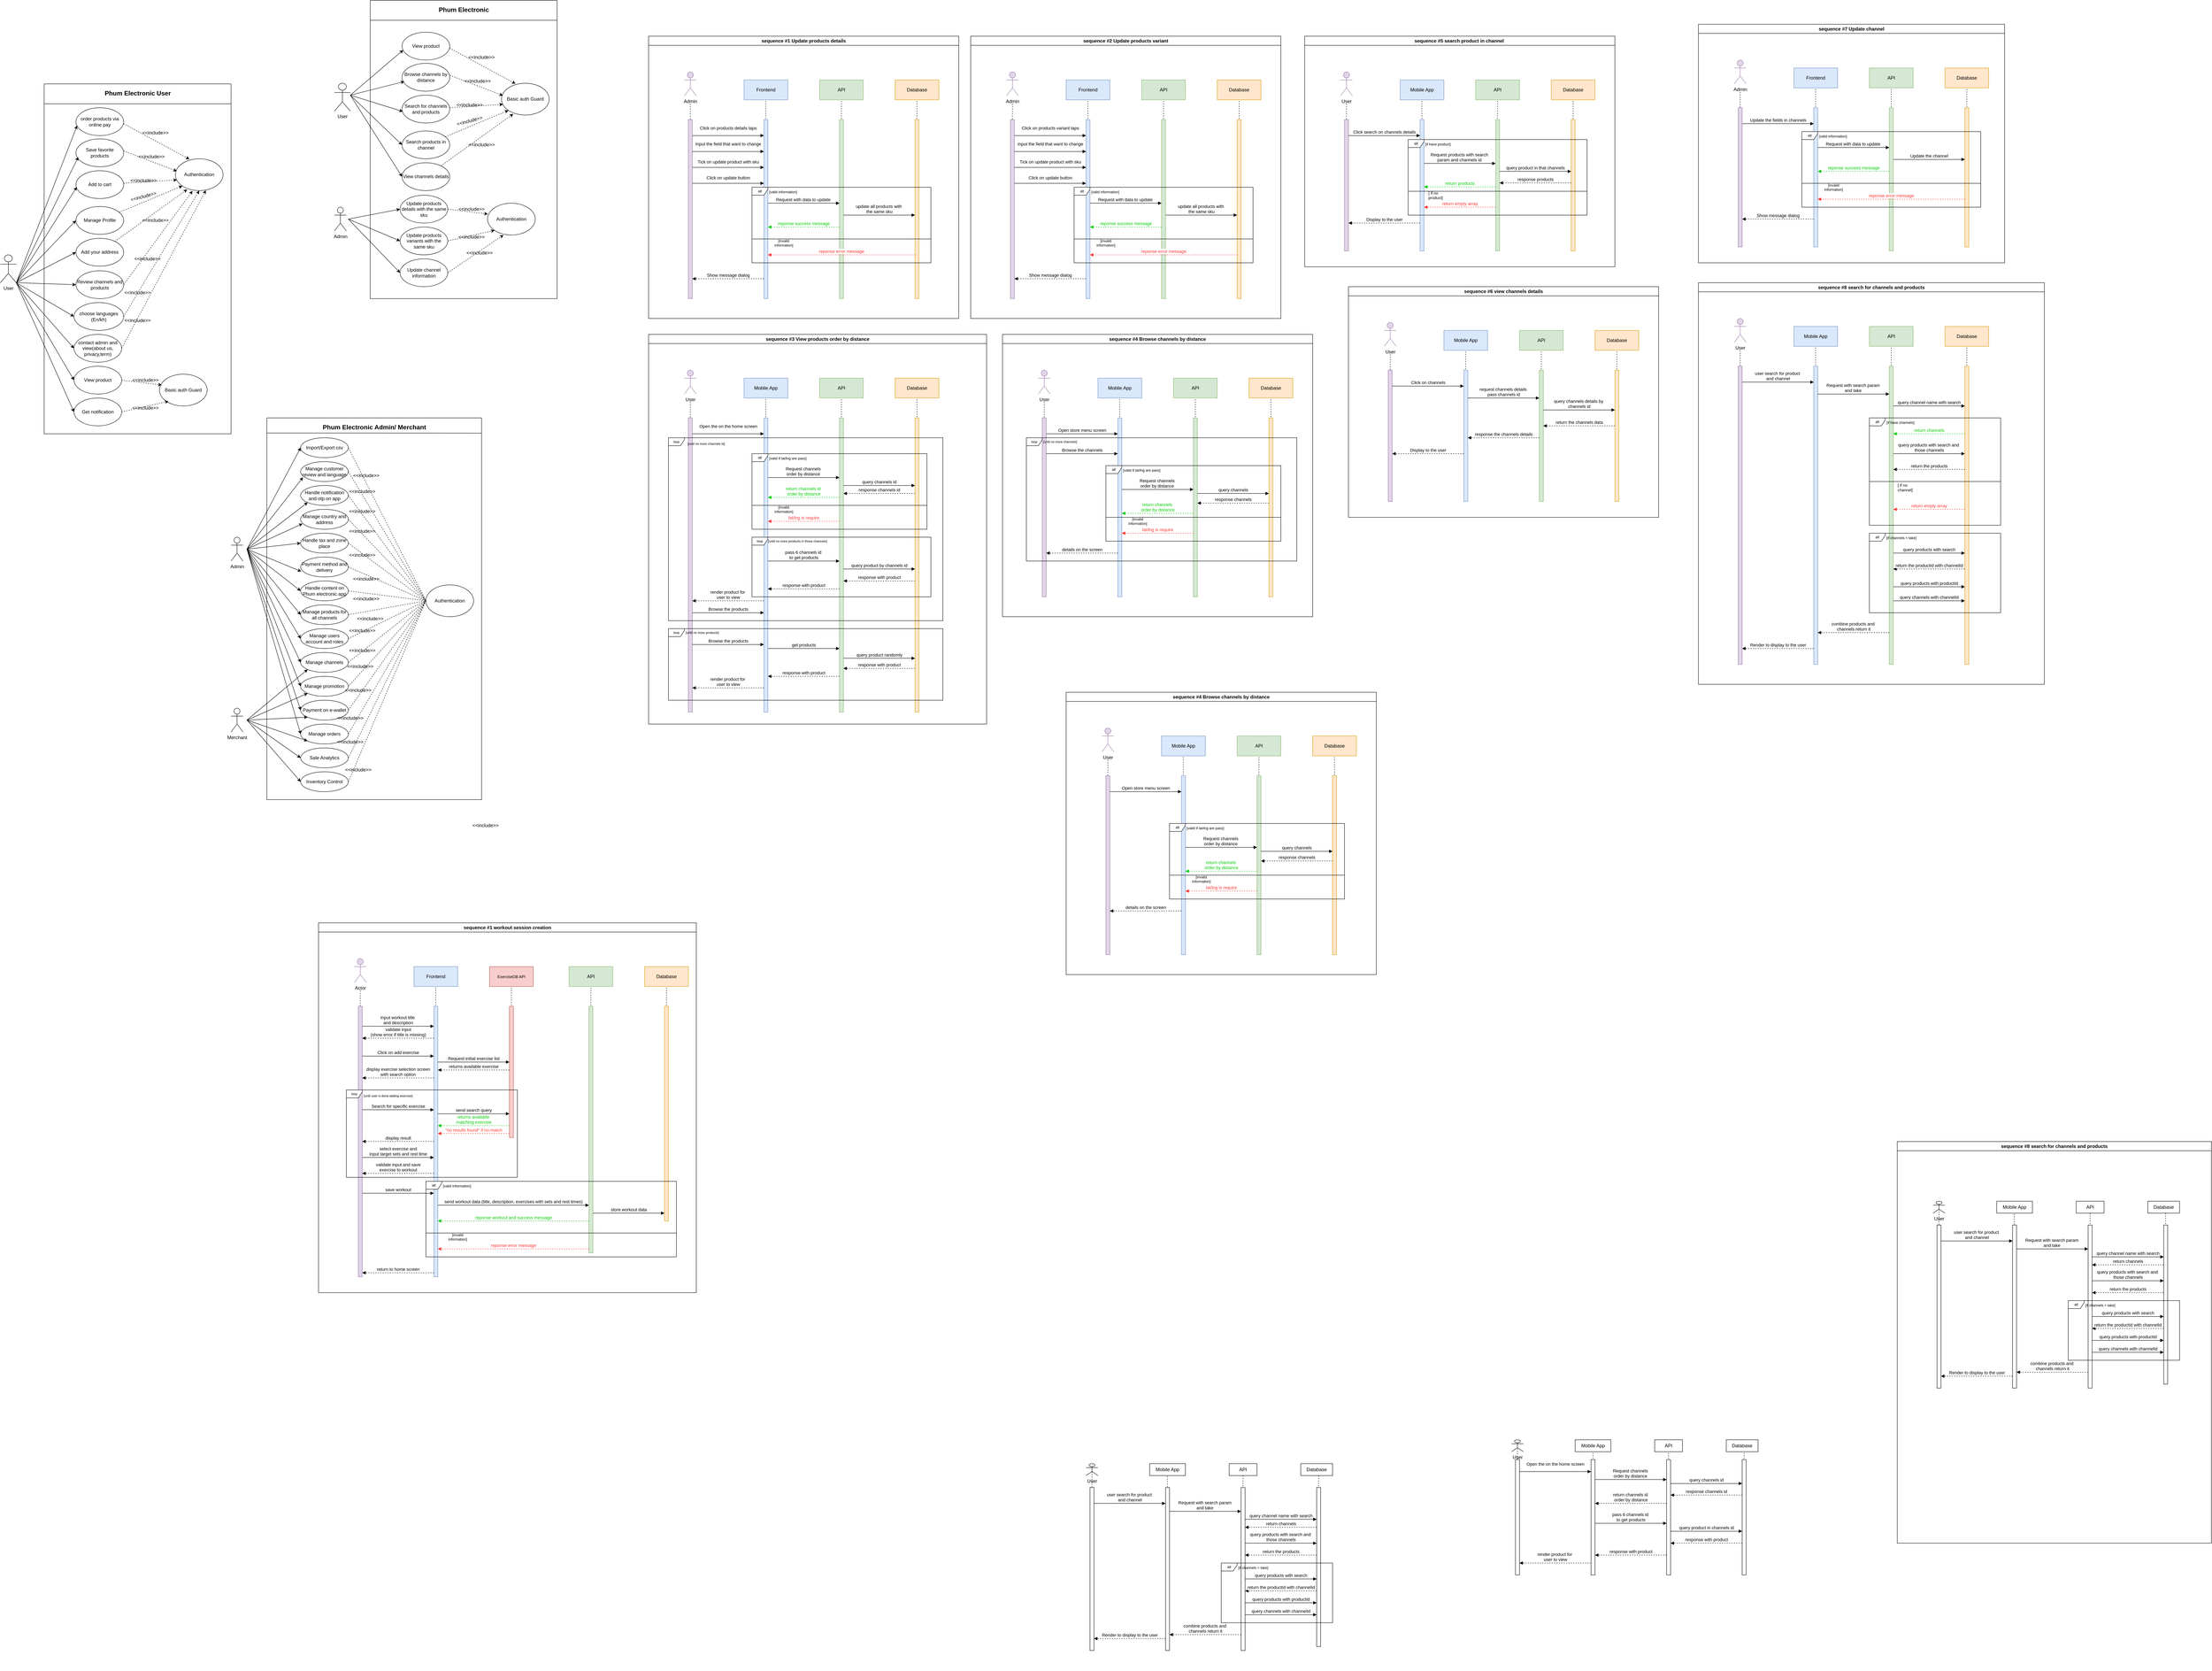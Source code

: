 <mxfile version="28.1.0">
  <diagram name="Page-1" id="-zt-V17A9h4oIsnnDuv3">
    <mxGraphModel dx="3455" dy="1318" grid="1" gridSize="10" guides="1" tooltips="1" connect="1" arrows="1" fold="1" page="1" pageScale="1" pageWidth="850" pageHeight="1100" math="0" shadow="0">
      <root>
        <mxCell id="0" />
        <mxCell id="1" parent="0" />
        <mxCell id="Y5UtQf3HgI3IDYHOGd35-3" value="" style="swimlane;startSize=0;" parent="1" vertex="1">
          <mxGeometry x="250" y="90" width="470" height="750" as="geometry" />
        </mxCell>
        <mxCell id="Y5UtQf3HgI3IDYHOGd35-5" value="View product" style="ellipse;whiteSpace=wrap;html=1;" parent="Y5UtQf3HgI3IDYHOGd35-3" vertex="1">
          <mxGeometry x="80" y="80" width="120" height="70" as="geometry" />
        </mxCell>
        <mxCell id="Y5UtQf3HgI3IDYHOGd35-6" value="Browse channels by distance" style="ellipse;whiteSpace=wrap;html=1;" parent="Y5UtQf3HgI3IDYHOGd35-3" vertex="1">
          <mxGeometry x="80" y="158.35" width="120" height="70" as="geometry" />
        </mxCell>
        <mxCell id="Y5UtQf3HgI3IDYHOGd35-7" value="Search for channels and products" style="ellipse;whiteSpace=wrap;html=1;" parent="Y5UtQf3HgI3IDYHOGd35-3" vertex="1">
          <mxGeometry x="80" y="238.35" width="120" height="70" as="geometry" />
        </mxCell>
        <mxCell id="Y5UtQf3HgI3IDYHOGd35-8" value="Search products in channel" style="ellipse;whiteSpace=wrap;html=1;" parent="Y5UtQf3HgI3IDYHOGd35-3" vertex="1">
          <mxGeometry x="80" y="328.35" width="120" height="70" as="geometry" />
        </mxCell>
        <mxCell id="Y5UtQf3HgI3IDYHOGd35-9" value="View channels details" style="ellipse;whiteSpace=wrap;html=1;" parent="Y5UtQf3HgI3IDYHOGd35-3" vertex="1">
          <mxGeometry x="80" y="408.35" width="120" height="70" as="geometry" />
        </mxCell>
        <mxCell id="Y5UtQf3HgI3IDYHOGd35-20" value="Basic auth Guard" style="ellipse;whiteSpace=wrap;html=1;" parent="Y5UtQf3HgI3IDYHOGd35-3" vertex="1">
          <mxGeometry x="330" y="208.35" width="120" height="80" as="geometry" />
        </mxCell>
        <mxCell id="Y5UtQf3HgI3IDYHOGd35-22" value="" style="endArrow=classic;html=1;rounded=0;exitX=0.997;exitY=0.595;exitDx=0;exitDy=0;exitPerimeter=0;entryX=0.294;entryY=0.013;entryDx=0;entryDy=0;entryPerimeter=0;dashed=1;" parent="Y5UtQf3HgI3IDYHOGd35-3" target="Y5UtQf3HgI3IDYHOGd35-20" edge="1">
          <mxGeometry width="50" height="50" relative="1" as="geometry">
            <mxPoint x="199.64" y="120.0" as="sourcePoint" />
            <mxPoint x="330" y="188.35" as="targetPoint" />
          </mxGeometry>
        </mxCell>
        <mxCell id="Y5UtQf3HgI3IDYHOGd35-34" value="" style="endArrow=classic;html=1;rounded=0;entryX=0.033;entryY=0.664;entryDx=0;entryDy=0;entryPerimeter=0;dashed=1;" parent="Y5UtQf3HgI3IDYHOGd35-3" source="Y5UtQf3HgI3IDYHOGd35-7" target="Y5UtQf3HgI3IDYHOGd35-20" edge="1">
          <mxGeometry width="50" height="50" relative="1" as="geometry">
            <mxPoint x="280" y="257.35" as="sourcePoint" />
            <mxPoint x="404" y="218.35" as="targetPoint" />
          </mxGeometry>
        </mxCell>
        <mxCell id="Y5UtQf3HgI3IDYHOGd35-35" value="" style="endArrow=classic;html=1;rounded=0;entryX=0;entryY=1;entryDx=0;entryDy=0;dashed=1;" parent="Y5UtQf3HgI3IDYHOGd35-3" source="Y5UtQf3HgI3IDYHOGd35-8" target="Y5UtQf3HgI3IDYHOGd35-20" edge="1">
          <mxGeometry width="50" height="50" relative="1" as="geometry">
            <mxPoint x="230" y="347.35" as="sourcePoint" />
            <mxPoint x="354" y="308.35" as="targetPoint" />
          </mxGeometry>
        </mxCell>
        <mxCell id="Y5UtQf3HgI3IDYHOGd35-36" value="" style="endArrow=classic;html=1;rounded=0;entryX=0.247;entryY=0.965;entryDx=0;entryDy=0;entryPerimeter=0;dashed=1;" parent="Y5UtQf3HgI3IDYHOGd35-3" source="Y5UtQf3HgI3IDYHOGd35-9" target="Y5UtQf3HgI3IDYHOGd35-20" edge="1">
          <mxGeometry width="50" height="50" relative="1" as="geometry">
            <mxPoint x="250" y="387.35" as="sourcePoint" />
            <mxPoint x="374" y="348.35" as="targetPoint" />
          </mxGeometry>
        </mxCell>
        <mxCell id="Y5UtQf3HgI3IDYHOGd35-37" value="&amp;lt;&amp;lt;include&amp;gt;&amp;gt;" style="text;html=1;align=center;verticalAlign=middle;whiteSpace=wrap;rounded=0;" parent="Y5UtQf3HgI3IDYHOGd35-3" vertex="1">
          <mxGeometry x="250" y="128.35" width="60" height="30" as="geometry" />
        </mxCell>
        <mxCell id="Y5UtQf3HgI3IDYHOGd35-40" value="&amp;lt;&amp;lt;include&amp;gt;&amp;gt;" style="text;html=1;align=center;verticalAlign=middle;whiteSpace=wrap;rounded=0;" parent="Y5UtQf3HgI3IDYHOGd35-3" vertex="1">
          <mxGeometry x="220" y="248.35" width="60" height="30" as="geometry" />
        </mxCell>
        <mxCell id="Y5UtQf3HgI3IDYHOGd35-41" value="&amp;lt;&amp;lt;include&amp;gt;&amp;gt;" style="text;html=1;align=center;verticalAlign=middle;whiteSpace=wrap;rounded=0;rotation=-15;" parent="Y5UtQf3HgI3IDYHOGd35-3" vertex="1">
          <mxGeometry x="220" y="288.35" width="60" height="30" as="geometry" />
        </mxCell>
        <mxCell id="Y5UtQf3HgI3IDYHOGd35-42" value="&amp;lt;&amp;lt;include&amp;gt;&amp;gt;" style="text;html=1;align=center;verticalAlign=middle;whiteSpace=wrap;rounded=0;rotation=0;" parent="Y5UtQf3HgI3IDYHOGd35-3" vertex="1">
          <mxGeometry x="250" y="348.35" width="60" height="30" as="geometry" />
        </mxCell>
        <mxCell id="Y5UtQf3HgI3IDYHOGd35-4" value="User" style="shape=umlActor;verticalLabelPosition=bottom;verticalAlign=top;html=1;outlineConnect=0;" parent="Y5UtQf3HgI3IDYHOGd35-3" vertex="1">
          <mxGeometry x="-90" y="208.35" width="40" height="70" as="geometry" />
        </mxCell>
        <mxCell id="Y5UtQf3HgI3IDYHOGd35-13" value="" style="endArrow=classic;html=1;rounded=0;entryX=0.023;entryY=0.666;entryDx=0;entryDy=0;entryPerimeter=0;" parent="Y5UtQf3HgI3IDYHOGd35-3" edge="1">
          <mxGeometry width="50" height="50" relative="1" as="geometry">
            <mxPoint x="-50" y="238.35" as="sourcePoint" />
            <mxPoint x="82.76" y="124.97" as="targetPoint" />
          </mxGeometry>
        </mxCell>
        <mxCell id="Y5UtQf3HgI3IDYHOGd35-14" value="" style="endArrow=classic;html=1;rounded=0;entryX=0.017;entryY=0.588;entryDx=0;entryDy=0;entryPerimeter=0;" parent="Y5UtQf3HgI3IDYHOGd35-3" target="Y5UtQf3HgI3IDYHOGd35-7" edge="1">
          <mxGeometry width="50" height="50" relative="1" as="geometry">
            <mxPoint x="-50" y="238.35" as="sourcePoint" />
            <mxPoint x="90" y="308.35" as="targetPoint" />
          </mxGeometry>
        </mxCell>
        <mxCell id="Y5UtQf3HgI3IDYHOGd35-15" value="" style="endArrow=classic;html=1;rounded=0;entryX=0.049;entryY=0.652;entryDx=0;entryDy=0;entryPerimeter=0;" parent="Y5UtQf3HgI3IDYHOGd35-3" source="Y5UtQf3HgI3IDYHOGd35-4" target="Y5UtQf3HgI3IDYHOGd35-6" edge="1">
          <mxGeometry width="50" height="50" relative="1" as="geometry">
            <mxPoint x="40" y="358.35" as="sourcePoint" />
            <mxPoint x="90" y="308.35" as="targetPoint" />
          </mxGeometry>
        </mxCell>
        <mxCell id="Y5UtQf3HgI3IDYHOGd35-16" value="" style="endArrow=classic;html=1;rounded=0;entryX=0;entryY=0.5;entryDx=0;entryDy=0;" parent="Y5UtQf3HgI3IDYHOGd35-3" target="Y5UtQf3HgI3IDYHOGd35-8" edge="1">
          <mxGeometry width="50" height="50" relative="1" as="geometry">
            <mxPoint x="-50" y="238.35" as="sourcePoint" />
            <mxPoint x="30" y="328.35" as="targetPoint" />
          </mxGeometry>
        </mxCell>
        <mxCell id="Y5UtQf3HgI3IDYHOGd35-17" value="" style="endArrow=classic;html=1;rounded=0;entryX=0;entryY=0.5;entryDx=0;entryDy=0;" parent="Y5UtQf3HgI3IDYHOGd35-3" target="Y5UtQf3HgI3IDYHOGd35-9" edge="1">
          <mxGeometry width="50" height="50" relative="1" as="geometry">
            <mxPoint x="-50" y="238.35" as="sourcePoint" />
            <mxPoint x="30" y="358.35" as="targetPoint" />
          </mxGeometry>
        </mxCell>
        <mxCell id="Y5UtQf3HgI3IDYHOGd35-23" value="" style="endArrow=classic;html=1;rounded=0;exitX=0.997;exitY=0.595;exitDx=0;exitDy=0;exitPerimeter=0;entryX=0.031;entryY=0.388;entryDx=0;entryDy=0;entryPerimeter=0;dashed=1;" parent="Y5UtQf3HgI3IDYHOGd35-3" target="Y5UtQf3HgI3IDYHOGd35-20" edge="1">
          <mxGeometry width="50" height="50" relative="1" as="geometry">
            <mxPoint x="200" y="188.35" as="sourcePoint" />
            <mxPoint x="355" y="191.35" as="targetPoint" />
          </mxGeometry>
        </mxCell>
        <mxCell id="Y5UtQf3HgI3IDYHOGd35-39" value="&amp;lt;&amp;lt;include&amp;gt;&amp;gt;" style="text;html=1;align=center;verticalAlign=middle;whiteSpace=wrap;rounded=0;" parent="Y5UtQf3HgI3IDYHOGd35-3" vertex="1">
          <mxGeometry x="240" y="188.35" width="60" height="30" as="geometry" />
        </mxCell>
        <mxCell id="Y5UtQf3HgI3IDYHOGd35-11" value="Update products details with the same sku" style="ellipse;whiteSpace=wrap;html=1;" parent="Y5UtQf3HgI3IDYHOGd35-3" vertex="1">
          <mxGeometry x="75" y="490" width="120" height="70" as="geometry" />
        </mxCell>
        <mxCell id="Y5UtQf3HgI3IDYHOGd35-12" value="Update products variants with the same sku" style="ellipse;whiteSpace=wrap;html=1;" parent="Y5UtQf3HgI3IDYHOGd35-3" vertex="1">
          <mxGeometry x="75" y="570" width="120" height="70" as="geometry" />
        </mxCell>
        <mxCell id="Y5UtQf3HgI3IDYHOGd35-43" value="Authentication" style="ellipse;whiteSpace=wrap;html=1;" parent="Y5UtQf3HgI3IDYHOGd35-3" vertex="1">
          <mxGeometry x="295" y="510" width="120" height="80" as="geometry" />
        </mxCell>
        <mxCell id="Y5UtQf3HgI3IDYHOGd35-44" value="" style="endArrow=classic;html=1;rounded=0;entryX=0;entryY=1;entryDx=0;entryDy=0;dashed=1;exitX=1;exitY=0.5;exitDx=0;exitDy=0;" parent="Y5UtQf3HgI3IDYHOGd35-3" source="Y5UtQf3HgI3IDYHOGd35-12" target="Y5UtQf3HgI3IDYHOGd35-43" edge="1">
          <mxGeometry width="50" height="50" relative="1" as="geometry">
            <mxPoint x="225" y="651" as="sourcePoint" />
            <mxPoint x="407" y="520" as="targetPoint" />
          </mxGeometry>
        </mxCell>
        <mxCell id="Y5UtQf3HgI3IDYHOGd35-45" value="&amp;lt;&amp;lt;include&amp;gt;&amp;gt;" style="text;html=1;align=center;verticalAlign=middle;whiteSpace=wrap;rounded=0;rotation=0;" parent="Y5UtQf3HgI3IDYHOGd35-3" vertex="1">
          <mxGeometry x="225" y="580" width="60" height="30" as="geometry" />
        </mxCell>
        <mxCell id="Y5UtQf3HgI3IDYHOGd35-46" value="" style="endArrow=classic;html=1;rounded=0;entryX=0.006;entryY=0.341;entryDx=0;entryDy=0;entryPerimeter=0;dashed=1;exitX=1;exitY=0.5;exitDx=0;exitDy=0;" parent="Y5UtQf3HgI3IDYHOGd35-3" source="Y5UtQf3HgI3IDYHOGd35-11" target="Y5UtQf3HgI3IDYHOGd35-43" edge="1">
          <mxGeometry width="50" height="50" relative="1" as="geometry">
            <mxPoint x="245" y="651" as="sourcePoint" />
            <mxPoint x="427" y="520" as="targetPoint" />
          </mxGeometry>
        </mxCell>
        <mxCell id="Y5UtQf3HgI3IDYHOGd35-47" value="&amp;lt;&amp;lt;include&amp;gt;&amp;gt;" style="text;html=1;align=center;verticalAlign=middle;whiteSpace=wrap;rounded=0;rotation=0;" parent="Y5UtQf3HgI3IDYHOGd35-3" vertex="1">
          <mxGeometry x="225" y="510" width="60" height="30" as="geometry" />
        </mxCell>
        <mxCell id="Y5UtQf3HgI3IDYHOGd35-10" value="Admin" style="shape=umlActor;verticalLabelPosition=bottom;verticalAlign=top;html=1;outlineConnect=0;" parent="Y5UtQf3HgI3IDYHOGd35-3" vertex="1">
          <mxGeometry x="-90" y="520" width="30" height="60" as="geometry" />
        </mxCell>
        <mxCell id="Y5UtQf3HgI3IDYHOGd35-18" value="" style="endArrow=classic;html=1;rounded=0;entryX=0;entryY=0.5;entryDx=0;entryDy=0;" parent="Y5UtQf3HgI3IDYHOGd35-3" target="Y5UtQf3HgI3IDYHOGd35-11" edge="1">
          <mxGeometry width="50" height="50" relative="1" as="geometry">
            <mxPoint x="-55" y="550" as="sourcePoint" />
            <mxPoint x="65" y="500" as="targetPoint" />
          </mxGeometry>
        </mxCell>
        <mxCell id="Y5UtQf3HgI3IDYHOGd35-19" value="" style="endArrow=classic;html=1;rounded=0;entryX=0;entryY=0.5;entryDx=0;entryDy=0;" parent="Y5UtQf3HgI3IDYHOGd35-3" target="Y5UtQf3HgI3IDYHOGd35-12" edge="1">
          <mxGeometry width="50" height="50" relative="1" as="geometry">
            <mxPoint x="-55" y="550" as="sourcePoint" />
            <mxPoint x="65" y="500" as="targetPoint" />
          </mxGeometry>
        </mxCell>
        <mxCell id="LFK9aimo8IsTaSiNUhpQ-1" value="Update channel information" style="ellipse;whiteSpace=wrap;html=1;" parent="Y5UtQf3HgI3IDYHOGd35-3" vertex="1">
          <mxGeometry x="75" y="650" width="120" height="70" as="geometry" />
        </mxCell>
        <mxCell id="LFK9aimo8IsTaSiNUhpQ-4" value="" style="endArrow=classic;html=1;rounded=0;entryX=0.333;entryY=1;entryDx=0;entryDy=0;dashed=1;exitX=1;exitY=0.5;exitDx=0;exitDy=0;entryPerimeter=0;" parent="Y5UtQf3HgI3IDYHOGd35-3" source="LFK9aimo8IsTaSiNUhpQ-1" target="Y5UtQf3HgI3IDYHOGd35-43" edge="1">
          <mxGeometry width="50" height="50" relative="1" as="geometry">
            <mxPoint x="225" y="687" as="sourcePoint" />
            <mxPoint x="343" y="660" as="targetPoint" />
          </mxGeometry>
        </mxCell>
        <mxCell id="LFK9aimo8IsTaSiNUhpQ-3" value="&amp;lt;&amp;lt;include&amp;gt;&amp;gt;" style="text;html=1;align=center;verticalAlign=middle;whiteSpace=wrap;rounded=0;rotation=0;" parent="Y5UtQf3HgI3IDYHOGd35-3" vertex="1">
          <mxGeometry x="245" y="620" width="60" height="30" as="geometry" />
        </mxCell>
        <mxCell id="LFK9aimo8IsTaSiNUhpQ-2" value="" style="endArrow=classic;html=1;rounded=0;entryX=0;entryY=0.5;entryDx=0;entryDy=0;" parent="Y5UtQf3HgI3IDYHOGd35-3" target="LFK9aimo8IsTaSiNUhpQ-1" edge="1">
          <mxGeometry width="50" height="50" relative="1" as="geometry">
            <mxPoint x="-55" y="550" as="sourcePoint" />
            <mxPoint x="75" y="625" as="targetPoint" />
          </mxGeometry>
        </mxCell>
        <mxCell id="hf_ZMcRSBgKnXC1VOQbG-1" value="" style="endArrow=none;html=1;rounded=0;exitX=0.001;exitY=0.042;exitDx=0;exitDy=0;exitPerimeter=0;entryX=1.002;entryY=0.042;entryDx=0;entryDy=0;entryPerimeter=0;" parent="Y5UtQf3HgI3IDYHOGd35-3" edge="1">
          <mxGeometry width="50" height="50" relative="1" as="geometry">
            <mxPoint x="-0.47" y="50.0" as="sourcePoint" />
            <mxPoint x="470" y="50.0" as="targetPoint" />
          </mxGeometry>
        </mxCell>
        <mxCell id="hf_ZMcRSBgKnXC1VOQbG-2" value="&lt;b&gt;&lt;font style=&quot;font-size: 16px;&quot;&gt;Phum Electronic&lt;/font&gt;&lt;/b&gt;" style="text;html=1;align=center;verticalAlign=middle;resizable=0;points=[];autosize=1;strokeColor=none;fillColor=none;" parent="Y5UtQf3HgI3IDYHOGd35-3" vertex="1">
          <mxGeometry x="160" y="8" width="150" height="30" as="geometry" />
        </mxCell>
        <mxCell id="lFr_UAIBgHDYgoveQ9sL-2" value="sequence #1 Update products details" style="swimlane;whiteSpace=wrap" parent="1" vertex="1">
          <mxGeometry x="950" y="180" width="780" height="710" as="geometry" />
        </mxCell>
        <mxCell id="lFr_UAIBgHDYgoveQ9sL-3" style="edgeStyle=orthogonalEdgeStyle;rounded=0;orthogonalLoop=1;jettySize=auto;html=1;entryX=0;entryY=0.5;entryDx=0;entryDy=0;" parent="lFr_UAIBgHDYgoveQ9sL-2" edge="1">
          <mxGeometry relative="1" as="geometry">
            <Array as="points">
              <mxPoint x="60" y="489" />
              <mxPoint x="60" y="233" />
            </Array>
            <mxPoint x="150" y="233" as="targetPoint" />
          </mxGeometry>
        </mxCell>
        <mxCell id="lFr_UAIBgHDYgoveQ9sL-4" style="edgeStyle=orthogonalEdgeStyle;rounded=0;orthogonalLoop=1;jettySize=auto;html=1;endArrow=none;startFill=0;dashed=1;" parent="lFr_UAIBgHDYgoveQ9sL-2" edge="1">
          <mxGeometry relative="1" as="geometry">
            <mxPoint x="104.75" y="210" as="targetPoint" />
            <mxPoint x="105" y="170" as="sourcePoint" />
            <Array as="points">
              <mxPoint x="105" y="191" />
            </Array>
          </mxGeometry>
        </mxCell>
        <mxCell id="lFr_UAIBgHDYgoveQ9sL-5" value="Admin" style="shape=umlActor;verticalLabelPosition=bottom;verticalAlign=top;html=1;fillColor=#e1d5e7;strokeColor=#9673a6;" parent="lFr_UAIBgHDYgoveQ9sL-2" vertex="1">
          <mxGeometry x="90" y="90" width="30" height="60" as="geometry" />
        </mxCell>
        <mxCell id="lFr_UAIBgHDYgoveQ9sL-6" value="" style="html=1;points=[[0,0,0,0,5],[0,1,0,0,-5],[1,0,0,0,5],[1,1,0,0,-5]];perimeter=orthogonalPerimeter;outlineConnect=0;targetShapes=umlLifeline;portConstraint=eastwest;newEdgeStyle={&quot;curved&quot;:0,&quot;rounded&quot;:0};fillColor=#e1d5e7;strokeColor=#9673a6;" parent="lFr_UAIBgHDYgoveQ9sL-2" vertex="1">
          <mxGeometry x="100" y="210" width="10" height="450" as="geometry" />
        </mxCell>
        <mxCell id="lFr_UAIBgHDYgoveQ9sL-7" value="Frontend" style="html=1;whiteSpace=wrap;fillColor=#dae8fc;strokeColor=#6c8ebf;" parent="lFr_UAIBgHDYgoveQ9sL-2" vertex="1">
          <mxGeometry x="240" y="110" width="110" height="50" as="geometry" />
        </mxCell>
        <mxCell id="lFr_UAIBgHDYgoveQ9sL-8" value="API" style="html=1;whiteSpace=wrap;fillColor=#d5e8d4;strokeColor=#82b366;" parent="lFr_UAIBgHDYgoveQ9sL-2" vertex="1">
          <mxGeometry x="430" y="110" width="110" height="50" as="geometry" />
        </mxCell>
        <mxCell id="lFr_UAIBgHDYgoveQ9sL-9" value="Database" style="html=1;whiteSpace=wrap;fillColor=#ffe6cc;strokeColor=#d79b00;" parent="lFr_UAIBgHDYgoveQ9sL-2" vertex="1">
          <mxGeometry x="620" y="110" width="110" height="50" as="geometry" />
        </mxCell>
        <mxCell id="lFr_UAIBgHDYgoveQ9sL-10" value="" style="html=1;points=[[0,0,0,0,5],[0,1,0,0,-5],[1,0,0,0,5],[1,1,0,0,-5]];perimeter=orthogonalPerimeter;outlineConnect=0;targetShapes=umlLifeline;portConstraint=eastwest;newEdgeStyle={&quot;curved&quot;:0,&quot;rounded&quot;:0};fillColor=#dae8fc;strokeColor=#6c8ebf;" parent="lFr_UAIBgHDYgoveQ9sL-2" vertex="1">
          <mxGeometry x="290" y="210" width="10" height="450" as="geometry" />
        </mxCell>
        <mxCell id="lFr_UAIBgHDYgoveQ9sL-11" value="" style="html=1;points=[[0,0,0,0,5],[0,1,0,0,-5],[1,0,0,0,5],[1,1,0,0,-5]];perimeter=orthogonalPerimeter;outlineConnect=0;targetShapes=umlLifeline;portConstraint=eastwest;newEdgeStyle={&quot;curved&quot;:0,&quot;rounded&quot;:0};fillColor=#d5e8d4;strokeColor=#82b366;" parent="lFr_UAIBgHDYgoveQ9sL-2" vertex="1">
          <mxGeometry x="480" y="210" width="10" height="450" as="geometry" />
        </mxCell>
        <mxCell id="lFr_UAIBgHDYgoveQ9sL-12" value="" style="html=1;points=[[0,0,0,0,5],[0,1,0,0,-5],[1,0,0,0,5],[1,1,0,0,-5]];perimeter=orthogonalPerimeter;outlineConnect=0;targetShapes=umlLifeline;portConstraint=eastwest;newEdgeStyle={&quot;curved&quot;:0,&quot;rounded&quot;:0};fillColor=#ffe6cc;strokeColor=#d79b00;" parent="lFr_UAIBgHDYgoveQ9sL-2" vertex="1">
          <mxGeometry x="670" y="210" width="10" height="450" as="geometry" />
        </mxCell>
        <mxCell id="lFr_UAIBgHDYgoveQ9sL-13" value="Input the field that want to change" style="html=1;verticalAlign=bottom;endArrow=block;curved=0;rounded=0;" parent="lFr_UAIBgHDYgoveQ9sL-2" edge="1">
          <mxGeometry y="10" width="80" relative="1" as="geometry">
            <mxPoint x="110" y="290" as="sourcePoint" />
            <mxPoint x="290" y="290" as="targetPoint" />
            <mxPoint as="offset" />
            <Array as="points">
              <mxPoint x="200" y="290" />
            </Array>
          </mxGeometry>
        </mxCell>
        <mxCell id="lFr_UAIBgHDYgoveQ9sL-19" value="Tick on update product with sku" style="html=1;verticalAlign=bottom;endArrow=block;curved=0;rounded=0;" parent="lFr_UAIBgHDYgoveQ9sL-2" edge="1">
          <mxGeometry y="5" width="80" relative="1" as="geometry">
            <mxPoint x="110" y="330.0" as="sourcePoint" />
            <mxPoint x="290" y="330.0" as="targetPoint" />
            <mxPoint as="offset" />
          </mxGeometry>
        </mxCell>
        <mxCell id="lFr_UAIBgHDYgoveQ9sL-31" value="Show message dialog" style="html=1;verticalAlign=bottom;endArrow=block;curved=0;rounded=0;dashed=1;strokeWidth=1;" parent="lFr_UAIBgHDYgoveQ9sL-2" edge="1">
          <mxGeometry width="80" relative="1" as="geometry">
            <mxPoint x="290" y="610" as="sourcePoint" />
            <mxPoint x="110" y="610" as="targetPoint" />
            <mxPoint as="offset" />
          </mxGeometry>
        </mxCell>
        <mxCell id="lFr_UAIBgHDYgoveQ9sL-40" style="edgeStyle=orthogonalEdgeStyle;rounded=0;orthogonalLoop=1;jettySize=auto;html=1;endArrow=none;startFill=0;dashed=1;exitX=0.496;exitY=1.056;exitDx=0;exitDy=0;exitPerimeter=0;" parent="lFr_UAIBgHDYgoveQ9sL-2" source="lFr_UAIBgHDYgoveQ9sL-7" edge="1">
          <mxGeometry relative="1" as="geometry">
            <mxPoint x="294.85" y="210" as="targetPoint" />
            <mxPoint x="295.1" y="170" as="sourcePoint" />
            <Array as="points">
              <mxPoint x="295" y="191" />
            </Array>
          </mxGeometry>
        </mxCell>
        <mxCell id="lFr_UAIBgHDYgoveQ9sL-42" style="edgeStyle=orthogonalEdgeStyle;rounded=0;orthogonalLoop=1;jettySize=auto;html=1;endArrow=none;startFill=0;dashed=1;exitX=0.496;exitY=1.056;exitDx=0;exitDy=0;exitPerimeter=0;" parent="lFr_UAIBgHDYgoveQ9sL-2" edge="1">
          <mxGeometry relative="1" as="geometry">
            <mxPoint x="484.82" y="210" as="targetPoint" />
            <mxPoint x="484.97" y="163" as="sourcePoint" />
            <Array as="points">
              <mxPoint x="484.97" y="191" />
            </Array>
          </mxGeometry>
        </mxCell>
        <mxCell id="lFr_UAIBgHDYgoveQ9sL-43" style="edgeStyle=orthogonalEdgeStyle;rounded=0;orthogonalLoop=1;jettySize=auto;html=1;endArrow=none;startFill=0;dashed=1;exitX=0.496;exitY=1.056;exitDx=0;exitDy=0;exitPerimeter=0;" parent="lFr_UAIBgHDYgoveQ9sL-2" edge="1">
          <mxGeometry relative="1" as="geometry">
            <mxPoint x="674.82" y="210" as="targetPoint" />
            <mxPoint x="674.97" y="163" as="sourcePoint" />
            <Array as="points">
              <mxPoint x="674.97" y="191" />
            </Array>
          </mxGeometry>
        </mxCell>
        <mxCell id="lFr_UAIBgHDYgoveQ9sL-47" value="Click on products details taps" style="html=1;verticalAlign=bottom;endArrow=block;curved=0;rounded=0;" parent="lFr_UAIBgHDYgoveQ9sL-2" edge="1">
          <mxGeometry y="10" width="80" relative="1" as="geometry">
            <mxPoint x="110" y="250" as="sourcePoint" />
            <mxPoint x="290" y="250" as="targetPoint" />
            <mxPoint as="offset" />
            <Array as="points">
              <mxPoint x="200" y="250" />
            </Array>
          </mxGeometry>
        </mxCell>
        <mxCell id="lFr_UAIBgHDYgoveQ9sL-48" value="Click on update button" style="html=1;verticalAlign=bottom;endArrow=block;curved=0;rounded=0;" parent="lFr_UAIBgHDYgoveQ9sL-2" edge="1">
          <mxGeometry y="5" width="80" relative="1" as="geometry">
            <mxPoint x="110" y="370" as="sourcePoint" />
            <mxPoint x="290" y="370" as="targetPoint" />
            <mxPoint as="offset" />
          </mxGeometry>
        </mxCell>
        <mxCell id="lFr_UAIBgHDYgoveQ9sL-91" value="update all products with&amp;nbsp;&lt;div&gt;the same sku&lt;/div&gt;" style="html=1;verticalAlign=bottom;endArrow=block;curved=0;rounded=0;" parent="lFr_UAIBgHDYgoveQ9sL-2" edge="1">
          <mxGeometry width="80" relative="1" as="geometry">
            <mxPoint x="490" y="450" as="sourcePoint" />
            <mxPoint x="670" y="450" as="targetPoint" />
            <mxPoint as="offset" />
          </mxGeometry>
        </mxCell>
        <mxCell id="lFr_UAIBgHDYgoveQ9sL-92" value="alt" style="shape=umlFrame;whiteSpace=wrap;html=1;pointerEvents=0;recursiveResize=0;container=1;collapsible=0;width=40;height=20;fontSize=9;" parent="lFr_UAIBgHDYgoveQ9sL-2" vertex="1">
          <mxGeometry x="260" y="380" width="450" height="190" as="geometry" />
        </mxCell>
        <mxCell id="lFr_UAIBgHDYgoveQ9sL-93" value="[valid information]" style="text;html=1;fontSize=9;" parent="lFr_UAIBgHDYgoveQ9sL-92" vertex="1">
          <mxGeometry width="100" height="20" relative="1" as="geometry">
            <mxPoint x="41" as="offset" />
          </mxGeometry>
        </mxCell>
        <mxCell id="lFr_UAIBgHDYgoveQ9sL-94" value="" style="line;strokeWidth=1;labelPosition=center;verticalLabelPosition=bottom;align=left;verticalAlign=top;spacingLeft=20;spacingTop=15;html=1;whiteSpace=wrap;" parent="lFr_UAIBgHDYgoveQ9sL-92" vertex="1">
          <mxGeometry y="125" width="450" height="10" as="geometry" />
        </mxCell>
        <mxCell id="lFr_UAIBgHDYgoveQ9sL-95" value="&lt;span style=&quot;font-size: 9px; text-align: left; text-wrap-mode: nowrap;&quot;&gt;[invalid information]&lt;/span&gt;" style="text;html=1;align=center;verticalAlign=middle;whiteSpace=wrap;rounded=0;fontSize=8;" parent="lFr_UAIBgHDYgoveQ9sL-92" vertex="1">
          <mxGeometry x="50" y="125" width="60" height="30" as="geometry" />
        </mxCell>
        <mxCell id="lFr_UAIBgHDYgoveQ9sL-96" value="&lt;font style=&quot;&quot;&gt;reponse success message&lt;/font&gt;" style="html=1;verticalAlign=bottom;endArrow=block;curved=0;rounded=0;dashed=1;strokeWidth=1;fontColor=#00CC00;strokeColor=#00CC00;" parent="lFr_UAIBgHDYgoveQ9sL-92" edge="1">
          <mxGeometry width="80" relative="1" as="geometry">
            <mxPoint x="220" y="100" as="sourcePoint" />
            <mxPoint x="40" y="100" as="targetPoint" />
            <mxPoint as="offset" />
          </mxGeometry>
        </mxCell>
        <mxCell id="lFr_UAIBgHDYgoveQ9sL-99" value="&lt;font style=&quot;color: rgb(255, 51, 51);&quot;&gt;reponse error message&lt;/font&gt;" style="html=1;verticalAlign=bottom;endArrow=block;curved=0;rounded=0;dashed=1;strokeWidth=1;fontColor=#00CC00;strokeColor=#FF3333;" parent="lFr_UAIBgHDYgoveQ9sL-92" edge="1">
          <mxGeometry x="0.003" width="80" relative="1" as="geometry">
            <mxPoint x="410" y="170.0" as="sourcePoint" />
            <mxPoint x="40" y="170" as="targetPoint" />
            <mxPoint as="offset" />
          </mxGeometry>
        </mxCell>
        <mxCell id="lFr_UAIBgHDYgoveQ9sL-15" value="Request with data to update&amp;nbsp;" style="html=1;verticalAlign=bottom;endArrow=block;curved=0;rounded=0;" parent="lFr_UAIBgHDYgoveQ9sL-92" edge="1">
          <mxGeometry width="80" relative="1" as="geometry">
            <mxPoint x="40" y="40" as="sourcePoint" />
            <mxPoint x="220" y="40" as="targetPoint" />
            <mxPoint as="offset" />
          </mxGeometry>
        </mxCell>
        <mxCell id="lFr_UAIBgHDYgoveQ9sL-49" value="sequence #1 workout session creation" style="swimlane;whiteSpace=wrap" parent="1" vertex="1">
          <mxGeometry x="120" y="2410" width="950" height="930" as="geometry" />
        </mxCell>
        <mxCell id="lFr_UAIBgHDYgoveQ9sL-50" style="edgeStyle=orthogonalEdgeStyle;rounded=0;orthogonalLoop=1;jettySize=auto;html=1;entryX=0;entryY=0.5;entryDx=0;entryDy=0;" parent="lFr_UAIBgHDYgoveQ9sL-49" edge="1">
          <mxGeometry relative="1" as="geometry">
            <Array as="points">
              <mxPoint x="60" y="489" />
              <mxPoint x="60" y="233" />
            </Array>
            <mxPoint x="150" y="233" as="targetPoint" />
          </mxGeometry>
        </mxCell>
        <mxCell id="lFr_UAIBgHDYgoveQ9sL-51" style="edgeStyle=orthogonalEdgeStyle;rounded=0;orthogonalLoop=1;jettySize=auto;html=1;endArrow=none;startFill=0;dashed=1;" parent="lFr_UAIBgHDYgoveQ9sL-49" edge="1">
          <mxGeometry relative="1" as="geometry">
            <mxPoint x="104.75" y="210" as="targetPoint" />
            <mxPoint x="105" y="170" as="sourcePoint" />
            <Array as="points">
              <mxPoint x="105" y="191" />
            </Array>
          </mxGeometry>
        </mxCell>
        <mxCell id="lFr_UAIBgHDYgoveQ9sL-52" value="Actor" style="shape=umlActor;verticalLabelPosition=bottom;verticalAlign=top;html=1;fillColor=#e1d5e7;strokeColor=#9673a6;" parent="lFr_UAIBgHDYgoveQ9sL-49" vertex="1">
          <mxGeometry x="90" y="90" width="30" height="60" as="geometry" />
        </mxCell>
        <mxCell id="lFr_UAIBgHDYgoveQ9sL-53" value="" style="html=1;points=[[0,0,0,0,5],[0,1,0,0,-5],[1,0,0,0,5],[1,1,0,0,-5]];perimeter=orthogonalPerimeter;outlineConnect=0;targetShapes=umlLifeline;portConstraint=eastwest;newEdgeStyle={&quot;curved&quot;:0,&quot;rounded&quot;:0};fillColor=#e1d5e7;strokeColor=#9673a6;" parent="lFr_UAIBgHDYgoveQ9sL-49" vertex="1">
          <mxGeometry x="100" y="210" width="10" height="680" as="geometry" />
        </mxCell>
        <mxCell id="lFr_UAIBgHDYgoveQ9sL-54" value="Frontend" style="html=1;whiteSpace=wrap;fillColor=#dae8fc;strokeColor=#6c8ebf;" parent="lFr_UAIBgHDYgoveQ9sL-49" vertex="1">
          <mxGeometry x="240" y="110" width="110" height="50" as="geometry" />
        </mxCell>
        <mxCell id="lFr_UAIBgHDYgoveQ9sL-55" value="API" style="html=1;whiteSpace=wrap;fillColor=#d5e8d4;strokeColor=#82b366;" parent="lFr_UAIBgHDYgoveQ9sL-49" vertex="1">
          <mxGeometry x="630" y="110" width="110" height="50" as="geometry" />
        </mxCell>
        <mxCell id="lFr_UAIBgHDYgoveQ9sL-56" value="Database" style="html=1;whiteSpace=wrap;fillColor=#ffe6cc;strokeColor=#d79b00;" parent="lFr_UAIBgHDYgoveQ9sL-49" vertex="1">
          <mxGeometry x="820" y="110" width="110" height="50" as="geometry" />
        </mxCell>
        <mxCell id="lFr_UAIBgHDYgoveQ9sL-57" value="" style="html=1;points=[[0,0,0,0,5],[0,1,0,0,-5],[1,0,0,0,5],[1,1,0,0,-5]];perimeter=orthogonalPerimeter;outlineConnect=0;targetShapes=umlLifeline;portConstraint=eastwest;newEdgeStyle={&quot;curved&quot;:0,&quot;rounded&quot;:0};fillColor=#dae8fc;strokeColor=#6c8ebf;" parent="lFr_UAIBgHDYgoveQ9sL-49" vertex="1">
          <mxGeometry x="290" y="210" width="10" height="680" as="geometry" />
        </mxCell>
        <mxCell id="lFr_UAIBgHDYgoveQ9sL-58" value="" style="html=1;points=[[0,0,0,0,5],[0,1,0,0,-5],[1,0,0,0,5],[1,1,0,0,-5]];perimeter=orthogonalPerimeter;outlineConnect=0;targetShapes=umlLifeline;portConstraint=eastwest;newEdgeStyle={&quot;curved&quot;:0,&quot;rounded&quot;:0};fillColor=#d5e8d4;strokeColor=#82b366;" parent="lFr_UAIBgHDYgoveQ9sL-49" vertex="1">
          <mxGeometry x="680" y="210" width="10" height="620" as="geometry" />
        </mxCell>
        <mxCell id="lFr_UAIBgHDYgoveQ9sL-59" value="" style="html=1;points=[[0,0,0,0,5],[0,1,0,0,-5],[1,0,0,0,5],[1,1,0,0,-5]];perimeter=orthogonalPerimeter;outlineConnect=0;targetShapes=umlLifeline;portConstraint=eastwest;newEdgeStyle={&quot;curved&quot;:0,&quot;rounded&quot;:0};fillColor=#ffe6cc;strokeColor=#d79b00;" parent="lFr_UAIBgHDYgoveQ9sL-49" vertex="1">
          <mxGeometry x="870" y="210" width="10" height="540" as="geometry" />
        </mxCell>
        <mxCell id="lFr_UAIBgHDYgoveQ9sL-60" value="Input workout title&amp;nbsp;&lt;br&gt;and description" style="html=1;verticalAlign=bottom;endArrow=block;curved=0;rounded=0;" parent="lFr_UAIBgHDYgoveQ9sL-49" edge="1">
          <mxGeometry width="80" relative="1" as="geometry">
            <mxPoint x="110" y="260" as="sourcePoint" />
            <mxPoint x="290" y="260" as="targetPoint" />
            <mxPoint as="offset" />
          </mxGeometry>
        </mxCell>
        <mxCell id="lFr_UAIBgHDYgoveQ9sL-61" value="validate input&lt;br&gt;(show error if title is missing)" style="html=1;verticalAlign=bottom;endArrow=block;curved=0;rounded=0;dashed=1;strokeWidth=1;" parent="lFr_UAIBgHDYgoveQ9sL-49" edge="1">
          <mxGeometry width="80" relative="1" as="geometry">
            <mxPoint x="290" y="290" as="sourcePoint" />
            <mxPoint x="110" y="290" as="targetPoint" />
            <mxPoint as="offset" />
          </mxGeometry>
        </mxCell>
        <mxCell id="lFr_UAIBgHDYgoveQ9sL-62" value="Request initial exercise list" style="html=1;verticalAlign=bottom;endArrow=block;curved=0;rounded=0;" parent="lFr_UAIBgHDYgoveQ9sL-49" edge="1">
          <mxGeometry width="80" relative="1" as="geometry">
            <mxPoint x="300" y="350" as="sourcePoint" />
            <mxPoint x="480" y="350" as="targetPoint" />
            <mxPoint as="offset" />
          </mxGeometry>
        </mxCell>
        <mxCell id="lFr_UAIBgHDYgoveQ9sL-63" value="display exercise&amp;nbsp;&lt;span style=&quot;background-color: light-dark(#ffffff, var(--ge-dark-color, #121212)); color: light-dark(rgb(0, 0, 0), rgb(255, 255, 255));&quot;&gt;selection screen&lt;/span&gt;&lt;div&gt;&lt;span style=&quot;background-color: light-dark(#ffffff, var(--ge-dark-color, #121212)); color: light-dark(rgb(0, 0, 0), rgb(255, 255, 255));&quot;&gt;with search option&lt;/span&gt;&lt;/div&gt;" style="html=1;verticalAlign=bottom;endArrow=block;curved=0;rounded=0;dashed=1;strokeWidth=1;" parent="lFr_UAIBgHDYgoveQ9sL-49" edge="1">
          <mxGeometry width="80" relative="1" as="geometry">
            <mxPoint x="290" y="390" as="sourcePoint" />
            <mxPoint x="110" y="390" as="targetPoint" />
            <mxPoint as="offset" />
          </mxGeometry>
        </mxCell>
        <mxCell id="lFr_UAIBgHDYgoveQ9sL-64" value="ExerciseDB API" style="html=1;whiteSpace=wrap;fillColor=#f8cecc;strokeColor=#b85450;fontSize=10;" parent="lFr_UAIBgHDYgoveQ9sL-49" vertex="1">
          <mxGeometry x="430" y="110" width="110" height="50" as="geometry" />
        </mxCell>
        <mxCell id="lFr_UAIBgHDYgoveQ9sL-65" value="" style="html=1;points=[[0,0,0,0,5],[0,1,0,0,-5],[1,0,0,0,5],[1,1,0,0,-5]];perimeter=orthogonalPerimeter;outlineConnect=0;targetShapes=umlLifeline;portConstraint=eastwest;newEdgeStyle={&quot;curved&quot;:0,&quot;rounded&quot;:0};fillColor=#f8cecc;strokeColor=#b85450;" parent="lFr_UAIBgHDYgoveQ9sL-49" vertex="1">
          <mxGeometry x="480" y="210" width="10" height="330" as="geometry" />
        </mxCell>
        <mxCell id="lFr_UAIBgHDYgoveQ9sL-66" value="Click on add exercise" style="html=1;verticalAlign=bottom;endArrow=block;curved=0;rounded=0;" parent="lFr_UAIBgHDYgoveQ9sL-49" edge="1">
          <mxGeometry width="80" relative="1" as="geometry">
            <mxPoint x="110" y="335.0" as="sourcePoint" />
            <mxPoint x="290" y="335.0" as="targetPoint" />
            <mxPoint as="offset" />
          </mxGeometry>
        </mxCell>
        <mxCell id="lFr_UAIBgHDYgoveQ9sL-67" value="returns available exercise" style="html=1;verticalAlign=bottom;endArrow=block;curved=0;rounded=0;dashed=1;strokeWidth=1;" parent="lFr_UAIBgHDYgoveQ9sL-49" edge="1">
          <mxGeometry x="0.003" width="80" relative="1" as="geometry">
            <mxPoint x="480" y="370" as="sourcePoint" />
            <mxPoint x="300" y="370" as="targetPoint" />
            <mxPoint as="offset" />
          </mxGeometry>
        </mxCell>
        <mxCell id="lFr_UAIBgHDYgoveQ9sL-68" value="Search for specific exercise" style="html=1;verticalAlign=bottom;endArrow=block;curved=0;rounded=0;" parent="lFr_UAIBgHDYgoveQ9sL-49" edge="1">
          <mxGeometry width="80" relative="1" as="geometry">
            <mxPoint x="110" y="470" as="sourcePoint" />
            <mxPoint x="290" y="470" as="targetPoint" />
            <mxPoint as="offset" />
          </mxGeometry>
        </mxCell>
        <mxCell id="lFr_UAIBgHDYgoveQ9sL-69" value="send search query" style="html=1;verticalAlign=bottom;endArrow=block;curved=0;rounded=0;" parent="lFr_UAIBgHDYgoveQ9sL-49" edge="1">
          <mxGeometry width="80" relative="1" as="geometry">
            <mxPoint x="300" y="480" as="sourcePoint" />
            <mxPoint x="480" y="480" as="targetPoint" />
            <mxPoint as="offset" />
          </mxGeometry>
        </mxCell>
        <mxCell id="lFr_UAIBgHDYgoveQ9sL-70" value="returns available&amp;nbsp;&lt;div&gt;matching exercise&lt;/div&gt;" style="html=1;verticalAlign=bottom;endArrow=block;curved=0;rounded=0;dashed=1;strokeWidth=1;fontColor=#00CC00;strokeColor=#00CC00;" parent="lFr_UAIBgHDYgoveQ9sL-49" edge="1">
          <mxGeometry x="0.003" width="80" relative="1" as="geometry">
            <mxPoint x="480" y="510" as="sourcePoint" />
            <mxPoint x="300" y="510" as="targetPoint" />
            <mxPoint as="offset" />
          </mxGeometry>
        </mxCell>
        <mxCell id="lFr_UAIBgHDYgoveQ9sL-71" value="display result" style="html=1;verticalAlign=bottom;endArrow=block;curved=0;rounded=0;dashed=1;strokeWidth=1;" parent="lFr_UAIBgHDYgoveQ9sL-49" edge="1">
          <mxGeometry x="0.003" width="80" relative="1" as="geometry">
            <mxPoint x="290" y="549.67" as="sourcePoint" />
            <mxPoint x="110" y="549.67" as="targetPoint" />
            <mxPoint as="offset" />
          </mxGeometry>
        </mxCell>
        <mxCell id="lFr_UAIBgHDYgoveQ9sL-72" value="&quot;no results found&quot; if no match" style="html=1;verticalAlign=bottom;endArrow=block;curved=0;rounded=0;dashed=1;strokeWidth=1;strokeColor=#FF3333;fontColor=#FF3333;" parent="lFr_UAIBgHDYgoveQ9sL-49" edge="1">
          <mxGeometry x="0.003" width="80" relative="1" as="geometry">
            <mxPoint x="480" y="529.67" as="sourcePoint" />
            <mxPoint x="300" y="529.67" as="targetPoint" />
            <mxPoint as="offset" />
          </mxGeometry>
        </mxCell>
        <mxCell id="lFr_UAIBgHDYgoveQ9sL-73" value="select exercise and&lt;br&gt;input target sets and rest time" style="html=1;verticalAlign=bottom;endArrow=block;curved=0;rounded=0;" parent="lFr_UAIBgHDYgoveQ9sL-49" edge="1">
          <mxGeometry width="80" relative="1" as="geometry">
            <mxPoint x="110" y="590" as="sourcePoint" />
            <mxPoint x="290" y="590" as="targetPoint" />
            <mxPoint as="offset" />
          </mxGeometry>
        </mxCell>
        <mxCell id="lFr_UAIBgHDYgoveQ9sL-74" value="validate input and save&lt;br&gt;exercise to workout" style="html=1;verticalAlign=bottom;endArrow=block;curved=0;rounded=0;dashed=1;strokeWidth=1;" parent="lFr_UAIBgHDYgoveQ9sL-49" edge="1">
          <mxGeometry x="0.003" width="80" relative="1" as="geometry">
            <mxPoint x="290" y="630" as="sourcePoint" />
            <mxPoint x="110" y="630" as="targetPoint" />
            <mxPoint as="offset" />
          </mxGeometry>
        </mxCell>
        <mxCell id="lFr_UAIBgHDYgoveQ9sL-75" value="loop" style="shape=umlFrame;whiteSpace=wrap;html=1;pointerEvents=0;width=40;height=20;fontSize=8;" parent="lFr_UAIBgHDYgoveQ9sL-49" vertex="1">
          <mxGeometry x="70" y="420" width="430" height="220" as="geometry" />
        </mxCell>
        <mxCell id="lFr_UAIBgHDYgoveQ9sL-76" value="[&lt;font&gt;until user is done adding exercise]&lt;/font&gt;" style="text;html=1;align=center;verticalAlign=middle;whiteSpace=wrap;rounded=0;fontSize=8;" parent="lFr_UAIBgHDYgoveQ9sL-49" vertex="1">
          <mxGeometry x="100" y="420" width="150" height="30" as="geometry" />
        </mxCell>
        <mxCell id="lFr_UAIBgHDYgoveQ9sL-77" value="save workout" style="html=1;verticalAlign=bottom;endArrow=block;curved=0;rounded=0;" parent="lFr_UAIBgHDYgoveQ9sL-49" edge="1">
          <mxGeometry width="80" relative="1" as="geometry">
            <mxPoint x="110" y="680" as="sourcePoint" />
            <mxPoint x="290" y="680" as="targetPoint" />
            <mxPoint as="offset" />
          </mxGeometry>
        </mxCell>
        <mxCell id="lFr_UAIBgHDYgoveQ9sL-78" value="return to home screen" style="html=1;verticalAlign=bottom;endArrow=block;curved=0;rounded=0;dashed=1;strokeWidth=1;" parent="lFr_UAIBgHDYgoveQ9sL-49" edge="1">
          <mxGeometry width="80" relative="1" as="geometry">
            <mxPoint x="290" y="880" as="sourcePoint" />
            <mxPoint x="110" y="880" as="targetPoint" />
            <mxPoint as="offset" />
          </mxGeometry>
        </mxCell>
        <mxCell id="lFr_UAIBgHDYgoveQ9sL-79" value="alt" style="shape=umlFrame;whiteSpace=wrap;html=1;pointerEvents=0;recursiveResize=0;container=1;collapsible=0;width=40;height=20;fontSize=9;" parent="lFr_UAIBgHDYgoveQ9sL-49" vertex="1">
          <mxGeometry x="270" y="650" width="630" height="190" as="geometry" />
        </mxCell>
        <mxCell id="lFr_UAIBgHDYgoveQ9sL-80" value="[valid information]" style="text;html=1;fontSize=9;" parent="lFr_UAIBgHDYgoveQ9sL-79" vertex="1">
          <mxGeometry width="100" height="20" relative="1" as="geometry">
            <mxPoint x="41" as="offset" />
          </mxGeometry>
        </mxCell>
        <mxCell id="lFr_UAIBgHDYgoveQ9sL-81" value="" style="line;strokeWidth=1;labelPosition=center;verticalLabelPosition=bottom;align=left;verticalAlign=top;spacingLeft=20;spacingTop=15;html=1;whiteSpace=wrap;" parent="lFr_UAIBgHDYgoveQ9sL-79" vertex="1">
          <mxGeometry y="125" width="630" height="10" as="geometry" />
        </mxCell>
        <mxCell id="lFr_UAIBgHDYgoveQ9sL-82" value="&lt;span style=&quot;font-size: 9px; text-align: left; text-wrap-mode: nowrap;&quot;&gt;[invalid information]&lt;/span&gt;" style="text;html=1;align=center;verticalAlign=middle;whiteSpace=wrap;rounded=0;fontSize=8;" parent="lFr_UAIBgHDYgoveQ9sL-79" vertex="1">
          <mxGeometry x="50" y="125" width="60" height="30" as="geometry" />
        </mxCell>
        <mxCell id="lFr_UAIBgHDYgoveQ9sL-83" value="&lt;font style=&quot;&quot;&gt;reponse workout and success message&lt;/font&gt;" style="html=1;verticalAlign=bottom;endArrow=block;curved=0;rounded=0;dashed=1;strokeWidth=1;fontColor=#00CC00;strokeColor=#00CC00;" parent="lFr_UAIBgHDYgoveQ9sL-79" edge="1">
          <mxGeometry x="0.003" width="80" relative="1" as="geometry">
            <mxPoint x="410" y="99.58" as="sourcePoint" />
            <mxPoint x="30" y="99.58" as="targetPoint" />
            <mxPoint as="offset" />
          </mxGeometry>
        </mxCell>
        <mxCell id="lFr_UAIBgHDYgoveQ9sL-84" value="send workout data (title, description, exercises with sets and rest times)" style="html=1;verticalAlign=bottom;endArrow=block;curved=0;rounded=0;" parent="lFr_UAIBgHDYgoveQ9sL-79" edge="1">
          <mxGeometry width="80" relative="1" as="geometry">
            <mxPoint x="30" y="60" as="sourcePoint" />
            <mxPoint x="410" y="60" as="targetPoint" />
            <mxPoint as="offset" />
          </mxGeometry>
        </mxCell>
        <mxCell id="lFr_UAIBgHDYgoveQ9sL-85" value="store workout data" style="html=1;verticalAlign=bottom;endArrow=block;curved=0;rounded=0;" parent="lFr_UAIBgHDYgoveQ9sL-79" edge="1">
          <mxGeometry width="80" relative="1" as="geometry">
            <mxPoint x="420" y="80" as="sourcePoint" />
            <mxPoint x="600" y="80" as="targetPoint" />
            <mxPoint as="offset" />
          </mxGeometry>
        </mxCell>
        <mxCell id="lFr_UAIBgHDYgoveQ9sL-86" value="&lt;font style=&quot;color: rgb(255, 51, 51);&quot;&gt;reponse error message&lt;/font&gt;" style="html=1;verticalAlign=bottom;endArrow=block;curved=0;rounded=0;dashed=1;strokeWidth=1;fontColor=#00CC00;strokeColor=#FF3333;" parent="lFr_UAIBgHDYgoveQ9sL-79" edge="1">
          <mxGeometry x="0.003" width="80" relative="1" as="geometry">
            <mxPoint x="410" y="170.0" as="sourcePoint" />
            <mxPoint x="30" y="170.0" as="targetPoint" />
            <mxPoint as="offset" />
          </mxGeometry>
        </mxCell>
        <mxCell id="lFr_UAIBgHDYgoveQ9sL-87" style="edgeStyle=orthogonalEdgeStyle;rounded=0;orthogonalLoop=1;jettySize=auto;html=1;endArrow=none;startFill=0;dashed=1;exitX=0.496;exitY=1.056;exitDx=0;exitDy=0;exitPerimeter=0;" parent="lFr_UAIBgHDYgoveQ9sL-49" source="lFr_UAIBgHDYgoveQ9sL-54" edge="1">
          <mxGeometry relative="1" as="geometry">
            <mxPoint x="294.85" y="210" as="targetPoint" />
            <mxPoint x="295.1" y="170" as="sourcePoint" />
            <Array as="points">
              <mxPoint x="295" y="191" />
            </Array>
          </mxGeometry>
        </mxCell>
        <mxCell id="lFr_UAIBgHDYgoveQ9sL-88" style="edgeStyle=orthogonalEdgeStyle;rounded=0;orthogonalLoop=1;jettySize=auto;html=1;endArrow=none;startFill=0;dashed=1;exitX=0.496;exitY=1.056;exitDx=0;exitDy=0;exitPerimeter=0;" parent="lFr_UAIBgHDYgoveQ9sL-49" edge="1">
          <mxGeometry relative="1" as="geometry">
            <mxPoint x="484.88" y="210" as="targetPoint" />
            <mxPoint x="485.03" y="163" as="sourcePoint" />
            <Array as="points">
              <mxPoint x="485.03" y="191" />
            </Array>
          </mxGeometry>
        </mxCell>
        <mxCell id="lFr_UAIBgHDYgoveQ9sL-89" style="edgeStyle=orthogonalEdgeStyle;rounded=0;orthogonalLoop=1;jettySize=auto;html=1;endArrow=none;startFill=0;dashed=1;exitX=0.496;exitY=1.056;exitDx=0;exitDy=0;exitPerimeter=0;" parent="lFr_UAIBgHDYgoveQ9sL-49" edge="1">
          <mxGeometry relative="1" as="geometry">
            <mxPoint x="684.82" y="210" as="targetPoint" />
            <mxPoint x="684.97" y="163" as="sourcePoint" />
            <Array as="points">
              <mxPoint x="684.97" y="191" />
            </Array>
          </mxGeometry>
        </mxCell>
        <mxCell id="lFr_UAIBgHDYgoveQ9sL-90" style="edgeStyle=orthogonalEdgeStyle;rounded=0;orthogonalLoop=1;jettySize=auto;html=1;endArrow=none;startFill=0;dashed=1;exitX=0.496;exitY=1.056;exitDx=0;exitDy=0;exitPerimeter=0;" parent="lFr_UAIBgHDYgoveQ9sL-49" edge="1">
          <mxGeometry relative="1" as="geometry">
            <mxPoint x="874.82" y="210" as="targetPoint" />
            <mxPoint x="874.97" y="163" as="sourcePoint" />
            <Array as="points">
              <mxPoint x="874.97" y="191" />
            </Array>
          </mxGeometry>
        </mxCell>
        <mxCell id="lFr_UAIBgHDYgoveQ9sL-107" value="sequence #2 Update products variant" style="swimlane;whiteSpace=wrap" parent="1" vertex="1">
          <mxGeometry x="1760" y="180" width="780" height="710" as="geometry" />
        </mxCell>
        <mxCell id="lFr_UAIBgHDYgoveQ9sL-108" style="edgeStyle=orthogonalEdgeStyle;rounded=0;orthogonalLoop=1;jettySize=auto;html=1;entryX=0;entryY=0.5;entryDx=0;entryDy=0;" parent="lFr_UAIBgHDYgoveQ9sL-107" edge="1">
          <mxGeometry relative="1" as="geometry">
            <Array as="points">
              <mxPoint x="60" y="489" />
              <mxPoint x="60" y="233" />
            </Array>
            <mxPoint x="150" y="233" as="targetPoint" />
          </mxGeometry>
        </mxCell>
        <mxCell id="lFr_UAIBgHDYgoveQ9sL-109" style="edgeStyle=orthogonalEdgeStyle;rounded=0;orthogonalLoop=1;jettySize=auto;html=1;endArrow=none;startFill=0;dashed=1;" parent="lFr_UAIBgHDYgoveQ9sL-107" edge="1">
          <mxGeometry relative="1" as="geometry">
            <mxPoint x="104.75" y="210" as="targetPoint" />
            <mxPoint x="105" y="170" as="sourcePoint" />
            <Array as="points">
              <mxPoint x="105" y="191" />
            </Array>
          </mxGeometry>
        </mxCell>
        <mxCell id="lFr_UAIBgHDYgoveQ9sL-110" value="Admin" style="shape=umlActor;verticalLabelPosition=bottom;verticalAlign=top;html=1;fillColor=#e1d5e7;strokeColor=#9673a6;" parent="lFr_UAIBgHDYgoveQ9sL-107" vertex="1">
          <mxGeometry x="90" y="90" width="30" height="60" as="geometry" />
        </mxCell>
        <mxCell id="lFr_UAIBgHDYgoveQ9sL-111" value="" style="html=1;points=[[0,0,0,0,5],[0,1,0,0,-5],[1,0,0,0,5],[1,1,0,0,-5]];perimeter=orthogonalPerimeter;outlineConnect=0;targetShapes=umlLifeline;portConstraint=eastwest;newEdgeStyle={&quot;curved&quot;:0,&quot;rounded&quot;:0};fillColor=#e1d5e7;strokeColor=#9673a6;" parent="lFr_UAIBgHDYgoveQ9sL-107" vertex="1">
          <mxGeometry x="100" y="210" width="10" height="450" as="geometry" />
        </mxCell>
        <mxCell id="lFr_UAIBgHDYgoveQ9sL-112" value="Frontend" style="html=1;whiteSpace=wrap;fillColor=#dae8fc;strokeColor=#6c8ebf;" parent="lFr_UAIBgHDYgoveQ9sL-107" vertex="1">
          <mxGeometry x="240" y="110" width="110" height="50" as="geometry" />
        </mxCell>
        <mxCell id="lFr_UAIBgHDYgoveQ9sL-113" value="API" style="html=1;whiteSpace=wrap;fillColor=#d5e8d4;strokeColor=#82b366;" parent="lFr_UAIBgHDYgoveQ9sL-107" vertex="1">
          <mxGeometry x="430" y="110" width="110" height="50" as="geometry" />
        </mxCell>
        <mxCell id="lFr_UAIBgHDYgoveQ9sL-114" value="Database" style="html=1;whiteSpace=wrap;fillColor=#ffe6cc;strokeColor=#d79b00;" parent="lFr_UAIBgHDYgoveQ9sL-107" vertex="1">
          <mxGeometry x="620" y="110" width="110" height="50" as="geometry" />
        </mxCell>
        <mxCell id="lFr_UAIBgHDYgoveQ9sL-115" value="" style="html=1;points=[[0,0,0,0,5],[0,1,0,0,-5],[1,0,0,0,5],[1,1,0,0,-5]];perimeter=orthogonalPerimeter;outlineConnect=0;targetShapes=umlLifeline;portConstraint=eastwest;newEdgeStyle={&quot;curved&quot;:0,&quot;rounded&quot;:0};fillColor=#dae8fc;strokeColor=#6c8ebf;" parent="lFr_UAIBgHDYgoveQ9sL-107" vertex="1">
          <mxGeometry x="290" y="210" width="10" height="450" as="geometry" />
        </mxCell>
        <mxCell id="lFr_UAIBgHDYgoveQ9sL-116" value="" style="html=1;points=[[0,0,0,0,5],[0,1,0,0,-5],[1,0,0,0,5],[1,1,0,0,-5]];perimeter=orthogonalPerimeter;outlineConnect=0;targetShapes=umlLifeline;portConstraint=eastwest;newEdgeStyle={&quot;curved&quot;:0,&quot;rounded&quot;:0};fillColor=#d5e8d4;strokeColor=#82b366;" parent="lFr_UAIBgHDYgoveQ9sL-107" vertex="1">
          <mxGeometry x="480" y="210" width="10" height="450" as="geometry" />
        </mxCell>
        <mxCell id="lFr_UAIBgHDYgoveQ9sL-117" value="" style="html=1;points=[[0,0,0,0,5],[0,1,0,0,-5],[1,0,0,0,5],[1,1,0,0,-5]];perimeter=orthogonalPerimeter;outlineConnect=0;targetShapes=umlLifeline;portConstraint=eastwest;newEdgeStyle={&quot;curved&quot;:0,&quot;rounded&quot;:0};fillColor=#ffe6cc;strokeColor=#d79b00;" parent="lFr_UAIBgHDYgoveQ9sL-107" vertex="1">
          <mxGeometry x="670" y="210" width="10" height="450" as="geometry" />
        </mxCell>
        <mxCell id="lFr_UAIBgHDYgoveQ9sL-118" value="Input the field that want to change" style="html=1;verticalAlign=bottom;endArrow=block;curved=0;rounded=0;" parent="lFr_UAIBgHDYgoveQ9sL-107" edge="1">
          <mxGeometry y="10" width="80" relative="1" as="geometry">
            <mxPoint x="110" y="290" as="sourcePoint" />
            <mxPoint x="290" y="290" as="targetPoint" />
            <mxPoint as="offset" />
            <Array as="points">
              <mxPoint x="200" y="290" />
            </Array>
          </mxGeometry>
        </mxCell>
        <mxCell id="lFr_UAIBgHDYgoveQ9sL-119" value="Tick on update product with sku" style="html=1;verticalAlign=bottom;endArrow=block;curved=0;rounded=0;" parent="lFr_UAIBgHDYgoveQ9sL-107" edge="1">
          <mxGeometry y="5" width="80" relative="1" as="geometry">
            <mxPoint x="110" y="330.0" as="sourcePoint" />
            <mxPoint x="290" y="330.0" as="targetPoint" />
            <mxPoint as="offset" />
          </mxGeometry>
        </mxCell>
        <mxCell id="lFr_UAIBgHDYgoveQ9sL-120" value="Show message dialog" style="html=1;verticalAlign=bottom;endArrow=block;curved=0;rounded=0;dashed=1;strokeWidth=1;" parent="lFr_UAIBgHDYgoveQ9sL-107" edge="1">
          <mxGeometry width="80" relative="1" as="geometry">
            <mxPoint x="290" y="610" as="sourcePoint" />
            <mxPoint x="110" y="610" as="targetPoint" />
            <mxPoint as="offset" />
          </mxGeometry>
        </mxCell>
        <mxCell id="lFr_UAIBgHDYgoveQ9sL-121" style="edgeStyle=orthogonalEdgeStyle;rounded=0;orthogonalLoop=1;jettySize=auto;html=1;endArrow=none;startFill=0;dashed=1;exitX=0.496;exitY=1.056;exitDx=0;exitDy=0;exitPerimeter=0;" parent="lFr_UAIBgHDYgoveQ9sL-107" source="lFr_UAIBgHDYgoveQ9sL-112" edge="1">
          <mxGeometry relative="1" as="geometry">
            <mxPoint x="294.85" y="210" as="targetPoint" />
            <mxPoint x="295.1" y="170" as="sourcePoint" />
            <Array as="points">
              <mxPoint x="295" y="191" />
            </Array>
          </mxGeometry>
        </mxCell>
        <mxCell id="lFr_UAIBgHDYgoveQ9sL-122" style="edgeStyle=orthogonalEdgeStyle;rounded=0;orthogonalLoop=1;jettySize=auto;html=1;endArrow=none;startFill=0;dashed=1;exitX=0.496;exitY=1.056;exitDx=0;exitDy=0;exitPerimeter=0;" parent="lFr_UAIBgHDYgoveQ9sL-107" edge="1">
          <mxGeometry relative="1" as="geometry">
            <mxPoint x="484.82" y="210" as="targetPoint" />
            <mxPoint x="484.97" y="163" as="sourcePoint" />
            <Array as="points">
              <mxPoint x="484.97" y="191" />
            </Array>
          </mxGeometry>
        </mxCell>
        <mxCell id="lFr_UAIBgHDYgoveQ9sL-123" style="edgeStyle=orthogonalEdgeStyle;rounded=0;orthogonalLoop=1;jettySize=auto;html=1;endArrow=none;startFill=0;dashed=1;exitX=0.496;exitY=1.056;exitDx=0;exitDy=0;exitPerimeter=0;" parent="lFr_UAIBgHDYgoveQ9sL-107" edge="1">
          <mxGeometry relative="1" as="geometry">
            <mxPoint x="674.82" y="210" as="targetPoint" />
            <mxPoint x="674.97" y="163" as="sourcePoint" />
            <Array as="points">
              <mxPoint x="674.97" y="191" />
            </Array>
          </mxGeometry>
        </mxCell>
        <mxCell id="lFr_UAIBgHDYgoveQ9sL-124" value="Click on products variant taps" style="html=1;verticalAlign=bottom;endArrow=block;curved=0;rounded=0;" parent="lFr_UAIBgHDYgoveQ9sL-107" edge="1">
          <mxGeometry y="10" width="80" relative="1" as="geometry">
            <mxPoint x="110" y="250" as="sourcePoint" />
            <mxPoint x="290" y="250" as="targetPoint" />
            <mxPoint as="offset" />
            <Array as="points">
              <mxPoint x="200" y="250" />
            </Array>
          </mxGeometry>
        </mxCell>
        <mxCell id="lFr_UAIBgHDYgoveQ9sL-125" value="Click on update button" style="html=1;verticalAlign=bottom;endArrow=block;curved=0;rounded=0;" parent="lFr_UAIBgHDYgoveQ9sL-107" edge="1">
          <mxGeometry y="5" width="80" relative="1" as="geometry">
            <mxPoint x="110" y="370" as="sourcePoint" />
            <mxPoint x="290" y="370" as="targetPoint" />
            <mxPoint as="offset" />
          </mxGeometry>
        </mxCell>
        <mxCell id="lFr_UAIBgHDYgoveQ9sL-126" value="update all products with&amp;nbsp;&lt;div&gt;the same sku&lt;/div&gt;" style="html=1;verticalAlign=bottom;endArrow=block;curved=0;rounded=0;" parent="lFr_UAIBgHDYgoveQ9sL-107" edge="1">
          <mxGeometry width="80" relative="1" as="geometry">
            <mxPoint x="490" y="450" as="sourcePoint" />
            <mxPoint x="670" y="450" as="targetPoint" />
            <mxPoint as="offset" />
          </mxGeometry>
        </mxCell>
        <mxCell id="lFr_UAIBgHDYgoveQ9sL-127" value="alt" style="shape=umlFrame;whiteSpace=wrap;html=1;pointerEvents=0;recursiveResize=0;container=1;collapsible=0;width=40;height=20;fontSize=9;" parent="lFr_UAIBgHDYgoveQ9sL-107" vertex="1">
          <mxGeometry x="260" y="380" width="450" height="190" as="geometry" />
        </mxCell>
        <mxCell id="lFr_UAIBgHDYgoveQ9sL-128" value="[valid information]" style="text;html=1;fontSize=9;" parent="lFr_UAIBgHDYgoveQ9sL-127" vertex="1">
          <mxGeometry width="100" height="20" relative="1" as="geometry">
            <mxPoint x="41" as="offset" />
          </mxGeometry>
        </mxCell>
        <mxCell id="lFr_UAIBgHDYgoveQ9sL-129" value="" style="line;strokeWidth=1;labelPosition=center;verticalLabelPosition=bottom;align=left;verticalAlign=top;spacingLeft=20;spacingTop=15;html=1;whiteSpace=wrap;" parent="lFr_UAIBgHDYgoveQ9sL-127" vertex="1">
          <mxGeometry y="125" width="450" height="10" as="geometry" />
        </mxCell>
        <mxCell id="lFr_UAIBgHDYgoveQ9sL-130" value="&lt;span style=&quot;font-size: 9px; text-align: left; text-wrap-mode: nowrap;&quot;&gt;[invalid information]&lt;/span&gt;" style="text;html=1;align=center;verticalAlign=middle;whiteSpace=wrap;rounded=0;fontSize=8;" parent="lFr_UAIBgHDYgoveQ9sL-127" vertex="1">
          <mxGeometry x="50" y="125" width="60" height="30" as="geometry" />
        </mxCell>
        <mxCell id="lFr_UAIBgHDYgoveQ9sL-131" value="&lt;font style=&quot;&quot;&gt;reponse success message&lt;/font&gt;" style="html=1;verticalAlign=bottom;endArrow=block;curved=0;rounded=0;dashed=1;strokeWidth=1;fontColor=#00CC00;strokeColor=#00CC00;" parent="lFr_UAIBgHDYgoveQ9sL-127" edge="1">
          <mxGeometry width="80" relative="1" as="geometry">
            <mxPoint x="220" y="100" as="sourcePoint" />
            <mxPoint x="40" y="100" as="targetPoint" />
            <mxPoint as="offset" />
          </mxGeometry>
        </mxCell>
        <mxCell id="lFr_UAIBgHDYgoveQ9sL-132" value="&lt;font style=&quot;color: rgb(255, 51, 51);&quot;&gt;reponse error message&lt;/font&gt;" style="html=1;verticalAlign=bottom;endArrow=block;curved=0;rounded=0;dashed=1;strokeWidth=1;fontColor=#00CC00;strokeColor=#FF3333;" parent="lFr_UAIBgHDYgoveQ9sL-127" edge="1">
          <mxGeometry x="0.003" width="80" relative="1" as="geometry">
            <mxPoint x="410" y="170.0" as="sourcePoint" />
            <mxPoint x="40" y="170" as="targetPoint" />
            <mxPoint as="offset" />
          </mxGeometry>
        </mxCell>
        <mxCell id="lFr_UAIBgHDYgoveQ9sL-133" value="Request with data to update&amp;nbsp;" style="html=1;verticalAlign=bottom;endArrow=block;curved=0;rounded=0;" parent="lFr_UAIBgHDYgoveQ9sL-127" edge="1">
          <mxGeometry width="80" relative="1" as="geometry">
            <mxPoint x="40" y="40" as="sourcePoint" />
            <mxPoint x="220" y="40" as="targetPoint" />
            <mxPoint as="offset" />
          </mxGeometry>
        </mxCell>
        <mxCell id="lFr_UAIBgHDYgoveQ9sL-134" value="sequence #3 View products order by distance" style="swimlane;whiteSpace=wrap" parent="1" vertex="1">
          <mxGeometry x="950" y="930" width="850" height="980" as="geometry" />
        </mxCell>
        <mxCell id="lFr_UAIBgHDYgoveQ9sL-135" style="edgeStyle=orthogonalEdgeStyle;rounded=0;orthogonalLoop=1;jettySize=auto;html=1;entryX=0;entryY=0.5;entryDx=0;entryDy=0;" parent="lFr_UAIBgHDYgoveQ9sL-134" edge="1">
          <mxGeometry relative="1" as="geometry">
            <Array as="points">
              <mxPoint x="60" y="489" />
              <mxPoint x="60" y="233" />
            </Array>
            <mxPoint x="150" y="233" as="targetPoint" />
          </mxGeometry>
        </mxCell>
        <mxCell id="lFr_UAIBgHDYgoveQ9sL-136" style="edgeStyle=orthogonalEdgeStyle;rounded=0;orthogonalLoop=1;jettySize=auto;html=1;endArrow=none;startFill=0;dashed=1;" parent="lFr_UAIBgHDYgoveQ9sL-134" edge="1">
          <mxGeometry relative="1" as="geometry">
            <mxPoint x="104.75" y="210" as="targetPoint" />
            <mxPoint x="105" y="170" as="sourcePoint" />
            <Array as="points">
              <mxPoint x="105" y="191" />
            </Array>
          </mxGeometry>
        </mxCell>
        <mxCell id="lFr_UAIBgHDYgoveQ9sL-137" value="User" style="shape=umlActor;verticalLabelPosition=bottom;verticalAlign=top;html=1;fillColor=#e1d5e7;strokeColor=#9673a6;" parent="lFr_UAIBgHDYgoveQ9sL-134" vertex="1">
          <mxGeometry x="90" y="90" width="30" height="60" as="geometry" />
        </mxCell>
        <mxCell id="lFr_UAIBgHDYgoveQ9sL-138" value="" style="html=1;points=[[0,0,0,0,5],[0,1,0,0,-5],[1,0,0,0,5],[1,1,0,0,-5]];perimeter=orthogonalPerimeter;outlineConnect=0;targetShapes=umlLifeline;portConstraint=eastwest;newEdgeStyle={&quot;curved&quot;:0,&quot;rounded&quot;:0};fillColor=#e1d5e7;strokeColor=#9673a6;" parent="lFr_UAIBgHDYgoveQ9sL-134" vertex="1">
          <mxGeometry x="100" y="210" width="10" height="740" as="geometry" />
        </mxCell>
        <mxCell id="lFr_UAIBgHDYgoveQ9sL-139" value="Mobile App" style="html=1;whiteSpace=wrap;fillColor=#dae8fc;strokeColor=#6c8ebf;" parent="lFr_UAIBgHDYgoveQ9sL-134" vertex="1">
          <mxGeometry x="240" y="110" width="110" height="50" as="geometry" />
        </mxCell>
        <mxCell id="lFr_UAIBgHDYgoveQ9sL-140" value="API" style="html=1;whiteSpace=wrap;fillColor=#d5e8d4;strokeColor=#82b366;" parent="lFr_UAIBgHDYgoveQ9sL-134" vertex="1">
          <mxGeometry x="430" y="110" width="110" height="50" as="geometry" />
        </mxCell>
        <mxCell id="lFr_UAIBgHDYgoveQ9sL-141" value="Database" style="html=1;whiteSpace=wrap;fillColor=#ffe6cc;strokeColor=#d79b00;" parent="lFr_UAIBgHDYgoveQ9sL-134" vertex="1">
          <mxGeometry x="620" y="110" width="110" height="50" as="geometry" />
        </mxCell>
        <mxCell id="lFr_UAIBgHDYgoveQ9sL-142" value="" style="html=1;points=[[0,0,0,0,5],[0,1,0,0,-5],[1,0,0,0,5],[1,1,0,0,-5]];perimeter=orthogonalPerimeter;outlineConnect=0;targetShapes=umlLifeline;portConstraint=eastwest;newEdgeStyle={&quot;curved&quot;:0,&quot;rounded&quot;:0};fillColor=#dae8fc;strokeColor=#6c8ebf;" parent="lFr_UAIBgHDYgoveQ9sL-134" vertex="1">
          <mxGeometry x="290" y="210" width="10" height="740" as="geometry" />
        </mxCell>
        <mxCell id="lFr_UAIBgHDYgoveQ9sL-143" value="" style="html=1;points=[[0,0,0,0,5],[0,1,0,0,-5],[1,0,0,0,5],[1,1,0,0,-5]];perimeter=orthogonalPerimeter;outlineConnect=0;targetShapes=umlLifeline;portConstraint=eastwest;newEdgeStyle={&quot;curved&quot;:0,&quot;rounded&quot;:0};fillColor=#d5e8d4;strokeColor=#82b366;" parent="lFr_UAIBgHDYgoveQ9sL-134" vertex="1">
          <mxGeometry x="480" y="210" width="10" height="740" as="geometry" />
        </mxCell>
        <mxCell id="lFr_UAIBgHDYgoveQ9sL-144" value="" style="html=1;points=[[0,0,0,0,5],[0,1,0,0,-5],[1,0,0,0,5],[1,1,0,0,-5]];perimeter=orthogonalPerimeter;outlineConnect=0;targetShapes=umlLifeline;portConstraint=eastwest;newEdgeStyle={&quot;curved&quot;:0,&quot;rounded&quot;:0};fillColor=#ffe6cc;strokeColor=#d79b00;" parent="lFr_UAIBgHDYgoveQ9sL-134" vertex="1">
          <mxGeometry x="670" y="210" width="10" height="740" as="geometry" />
        </mxCell>
        <mxCell id="lFr_UAIBgHDYgoveQ9sL-147" value="response with product" style="html=1;verticalAlign=bottom;endArrow=block;curved=0;rounded=0;dashed=1;strokeWidth=1;" parent="lFr_UAIBgHDYgoveQ9sL-134" edge="1">
          <mxGeometry width="80" relative="1" as="geometry">
            <mxPoint x="670" y="620" as="sourcePoint" />
            <mxPoint x="490" y="620" as="targetPoint" />
            <mxPoint as="offset" />
          </mxGeometry>
        </mxCell>
        <mxCell id="lFr_UAIBgHDYgoveQ9sL-148" style="edgeStyle=orthogonalEdgeStyle;rounded=0;orthogonalLoop=1;jettySize=auto;html=1;endArrow=none;startFill=0;dashed=1;exitX=0.496;exitY=1.056;exitDx=0;exitDy=0;exitPerimeter=0;" parent="lFr_UAIBgHDYgoveQ9sL-134" source="lFr_UAIBgHDYgoveQ9sL-139" edge="1">
          <mxGeometry relative="1" as="geometry">
            <mxPoint x="294.85" y="210" as="targetPoint" />
            <mxPoint x="295.1" y="170" as="sourcePoint" />
            <Array as="points">
              <mxPoint x="295" y="191" />
            </Array>
          </mxGeometry>
        </mxCell>
        <mxCell id="lFr_UAIBgHDYgoveQ9sL-149" style="edgeStyle=orthogonalEdgeStyle;rounded=0;orthogonalLoop=1;jettySize=auto;html=1;endArrow=none;startFill=0;dashed=1;exitX=0.496;exitY=1.056;exitDx=0;exitDy=0;exitPerimeter=0;" parent="lFr_UAIBgHDYgoveQ9sL-134" edge="1">
          <mxGeometry relative="1" as="geometry">
            <mxPoint x="484.82" y="210" as="targetPoint" />
            <mxPoint x="484.97" y="163" as="sourcePoint" />
            <Array as="points">
              <mxPoint x="484.97" y="191" />
            </Array>
          </mxGeometry>
        </mxCell>
        <mxCell id="lFr_UAIBgHDYgoveQ9sL-150" style="edgeStyle=orthogonalEdgeStyle;rounded=0;orthogonalLoop=1;jettySize=auto;html=1;endArrow=none;startFill=0;dashed=1;exitX=0.496;exitY=1.056;exitDx=0;exitDy=0;exitPerimeter=0;" parent="lFr_UAIBgHDYgoveQ9sL-134" edge="1">
          <mxGeometry relative="1" as="geometry">
            <mxPoint x="674.82" y="210" as="targetPoint" />
            <mxPoint x="674.97" y="163" as="sourcePoint" />
            <Array as="points">
              <mxPoint x="674.97" y="191" />
            </Array>
          </mxGeometry>
        </mxCell>
        <mxCell id="lFr_UAIBgHDYgoveQ9sL-151" value="Open the on the home screen" style="html=1;verticalAlign=bottom;endArrow=block;curved=0;rounded=0;" parent="lFr_UAIBgHDYgoveQ9sL-134" edge="1">
          <mxGeometry y="10" width="80" relative="1" as="geometry">
            <mxPoint x="110" y="250" as="sourcePoint" />
            <mxPoint x="290" y="250" as="targetPoint" />
            <mxPoint as="offset" />
            <Array as="points">
              <mxPoint x="200" y="250" />
            </Array>
          </mxGeometry>
        </mxCell>
        <mxCell id="lFr_UAIBgHDYgoveQ9sL-154" value="alt" style="shape=umlFrame;whiteSpace=wrap;html=1;pointerEvents=0;recursiveResize=0;container=1;collapsible=0;width=40;height=20;fontSize=9;" parent="lFr_UAIBgHDYgoveQ9sL-134" vertex="1">
          <mxGeometry x="260" y="300" width="440" height="190" as="geometry" />
        </mxCell>
        <mxCell id="lFr_UAIBgHDYgoveQ9sL-155" value="[valid if lat/lng are pass]" style="text;html=1;fontSize=9;" parent="lFr_UAIBgHDYgoveQ9sL-154" vertex="1">
          <mxGeometry width="100" height="20" relative="1" as="geometry">
            <mxPoint x="41" as="offset" />
          </mxGeometry>
        </mxCell>
        <mxCell id="lFr_UAIBgHDYgoveQ9sL-156" value="" style="line;strokeWidth=1;labelPosition=center;verticalLabelPosition=bottom;align=left;verticalAlign=top;spacingLeft=20;spacingTop=15;html=1;whiteSpace=wrap;" parent="lFr_UAIBgHDYgoveQ9sL-154" vertex="1">
          <mxGeometry y="125" width="440" height="10" as="geometry" />
        </mxCell>
        <mxCell id="lFr_UAIBgHDYgoveQ9sL-157" value="&lt;span style=&quot;font-size: 9px; text-align: left; text-wrap-mode: nowrap;&quot;&gt;[invalid information]&lt;/span&gt;" style="text;html=1;align=center;verticalAlign=middle;whiteSpace=wrap;rounded=0;fontSize=8;" parent="lFr_UAIBgHDYgoveQ9sL-154" vertex="1">
          <mxGeometry x="50" y="125" width="60" height="30" as="geometry" />
        </mxCell>
        <mxCell id="lFr_UAIBgHDYgoveQ9sL-159" value="&lt;font style=&quot;color: rgb(255, 51, 51);&quot;&gt;lat/lng is require&lt;/font&gt;" style="html=1;verticalAlign=bottom;endArrow=block;curved=0;rounded=0;dashed=1;strokeWidth=1;fontColor=#00CC00;strokeColor=#FF3333;" parent="lFr_UAIBgHDYgoveQ9sL-154" edge="1">
          <mxGeometry x="0.003" width="80" relative="1" as="geometry">
            <mxPoint x="220" y="170" as="sourcePoint" />
            <mxPoint x="40" y="170" as="targetPoint" />
            <mxPoint as="offset" />
          </mxGeometry>
        </mxCell>
        <mxCell id="lFr_UAIBgHDYgoveQ9sL-160" value="Request channels&amp;nbsp;&lt;div&gt;order by distance&amp;nbsp;&lt;/div&gt;" style="html=1;verticalAlign=bottom;endArrow=block;curved=0;rounded=0;" parent="lFr_UAIBgHDYgoveQ9sL-154" edge="1">
          <mxGeometry width="80" relative="1" as="geometry">
            <mxPoint x="40" y="60" as="sourcePoint" />
            <mxPoint x="220" y="60" as="targetPoint" />
            <mxPoint as="offset" />
          </mxGeometry>
        </mxCell>
        <mxCell id="lFr_UAIBgHDYgoveQ9sL-163" value="pass 6 channels id&amp;nbsp;&lt;div&gt;to get products&lt;/div&gt;" style="html=1;verticalAlign=bottom;endArrow=block;curved=0;rounded=0;" parent="lFr_UAIBgHDYgoveQ9sL-134" edge="1">
          <mxGeometry width="80" relative="1" as="geometry">
            <mxPoint x="300" y="570" as="sourcePoint" />
            <mxPoint x="480" y="570" as="targetPoint" />
            <mxPoint as="offset" />
          </mxGeometry>
        </mxCell>
        <mxCell id="lFr_UAIBgHDYgoveQ9sL-164" value="loop" style="shape=umlFrame;whiteSpace=wrap;html=1;pointerEvents=0;width=40;height=20;fontSize=8;" parent="lFr_UAIBgHDYgoveQ9sL-134" vertex="1">
          <mxGeometry x="50" y="260" width="690" height="460" as="geometry" />
        </mxCell>
        <mxCell id="lFr_UAIBgHDYgoveQ9sL-165" value="[until no more channels id]" style="text;html=1;align=center;verticalAlign=middle;whiteSpace=wrap;rounded=0;fontSize=8;" parent="lFr_UAIBgHDYgoveQ9sL-134" vertex="1">
          <mxGeometry x="70" y="260" width="150" height="30" as="geometry" />
        </mxCell>
        <mxCell id="lFr_UAIBgHDYgoveQ9sL-166" value="query product by channels id" style="html=1;verticalAlign=bottom;endArrow=block;curved=0;rounded=0;" parent="lFr_UAIBgHDYgoveQ9sL-134" edge="1">
          <mxGeometry width="80" relative="1" as="geometry">
            <mxPoint x="490" y="590" as="sourcePoint" />
            <mxPoint x="670" y="590" as="targetPoint" />
            <mxPoint as="offset" />
          </mxGeometry>
        </mxCell>
        <mxCell id="lFr_UAIBgHDYgoveQ9sL-167" value="response with product" style="html=1;verticalAlign=bottom;endArrow=block;curved=0;rounded=0;dashed=1;strokeWidth=1;" parent="lFr_UAIBgHDYgoveQ9sL-134" edge="1">
          <mxGeometry width="80" relative="1" as="geometry">
            <mxPoint x="480" y="640" as="sourcePoint" />
            <mxPoint x="300" y="640" as="targetPoint" />
            <mxPoint as="offset" />
          </mxGeometry>
        </mxCell>
        <mxCell id="lFr_UAIBgHDYgoveQ9sL-177" value="loop" style="shape=umlFrame;whiteSpace=wrap;html=1;pointerEvents=0;width=40;height=20;fontSize=8;" parent="lFr_UAIBgHDYgoveQ9sL-134" vertex="1">
          <mxGeometry x="260" y="510" width="450" height="150" as="geometry" />
        </mxCell>
        <mxCell id="lFr_UAIBgHDYgoveQ9sL-178" value="[until no more products in those channels]" style="text;html=1;align=center;verticalAlign=middle;whiteSpace=wrap;rounded=0;fontSize=8;" parent="lFr_UAIBgHDYgoveQ9sL-134" vertex="1">
          <mxGeometry x="290" y="510" width="170" height="20" as="geometry" />
        </mxCell>
        <mxCell id="lFr_UAIBgHDYgoveQ9sL-179" value="loop" style="shape=umlFrame;whiteSpace=wrap;html=1;pointerEvents=0;width=40;height=20;fontSize=8;" parent="lFr_UAIBgHDYgoveQ9sL-134" vertex="1">
          <mxGeometry x="50" y="740" width="690" height="180" as="geometry" />
        </mxCell>
        <mxCell id="lFr_UAIBgHDYgoveQ9sL-180" value="[until no more products]" style="text;html=1;align=center;verticalAlign=middle;whiteSpace=wrap;rounded=0;fontSize=8;" parent="lFr_UAIBgHDYgoveQ9sL-134" vertex="1">
          <mxGeometry x="50" y="740" width="170" height="20" as="geometry" />
        </mxCell>
        <mxCell id="lFr_UAIBgHDYgoveQ9sL-181" value="render product for&amp;nbsp;&lt;div&gt;user to view&lt;/div&gt;" style="html=1;verticalAlign=bottom;endArrow=block;curved=0;rounded=0;dashed=1;strokeWidth=1;" parent="lFr_UAIBgHDYgoveQ9sL-134" edge="1">
          <mxGeometry width="80" relative="1" as="geometry">
            <mxPoint x="290" y="670" as="sourcePoint" />
            <mxPoint x="110" y="670" as="targetPoint" />
            <mxPoint as="offset" />
          </mxGeometry>
        </mxCell>
        <mxCell id="lFr_UAIBgHDYgoveQ9sL-182" value="Browse the products" style="html=1;verticalAlign=bottom;endArrow=block;curved=0;rounded=0;" parent="lFr_UAIBgHDYgoveQ9sL-134" edge="1">
          <mxGeometry width="80" relative="1" as="geometry">
            <mxPoint x="110" y="700" as="sourcePoint" />
            <mxPoint x="290" y="700" as="targetPoint" />
            <mxPoint as="offset" />
            <Array as="points">
              <mxPoint x="200" y="700" />
            </Array>
          </mxGeometry>
        </mxCell>
        <mxCell id="lFr_UAIBgHDYgoveQ9sL-183" value="Browse the products" style="html=1;verticalAlign=bottom;endArrow=block;curved=0;rounded=0;" parent="lFr_UAIBgHDYgoveQ9sL-134" edge="1">
          <mxGeometry width="80" relative="1" as="geometry">
            <mxPoint x="110" y="780" as="sourcePoint" />
            <mxPoint x="290" y="780" as="targetPoint" />
            <mxPoint as="offset" />
            <Array as="points">
              <mxPoint x="200" y="780" />
            </Array>
          </mxGeometry>
        </mxCell>
        <mxCell id="lFr_UAIBgHDYgoveQ9sL-184" value="&lt;span style=&quot;background-color: light-dark(#ffffff, var(--ge-dark-color, #121212)); color: light-dark(rgb(0, 0, 0), rgb(255, 255, 255));&quot;&gt;get products&lt;/span&gt;" style="html=1;verticalAlign=bottom;endArrow=block;curved=0;rounded=0;" parent="lFr_UAIBgHDYgoveQ9sL-134" edge="1">
          <mxGeometry width="80" relative="1" as="geometry">
            <mxPoint x="300" y="790" as="sourcePoint" />
            <mxPoint x="480" y="790" as="targetPoint" />
            <mxPoint as="offset" />
          </mxGeometry>
        </mxCell>
        <mxCell id="lFr_UAIBgHDYgoveQ9sL-185" value="query product randomly" style="html=1;verticalAlign=bottom;endArrow=block;curved=0;rounded=0;" parent="lFr_UAIBgHDYgoveQ9sL-134" edge="1">
          <mxGeometry width="80" relative="1" as="geometry">
            <mxPoint x="490" y="814.5" as="sourcePoint" />
            <mxPoint x="670" y="814.5" as="targetPoint" />
            <mxPoint as="offset" />
          </mxGeometry>
        </mxCell>
        <mxCell id="lFr_UAIBgHDYgoveQ9sL-186" value="response with product" style="html=1;verticalAlign=bottom;endArrow=block;curved=0;rounded=0;dashed=1;strokeWidth=1;" parent="lFr_UAIBgHDYgoveQ9sL-134" edge="1">
          <mxGeometry width="80" relative="1" as="geometry">
            <mxPoint x="670" y="840" as="sourcePoint" />
            <mxPoint x="490" y="840" as="targetPoint" />
            <mxPoint as="offset" />
          </mxGeometry>
        </mxCell>
        <mxCell id="lFr_UAIBgHDYgoveQ9sL-187" value="response with product" style="html=1;verticalAlign=bottom;endArrow=block;curved=0;rounded=0;dashed=1;strokeWidth=1;" parent="lFr_UAIBgHDYgoveQ9sL-134" edge="1">
          <mxGeometry width="80" relative="1" as="geometry">
            <mxPoint x="480" y="860" as="sourcePoint" />
            <mxPoint x="300" y="860" as="targetPoint" />
            <mxPoint as="offset" />
          </mxGeometry>
        </mxCell>
        <mxCell id="lFr_UAIBgHDYgoveQ9sL-188" value="render product for&amp;nbsp;&lt;div&gt;user to view&lt;/div&gt;" style="html=1;verticalAlign=bottom;endArrow=block;curved=0;rounded=0;dashed=1;strokeWidth=1;" parent="lFr_UAIBgHDYgoveQ9sL-134" edge="1">
          <mxGeometry width="80" relative="1" as="geometry">
            <mxPoint x="290" y="889" as="sourcePoint" />
            <mxPoint x="110" y="889" as="targetPoint" />
            <mxPoint as="offset" />
          </mxGeometry>
        </mxCell>
        <mxCell id="lFr_UAIBgHDYgoveQ9sL-223" value="query channels id" style="html=1;verticalAlign=bottom;endArrow=block;curved=0;rounded=0;" parent="lFr_UAIBgHDYgoveQ9sL-134" edge="1">
          <mxGeometry width="80" relative="1" as="geometry">
            <mxPoint x="490" y="380" as="sourcePoint" />
            <mxPoint x="670" y="380" as="targetPoint" />
            <mxPoint as="offset" />
          </mxGeometry>
        </mxCell>
        <mxCell id="lFr_UAIBgHDYgoveQ9sL-158" value="&lt;font style=&quot;&quot;&gt;return channels id&amp;nbsp;&lt;/font&gt;&lt;div&gt;&lt;font style=&quot;&quot;&gt;order by distance&lt;/font&gt;&lt;/div&gt;" style="html=1;verticalAlign=bottom;endArrow=block;curved=0;rounded=0;dashed=1;strokeWidth=1;fontColor=#00CC00;strokeColor=#00CC00;" parent="lFr_UAIBgHDYgoveQ9sL-134" edge="1">
          <mxGeometry width="80" relative="1" as="geometry">
            <mxPoint x="480" y="410" as="sourcePoint" />
            <mxPoint x="300" y="410" as="targetPoint" />
            <mxPoint as="offset" />
          </mxGeometry>
        </mxCell>
        <mxCell id="lFr_UAIBgHDYgoveQ9sL-225" value="response channels id" style="html=1;verticalAlign=bottom;endArrow=block;curved=0;rounded=0;dashed=1;strokeWidth=1;" parent="lFr_UAIBgHDYgoveQ9sL-134" edge="1">
          <mxGeometry width="80" relative="1" as="geometry">
            <mxPoint x="670" y="400" as="sourcePoint" />
            <mxPoint x="490" y="400" as="targetPoint" />
            <mxPoint as="offset" />
          </mxGeometry>
        </mxCell>
        <mxCell id="lFr_UAIBgHDYgoveQ9sL-189" value="sequence #4 Browse channels by distance" style="swimlane;whiteSpace=wrap" parent="1" vertex="1">
          <mxGeometry x="1840" y="930" width="780" height="710" as="geometry" />
        </mxCell>
        <mxCell id="lFr_UAIBgHDYgoveQ9sL-190" style="edgeStyle=orthogonalEdgeStyle;rounded=0;orthogonalLoop=1;jettySize=auto;html=1;entryX=0;entryY=0.5;entryDx=0;entryDy=0;" parent="lFr_UAIBgHDYgoveQ9sL-189" edge="1">
          <mxGeometry relative="1" as="geometry">
            <Array as="points">
              <mxPoint x="60" y="489" />
              <mxPoint x="60" y="233" />
            </Array>
            <mxPoint x="150" y="233" as="targetPoint" />
          </mxGeometry>
        </mxCell>
        <mxCell id="lFr_UAIBgHDYgoveQ9sL-191" style="edgeStyle=orthogonalEdgeStyle;rounded=0;orthogonalLoop=1;jettySize=auto;html=1;endArrow=none;startFill=0;dashed=1;" parent="lFr_UAIBgHDYgoveQ9sL-189" edge="1">
          <mxGeometry relative="1" as="geometry">
            <mxPoint x="104.75" y="210" as="targetPoint" />
            <mxPoint x="105" y="170" as="sourcePoint" />
            <Array as="points">
              <mxPoint x="105" y="191" />
            </Array>
          </mxGeometry>
        </mxCell>
        <mxCell id="lFr_UAIBgHDYgoveQ9sL-192" value="User" style="shape=umlActor;verticalLabelPosition=bottom;verticalAlign=top;html=1;fillColor=#e1d5e7;strokeColor=#9673a6;" parent="lFr_UAIBgHDYgoveQ9sL-189" vertex="1">
          <mxGeometry x="90" y="90" width="30" height="60" as="geometry" />
        </mxCell>
        <mxCell id="lFr_UAIBgHDYgoveQ9sL-193" value="" style="html=1;points=[[0,0,0,0,5],[0,1,0,0,-5],[1,0,0,0,5],[1,1,0,0,-5]];perimeter=orthogonalPerimeter;outlineConnect=0;targetShapes=umlLifeline;portConstraint=eastwest;newEdgeStyle={&quot;curved&quot;:0,&quot;rounded&quot;:0};fillColor=#e1d5e7;strokeColor=#9673a6;" parent="lFr_UAIBgHDYgoveQ9sL-189" vertex="1">
          <mxGeometry x="100" y="210" width="10" height="450" as="geometry" />
        </mxCell>
        <mxCell id="lFr_UAIBgHDYgoveQ9sL-194" value="Mobile App" style="html=1;whiteSpace=wrap;fillColor=#dae8fc;strokeColor=#6c8ebf;" parent="lFr_UAIBgHDYgoveQ9sL-189" vertex="1">
          <mxGeometry x="240" y="110" width="110" height="50" as="geometry" />
        </mxCell>
        <mxCell id="lFr_UAIBgHDYgoveQ9sL-195" value="API" style="html=1;whiteSpace=wrap;fillColor=#d5e8d4;strokeColor=#82b366;" parent="lFr_UAIBgHDYgoveQ9sL-189" vertex="1">
          <mxGeometry x="430" y="110" width="110" height="50" as="geometry" />
        </mxCell>
        <mxCell id="lFr_UAIBgHDYgoveQ9sL-196" value="Database" style="html=1;whiteSpace=wrap;fillColor=#ffe6cc;strokeColor=#d79b00;" parent="lFr_UAIBgHDYgoveQ9sL-189" vertex="1">
          <mxGeometry x="620" y="110" width="110" height="50" as="geometry" />
        </mxCell>
        <mxCell id="lFr_UAIBgHDYgoveQ9sL-197" value="" style="html=1;points=[[0,0,0,0,5],[0,1,0,0,-5],[1,0,0,0,5],[1,1,0,0,-5]];perimeter=orthogonalPerimeter;outlineConnect=0;targetShapes=umlLifeline;portConstraint=eastwest;newEdgeStyle={&quot;curved&quot;:0,&quot;rounded&quot;:0};fillColor=#dae8fc;strokeColor=#6c8ebf;" parent="lFr_UAIBgHDYgoveQ9sL-189" vertex="1">
          <mxGeometry x="290" y="210" width="10" height="450" as="geometry" />
        </mxCell>
        <mxCell id="lFr_UAIBgHDYgoveQ9sL-198" value="" style="html=1;points=[[0,0,0,0,5],[0,1,0,0,-5],[1,0,0,0,5],[1,1,0,0,-5]];perimeter=orthogonalPerimeter;outlineConnect=0;targetShapes=umlLifeline;portConstraint=eastwest;newEdgeStyle={&quot;curved&quot;:0,&quot;rounded&quot;:0};fillColor=#d5e8d4;strokeColor=#82b366;" parent="lFr_UAIBgHDYgoveQ9sL-189" vertex="1">
          <mxGeometry x="480" y="210" width="10" height="450" as="geometry" />
        </mxCell>
        <mxCell id="lFr_UAIBgHDYgoveQ9sL-199" value="" style="html=1;points=[[0,0,0,0,5],[0,1,0,0,-5],[1,0,0,0,5],[1,1,0,0,-5]];perimeter=orthogonalPerimeter;outlineConnect=0;targetShapes=umlLifeline;portConstraint=eastwest;newEdgeStyle={&quot;curved&quot;:0,&quot;rounded&quot;:0};fillColor=#ffe6cc;strokeColor=#d79b00;" parent="lFr_UAIBgHDYgoveQ9sL-189" vertex="1">
          <mxGeometry x="670" y="210" width="10" height="450" as="geometry" />
        </mxCell>
        <mxCell id="lFr_UAIBgHDYgoveQ9sL-202" value="details on the screen" style="html=1;verticalAlign=bottom;endArrow=block;curved=0;rounded=0;dashed=1;strokeWidth=1;" parent="lFr_UAIBgHDYgoveQ9sL-189" edge="1">
          <mxGeometry width="80" relative="1" as="geometry">
            <mxPoint x="290" y="550" as="sourcePoint" />
            <mxPoint x="110" y="550" as="targetPoint" />
            <mxPoint as="offset" />
          </mxGeometry>
        </mxCell>
        <mxCell id="lFr_UAIBgHDYgoveQ9sL-203" style="edgeStyle=orthogonalEdgeStyle;rounded=0;orthogonalLoop=1;jettySize=auto;html=1;endArrow=none;startFill=0;dashed=1;exitX=0.496;exitY=1.056;exitDx=0;exitDy=0;exitPerimeter=0;" parent="lFr_UAIBgHDYgoveQ9sL-189" source="lFr_UAIBgHDYgoveQ9sL-194" edge="1">
          <mxGeometry relative="1" as="geometry">
            <mxPoint x="294.85" y="210" as="targetPoint" />
            <mxPoint x="295.1" y="170" as="sourcePoint" />
            <Array as="points">
              <mxPoint x="295" y="191" />
            </Array>
          </mxGeometry>
        </mxCell>
        <mxCell id="lFr_UAIBgHDYgoveQ9sL-204" style="edgeStyle=orthogonalEdgeStyle;rounded=0;orthogonalLoop=1;jettySize=auto;html=1;endArrow=none;startFill=0;dashed=1;exitX=0.496;exitY=1.056;exitDx=0;exitDy=0;exitPerimeter=0;" parent="lFr_UAIBgHDYgoveQ9sL-189" edge="1">
          <mxGeometry relative="1" as="geometry">
            <mxPoint x="484.82" y="210" as="targetPoint" />
            <mxPoint x="484.97" y="163" as="sourcePoint" />
            <Array as="points">
              <mxPoint x="484.97" y="191" />
            </Array>
          </mxGeometry>
        </mxCell>
        <mxCell id="lFr_UAIBgHDYgoveQ9sL-205" style="edgeStyle=orthogonalEdgeStyle;rounded=0;orthogonalLoop=1;jettySize=auto;html=1;endArrow=none;startFill=0;dashed=1;exitX=0.496;exitY=1.056;exitDx=0;exitDy=0;exitPerimeter=0;" parent="lFr_UAIBgHDYgoveQ9sL-189" edge="1">
          <mxGeometry relative="1" as="geometry">
            <mxPoint x="674.82" y="210" as="targetPoint" />
            <mxPoint x="674.97" y="163" as="sourcePoint" />
            <Array as="points">
              <mxPoint x="674.97" y="191" />
            </Array>
          </mxGeometry>
        </mxCell>
        <mxCell id="lFr_UAIBgHDYgoveQ9sL-206" value="Open store menu screen" style="html=1;verticalAlign=bottom;endArrow=block;curved=0;rounded=0;" parent="lFr_UAIBgHDYgoveQ9sL-189" edge="1">
          <mxGeometry width="80" relative="1" as="geometry">
            <mxPoint x="110" y="250" as="sourcePoint" />
            <mxPoint x="290" y="250" as="targetPoint" />
            <mxPoint as="offset" />
            <Array as="points">
              <mxPoint x="200" y="250" />
            </Array>
          </mxGeometry>
        </mxCell>
        <mxCell id="lFr_UAIBgHDYgoveQ9sL-226" value="alt" style="shape=umlFrame;whiteSpace=wrap;html=1;pointerEvents=0;recursiveResize=0;container=1;collapsible=0;width=40;height=20;fontSize=9;" parent="lFr_UAIBgHDYgoveQ9sL-189" vertex="1">
          <mxGeometry x="260" y="330" width="440" height="190" as="geometry" />
        </mxCell>
        <mxCell id="lFr_UAIBgHDYgoveQ9sL-227" value="[valid if lat/lng are pass]" style="text;html=1;fontSize=9;" parent="lFr_UAIBgHDYgoveQ9sL-226" vertex="1">
          <mxGeometry width="100" height="20" relative="1" as="geometry">
            <mxPoint x="41" as="offset" />
          </mxGeometry>
        </mxCell>
        <mxCell id="lFr_UAIBgHDYgoveQ9sL-228" value="" style="line;strokeWidth=1;labelPosition=center;verticalLabelPosition=bottom;align=left;verticalAlign=top;spacingLeft=20;spacingTop=15;html=1;whiteSpace=wrap;" parent="lFr_UAIBgHDYgoveQ9sL-226" vertex="1">
          <mxGeometry y="125" width="440" height="10" as="geometry" />
        </mxCell>
        <mxCell id="lFr_UAIBgHDYgoveQ9sL-229" value="&lt;span style=&quot;font-size: 9px; text-align: left; text-wrap-mode: nowrap;&quot;&gt;[invalid information]&lt;/span&gt;" style="text;html=1;align=center;verticalAlign=middle;whiteSpace=wrap;rounded=0;fontSize=8;" parent="lFr_UAIBgHDYgoveQ9sL-226" vertex="1">
          <mxGeometry x="50" y="125" width="60" height="30" as="geometry" />
        </mxCell>
        <mxCell id="lFr_UAIBgHDYgoveQ9sL-230" value="&lt;font style=&quot;color: rgb(255, 51, 51);&quot;&gt;lat/lng is require&lt;/font&gt;" style="html=1;verticalAlign=bottom;endArrow=block;curved=0;rounded=0;dashed=1;strokeWidth=1;fontColor=#00CC00;strokeColor=#FF3333;" parent="lFr_UAIBgHDYgoveQ9sL-226" edge="1">
          <mxGeometry x="0.003" width="80" relative="1" as="geometry">
            <mxPoint x="220" y="170" as="sourcePoint" />
            <mxPoint x="40" y="170" as="targetPoint" />
            <mxPoint as="offset" />
          </mxGeometry>
        </mxCell>
        <mxCell id="lFr_UAIBgHDYgoveQ9sL-231" value="Request channels&amp;nbsp;&lt;div&gt;order by distance&amp;nbsp;&lt;/div&gt;" style="html=1;verticalAlign=bottom;endArrow=block;curved=0;rounded=0;" parent="lFr_UAIBgHDYgoveQ9sL-226" edge="1">
          <mxGeometry width="80" relative="1" as="geometry">
            <mxPoint x="40" y="60" as="sourcePoint" />
            <mxPoint x="220" y="60" as="targetPoint" />
            <mxPoint as="offset" />
          </mxGeometry>
        </mxCell>
        <mxCell id="lFr_UAIBgHDYgoveQ9sL-232" value="response channels" style="html=1;verticalAlign=bottom;endArrow=block;curved=0;rounded=0;dashed=1;strokeWidth=1;" parent="lFr_UAIBgHDYgoveQ9sL-226" edge="1">
          <mxGeometry width="80" relative="1" as="geometry">
            <mxPoint x="410" y="94.29" as="sourcePoint" />
            <mxPoint x="230" y="94.29" as="targetPoint" />
            <mxPoint as="offset" />
          </mxGeometry>
        </mxCell>
        <mxCell id="lFr_UAIBgHDYgoveQ9sL-233" value="query channels" style="html=1;verticalAlign=bottom;endArrow=block;curved=0;rounded=0;" parent="lFr_UAIBgHDYgoveQ9sL-226" edge="1">
          <mxGeometry width="80" relative="1" as="geometry">
            <mxPoint x="230" y="70" as="sourcePoint" />
            <mxPoint x="410" y="70" as="targetPoint" />
            <mxPoint as="offset" />
          </mxGeometry>
        </mxCell>
        <mxCell id="lFr_UAIBgHDYgoveQ9sL-234" value="&lt;font style=&quot;&quot;&gt;return channels&amp;nbsp;&lt;/font&gt;&lt;div&gt;&lt;font style=&quot;&quot;&gt;order by distance&lt;/font&gt;&lt;/div&gt;" style="html=1;verticalAlign=bottom;endArrow=block;curved=0;rounded=0;dashed=1;strokeWidth=1;fontColor=#00CC00;strokeColor=#00CC00;" parent="lFr_UAIBgHDYgoveQ9sL-226" edge="1">
          <mxGeometry width="80" relative="1" as="geometry">
            <mxPoint x="220" y="120" as="sourcePoint" />
            <mxPoint x="40" y="120" as="targetPoint" />
            <mxPoint as="offset" />
          </mxGeometry>
        </mxCell>
        <mxCell id="lFr_UAIBgHDYgoveQ9sL-236" value="loop" style="shape=umlFrame;whiteSpace=wrap;html=1;pointerEvents=0;width=40;height=20;fontSize=8;" parent="1" vertex="1">
          <mxGeometry x="1900" y="1190" width="680" height="310" as="geometry" />
        </mxCell>
        <mxCell id="lFr_UAIBgHDYgoveQ9sL-246" value="[&lt;font&gt;until no more channels]&lt;/font&gt;" style="text;html=1;align=center;verticalAlign=middle;whiteSpace=wrap;rounded=0;fontSize=8;" parent="1" vertex="1">
          <mxGeometry x="1910" y="1190" width="150" height="20" as="geometry" />
        </mxCell>
        <mxCell id="lFr_UAIBgHDYgoveQ9sL-247" value="Browse the channels" style="html=1;verticalAlign=bottom;endArrow=block;curved=0;rounded=0;" parent="1" edge="1">
          <mxGeometry width="80" relative="1" as="geometry">
            <mxPoint x="1950" y="1230" as="sourcePoint" />
            <mxPoint x="2130" y="1230" as="targetPoint" />
            <mxPoint as="offset" />
            <Array as="points">
              <mxPoint x="2040" y="1230" />
            </Array>
          </mxGeometry>
        </mxCell>
        <mxCell id="lFr_UAIBgHDYgoveQ9sL-248" value="sequence #5 search product in channel " style="swimlane;whiteSpace=wrap" parent="1" vertex="1">
          <mxGeometry x="2600" y="180" width="780" height="580" as="geometry" />
        </mxCell>
        <mxCell id="lFr_UAIBgHDYgoveQ9sL-249" style="edgeStyle=orthogonalEdgeStyle;rounded=0;orthogonalLoop=1;jettySize=auto;html=1;entryX=0;entryY=0.5;entryDx=0;entryDy=0;" parent="lFr_UAIBgHDYgoveQ9sL-248" edge="1">
          <mxGeometry relative="1" as="geometry">
            <Array as="points">
              <mxPoint x="60" y="489" />
              <mxPoint x="60" y="233" />
            </Array>
            <mxPoint x="150" y="233" as="targetPoint" />
          </mxGeometry>
        </mxCell>
        <mxCell id="lFr_UAIBgHDYgoveQ9sL-250" style="edgeStyle=orthogonalEdgeStyle;rounded=0;orthogonalLoop=1;jettySize=auto;html=1;endArrow=none;startFill=0;dashed=1;" parent="lFr_UAIBgHDYgoveQ9sL-248" edge="1">
          <mxGeometry relative="1" as="geometry">
            <mxPoint x="104.75" y="210" as="targetPoint" />
            <mxPoint x="105" y="170" as="sourcePoint" />
            <Array as="points">
              <mxPoint x="105" y="191" />
            </Array>
          </mxGeometry>
        </mxCell>
        <mxCell id="lFr_UAIBgHDYgoveQ9sL-251" value="User" style="shape=umlActor;verticalLabelPosition=bottom;verticalAlign=top;html=1;fillColor=#e1d5e7;strokeColor=#9673a6;" parent="lFr_UAIBgHDYgoveQ9sL-248" vertex="1">
          <mxGeometry x="90" y="90" width="30" height="60" as="geometry" />
        </mxCell>
        <mxCell id="lFr_UAIBgHDYgoveQ9sL-252" value="" style="html=1;points=[[0,0,0,0,5],[0,1,0,0,-5],[1,0,0,0,5],[1,1,0,0,-5]];perimeter=orthogonalPerimeter;outlineConnect=0;targetShapes=umlLifeline;portConstraint=eastwest;newEdgeStyle={&quot;curved&quot;:0,&quot;rounded&quot;:0};fillColor=#e1d5e7;strokeColor=#9673a6;" parent="lFr_UAIBgHDYgoveQ9sL-248" vertex="1">
          <mxGeometry x="100" y="210" width="10" height="330" as="geometry" />
        </mxCell>
        <mxCell id="lFr_UAIBgHDYgoveQ9sL-253" value="Mobile App" style="html=1;whiteSpace=wrap;fillColor=#dae8fc;strokeColor=#6c8ebf;" parent="lFr_UAIBgHDYgoveQ9sL-248" vertex="1">
          <mxGeometry x="240" y="110" width="110" height="50" as="geometry" />
        </mxCell>
        <mxCell id="lFr_UAIBgHDYgoveQ9sL-254" value="API" style="html=1;whiteSpace=wrap;fillColor=#d5e8d4;strokeColor=#82b366;" parent="lFr_UAIBgHDYgoveQ9sL-248" vertex="1">
          <mxGeometry x="430" y="110" width="110" height="50" as="geometry" />
        </mxCell>
        <mxCell id="lFr_UAIBgHDYgoveQ9sL-255" value="Database" style="html=1;whiteSpace=wrap;fillColor=#ffe6cc;strokeColor=#d79b00;" parent="lFr_UAIBgHDYgoveQ9sL-248" vertex="1">
          <mxGeometry x="620" y="110" width="110" height="50" as="geometry" />
        </mxCell>
        <mxCell id="lFr_UAIBgHDYgoveQ9sL-256" value="" style="html=1;points=[[0,0,0,0,5],[0,1,0,0,-5],[1,0,0,0,5],[1,1,0,0,-5]];perimeter=orthogonalPerimeter;outlineConnect=0;targetShapes=umlLifeline;portConstraint=eastwest;newEdgeStyle={&quot;curved&quot;:0,&quot;rounded&quot;:0};fillColor=#dae8fc;strokeColor=#6c8ebf;" parent="lFr_UAIBgHDYgoveQ9sL-248" vertex="1">
          <mxGeometry x="290" y="210" width="10" height="330" as="geometry" />
        </mxCell>
        <mxCell id="lFr_UAIBgHDYgoveQ9sL-257" value="" style="html=1;points=[[0,0,0,0,5],[0,1,0,0,-5],[1,0,0,0,5],[1,1,0,0,-5]];perimeter=orthogonalPerimeter;outlineConnect=0;targetShapes=umlLifeline;portConstraint=eastwest;newEdgeStyle={&quot;curved&quot;:0,&quot;rounded&quot;:0};fillColor=#d5e8d4;strokeColor=#82b366;" parent="lFr_UAIBgHDYgoveQ9sL-248" vertex="1">
          <mxGeometry x="480" y="210" width="10" height="330" as="geometry" />
        </mxCell>
        <mxCell id="lFr_UAIBgHDYgoveQ9sL-258" value="" style="html=1;points=[[0,0,0,0,5],[0,1,0,0,-5],[1,0,0,0,5],[1,1,0,0,-5]];perimeter=orthogonalPerimeter;outlineConnect=0;targetShapes=umlLifeline;portConstraint=eastwest;newEdgeStyle={&quot;curved&quot;:0,&quot;rounded&quot;:0};fillColor=#ffe6cc;strokeColor=#d79b00;" parent="lFr_UAIBgHDYgoveQ9sL-248" vertex="1">
          <mxGeometry x="670" y="210" width="10" height="330" as="geometry" />
        </mxCell>
        <mxCell id="lFr_UAIBgHDYgoveQ9sL-261" value="Display to the user" style="html=1;verticalAlign=bottom;endArrow=block;curved=0;rounded=0;dashed=1;strokeWidth=1;" parent="lFr_UAIBgHDYgoveQ9sL-248" edge="1">
          <mxGeometry width="80" relative="1" as="geometry">
            <mxPoint x="290" y="470" as="sourcePoint" />
            <mxPoint x="110" y="470" as="targetPoint" />
            <mxPoint as="offset" />
          </mxGeometry>
        </mxCell>
        <mxCell id="lFr_UAIBgHDYgoveQ9sL-262" style="edgeStyle=orthogonalEdgeStyle;rounded=0;orthogonalLoop=1;jettySize=auto;html=1;endArrow=none;startFill=0;dashed=1;exitX=0.496;exitY=1.056;exitDx=0;exitDy=0;exitPerimeter=0;" parent="lFr_UAIBgHDYgoveQ9sL-248" source="lFr_UAIBgHDYgoveQ9sL-253" edge="1">
          <mxGeometry relative="1" as="geometry">
            <mxPoint x="294.85" y="210" as="targetPoint" />
            <mxPoint x="295.1" y="170" as="sourcePoint" />
            <Array as="points">
              <mxPoint x="295" y="191" />
            </Array>
          </mxGeometry>
        </mxCell>
        <mxCell id="lFr_UAIBgHDYgoveQ9sL-263" style="edgeStyle=orthogonalEdgeStyle;rounded=0;orthogonalLoop=1;jettySize=auto;html=1;endArrow=none;startFill=0;dashed=1;exitX=0.496;exitY=1.056;exitDx=0;exitDy=0;exitPerimeter=0;" parent="lFr_UAIBgHDYgoveQ9sL-248" edge="1">
          <mxGeometry relative="1" as="geometry">
            <mxPoint x="484.82" y="210" as="targetPoint" />
            <mxPoint x="484.97" y="163" as="sourcePoint" />
            <Array as="points">
              <mxPoint x="484.97" y="191" />
            </Array>
          </mxGeometry>
        </mxCell>
        <mxCell id="lFr_UAIBgHDYgoveQ9sL-264" style="edgeStyle=orthogonalEdgeStyle;rounded=0;orthogonalLoop=1;jettySize=auto;html=1;endArrow=none;startFill=0;dashed=1;exitX=0.496;exitY=1.056;exitDx=0;exitDy=0;exitPerimeter=0;" parent="lFr_UAIBgHDYgoveQ9sL-248" edge="1">
          <mxGeometry relative="1" as="geometry">
            <mxPoint x="674.82" y="210" as="targetPoint" />
            <mxPoint x="674.97" y="163" as="sourcePoint" />
            <Array as="points">
              <mxPoint x="674.97" y="191" />
            </Array>
          </mxGeometry>
        </mxCell>
        <mxCell id="lFr_UAIBgHDYgoveQ9sL-265" value="Click search on channels details" style="html=1;verticalAlign=bottom;endArrow=block;curved=0;rounded=0;" parent="lFr_UAIBgHDYgoveQ9sL-248" edge="1">
          <mxGeometry width="80" relative="1" as="geometry">
            <mxPoint x="110" y="250" as="sourcePoint" />
            <mxPoint x="290" y="250" as="targetPoint" />
            <mxPoint as="offset" />
            <Array as="points">
              <mxPoint x="200" y="250" />
            </Array>
          </mxGeometry>
        </mxCell>
        <mxCell id="lFr_UAIBgHDYgoveQ9sL-268" value="alt" style="shape=umlFrame;whiteSpace=wrap;html=1;pointerEvents=0;recursiveResize=0;container=1;collapsible=0;width=40;height=20;fontSize=9;" parent="lFr_UAIBgHDYgoveQ9sL-248" vertex="1">
          <mxGeometry x="260" y="260" width="450" height="190" as="geometry" />
        </mxCell>
        <mxCell id="lFr_UAIBgHDYgoveQ9sL-269" value="[if have product]" style="text;html=1;fontSize=9;" parent="lFr_UAIBgHDYgoveQ9sL-268" vertex="1">
          <mxGeometry width="100" height="20" relative="1" as="geometry">
            <mxPoint x="41" as="offset" />
          </mxGeometry>
        </mxCell>
        <mxCell id="lFr_UAIBgHDYgoveQ9sL-270" value="" style="line;strokeWidth=1;labelPosition=center;verticalLabelPosition=bottom;align=left;verticalAlign=top;spacingLeft=20;spacingTop=15;html=1;whiteSpace=wrap;" parent="lFr_UAIBgHDYgoveQ9sL-268" vertex="1">
          <mxGeometry y="125" width="450" height="10" as="geometry" />
        </mxCell>
        <mxCell id="lFr_UAIBgHDYgoveQ9sL-271" value="&lt;div style=&quot;text-align: left;&quot;&gt;&lt;span style=&quot;background-color: transparent; color: light-dark(rgb(0, 0, 0), rgb(255, 255, 255)); text-wrap-mode: nowrap;&quot;&gt;&lt;font size=&quot;1&quot;&gt;[ if no product]&lt;/font&gt;&lt;/span&gt;&lt;/div&gt;" style="text;html=1;align=center;verticalAlign=middle;whiteSpace=wrap;rounded=0;fontSize=8;" parent="lFr_UAIBgHDYgoveQ9sL-268" vertex="1">
          <mxGeometry x="50" y="125" width="60" height="30" as="geometry" />
        </mxCell>
        <mxCell id="lFr_UAIBgHDYgoveQ9sL-272" value="&lt;font style=&quot;&quot;&gt;return products&lt;/font&gt;" style="html=1;verticalAlign=bottom;endArrow=block;curved=0;rounded=0;dashed=1;strokeWidth=1;fontColor=#00CC00;strokeColor=#00CC00;" parent="lFr_UAIBgHDYgoveQ9sL-268" edge="1">
          <mxGeometry width="80" relative="1" as="geometry">
            <mxPoint x="220" y="119" as="sourcePoint" />
            <mxPoint x="40" y="119" as="targetPoint" />
            <mxPoint as="offset" />
          </mxGeometry>
        </mxCell>
        <mxCell id="lFr_UAIBgHDYgoveQ9sL-273" value="&lt;font style=&quot;color: rgb(255, 51, 51);&quot;&gt;return empty array&lt;/font&gt;" style="html=1;verticalAlign=bottom;endArrow=block;curved=0;rounded=0;dashed=1;strokeWidth=1;fontColor=#00CC00;strokeColor=#FF3333;" parent="lFr_UAIBgHDYgoveQ9sL-268" edge="1">
          <mxGeometry x="0.003" width="80" relative="1" as="geometry">
            <mxPoint x="220" y="170" as="sourcePoint" />
            <mxPoint x="40" y="170" as="targetPoint" />
            <mxPoint as="offset" />
          </mxGeometry>
        </mxCell>
        <mxCell id="lFr_UAIBgHDYgoveQ9sL-274" value="Request products with search&amp;nbsp;&lt;div&gt;param and channels id&amp;nbsp;&lt;/div&gt;" style="html=1;verticalAlign=bottom;endArrow=block;curved=0;rounded=0;" parent="lFr_UAIBgHDYgoveQ9sL-268" edge="1">
          <mxGeometry width="80" relative="1" as="geometry">
            <mxPoint x="40" y="60" as="sourcePoint" />
            <mxPoint x="220" y="60" as="targetPoint" />
            <mxPoint as="offset" />
          </mxGeometry>
        </mxCell>
        <mxCell id="lFr_UAIBgHDYgoveQ9sL-276" value="query product in that channels" style="html=1;verticalAlign=bottom;endArrow=block;curved=0;rounded=0;" parent="lFr_UAIBgHDYgoveQ9sL-268" edge="1">
          <mxGeometry width="80" relative="1" as="geometry">
            <mxPoint x="230" y="80" as="sourcePoint" />
            <mxPoint x="410" y="80" as="targetPoint" />
            <mxPoint as="offset" />
          </mxGeometry>
        </mxCell>
        <mxCell id="lFr_UAIBgHDYgoveQ9sL-277" value="response products" style="html=1;verticalAlign=bottom;endArrow=block;curved=0;rounded=0;dashed=1;strokeWidth=1;" parent="lFr_UAIBgHDYgoveQ9sL-268" edge="1">
          <mxGeometry width="80" relative="1" as="geometry">
            <mxPoint x="410" y="109" as="sourcePoint" />
            <mxPoint x="230" y="109" as="targetPoint" />
            <mxPoint as="offset" />
          </mxGeometry>
        </mxCell>
        <mxCell id="lFr_UAIBgHDYgoveQ9sL-280" value="sequence #6 view channels details" style="swimlane;whiteSpace=wrap" parent="1" vertex="1">
          <mxGeometry x="2710" y="810" width="780" height="580" as="geometry" />
        </mxCell>
        <mxCell id="lFr_UAIBgHDYgoveQ9sL-281" style="edgeStyle=orthogonalEdgeStyle;rounded=0;orthogonalLoop=1;jettySize=auto;html=1;entryX=0;entryY=0.5;entryDx=0;entryDy=0;" parent="lFr_UAIBgHDYgoveQ9sL-280" edge="1">
          <mxGeometry relative="1" as="geometry">
            <Array as="points">
              <mxPoint x="60" y="489" />
              <mxPoint x="60" y="233" />
            </Array>
            <mxPoint x="150" y="233" as="targetPoint" />
          </mxGeometry>
        </mxCell>
        <mxCell id="lFr_UAIBgHDYgoveQ9sL-282" style="edgeStyle=orthogonalEdgeStyle;rounded=0;orthogonalLoop=1;jettySize=auto;html=1;endArrow=none;startFill=0;dashed=1;" parent="lFr_UAIBgHDYgoveQ9sL-280" edge="1">
          <mxGeometry relative="1" as="geometry">
            <mxPoint x="104.75" y="210" as="targetPoint" />
            <mxPoint x="105" y="170" as="sourcePoint" />
            <Array as="points">
              <mxPoint x="105" y="191" />
            </Array>
          </mxGeometry>
        </mxCell>
        <mxCell id="lFr_UAIBgHDYgoveQ9sL-283" value="User" style="shape=umlActor;verticalLabelPosition=bottom;verticalAlign=top;html=1;fillColor=#e1d5e7;strokeColor=#9673a6;" parent="lFr_UAIBgHDYgoveQ9sL-280" vertex="1">
          <mxGeometry x="90" y="90" width="30" height="60" as="geometry" />
        </mxCell>
        <mxCell id="lFr_UAIBgHDYgoveQ9sL-284" value="" style="html=1;points=[[0,0,0,0,5],[0,1,0,0,-5],[1,0,0,0,5],[1,1,0,0,-5]];perimeter=orthogonalPerimeter;outlineConnect=0;targetShapes=umlLifeline;portConstraint=eastwest;newEdgeStyle={&quot;curved&quot;:0,&quot;rounded&quot;:0};fillColor=#e1d5e7;strokeColor=#9673a6;" parent="lFr_UAIBgHDYgoveQ9sL-280" vertex="1">
          <mxGeometry x="100" y="210" width="10" height="330" as="geometry" />
        </mxCell>
        <mxCell id="lFr_UAIBgHDYgoveQ9sL-285" value="Mobile App" style="html=1;whiteSpace=wrap;fillColor=#dae8fc;strokeColor=#6c8ebf;" parent="lFr_UAIBgHDYgoveQ9sL-280" vertex="1">
          <mxGeometry x="240" y="110" width="110" height="50" as="geometry" />
        </mxCell>
        <mxCell id="lFr_UAIBgHDYgoveQ9sL-286" value="API" style="html=1;whiteSpace=wrap;fillColor=#d5e8d4;strokeColor=#82b366;" parent="lFr_UAIBgHDYgoveQ9sL-280" vertex="1">
          <mxGeometry x="430" y="110" width="110" height="50" as="geometry" />
        </mxCell>
        <mxCell id="lFr_UAIBgHDYgoveQ9sL-287" value="Database" style="html=1;whiteSpace=wrap;fillColor=#ffe6cc;strokeColor=#d79b00;" parent="lFr_UAIBgHDYgoveQ9sL-280" vertex="1">
          <mxGeometry x="620" y="110" width="110" height="50" as="geometry" />
        </mxCell>
        <mxCell id="lFr_UAIBgHDYgoveQ9sL-288" value="" style="html=1;points=[[0,0,0,0,5],[0,1,0,0,-5],[1,0,0,0,5],[1,1,0,0,-5]];perimeter=orthogonalPerimeter;outlineConnect=0;targetShapes=umlLifeline;portConstraint=eastwest;newEdgeStyle={&quot;curved&quot;:0,&quot;rounded&quot;:0};fillColor=#dae8fc;strokeColor=#6c8ebf;" parent="lFr_UAIBgHDYgoveQ9sL-280" vertex="1">
          <mxGeometry x="290" y="210" width="10" height="330" as="geometry" />
        </mxCell>
        <mxCell id="lFr_UAIBgHDYgoveQ9sL-289" value="" style="html=1;points=[[0,0,0,0,5],[0,1,0,0,-5],[1,0,0,0,5],[1,1,0,0,-5]];perimeter=orthogonalPerimeter;outlineConnect=0;targetShapes=umlLifeline;portConstraint=eastwest;newEdgeStyle={&quot;curved&quot;:0,&quot;rounded&quot;:0};fillColor=#d5e8d4;strokeColor=#82b366;" parent="lFr_UAIBgHDYgoveQ9sL-280" vertex="1">
          <mxGeometry x="480" y="210" width="10" height="330" as="geometry" />
        </mxCell>
        <mxCell id="lFr_UAIBgHDYgoveQ9sL-290" value="" style="html=1;points=[[0,0,0,0,5],[0,1,0,0,-5],[1,0,0,0,5],[1,1,0,0,-5]];perimeter=orthogonalPerimeter;outlineConnect=0;targetShapes=umlLifeline;portConstraint=eastwest;newEdgeStyle={&quot;curved&quot;:0,&quot;rounded&quot;:0};fillColor=#ffe6cc;strokeColor=#d79b00;" parent="lFr_UAIBgHDYgoveQ9sL-280" vertex="1">
          <mxGeometry x="670" y="210" width="10" height="330" as="geometry" />
        </mxCell>
        <mxCell id="lFr_UAIBgHDYgoveQ9sL-291" value="Display to the user" style="html=1;verticalAlign=bottom;endArrow=block;curved=0;rounded=0;dashed=1;strokeWidth=1;" parent="lFr_UAIBgHDYgoveQ9sL-280" edge="1">
          <mxGeometry width="80" relative="1" as="geometry">
            <mxPoint x="290" y="420" as="sourcePoint" />
            <mxPoint x="110" y="420" as="targetPoint" />
            <mxPoint as="offset" />
          </mxGeometry>
        </mxCell>
        <mxCell id="lFr_UAIBgHDYgoveQ9sL-292" style="edgeStyle=orthogonalEdgeStyle;rounded=0;orthogonalLoop=1;jettySize=auto;html=1;endArrow=none;startFill=0;dashed=1;exitX=0.496;exitY=1.056;exitDx=0;exitDy=0;exitPerimeter=0;" parent="lFr_UAIBgHDYgoveQ9sL-280" source="lFr_UAIBgHDYgoveQ9sL-285" edge="1">
          <mxGeometry relative="1" as="geometry">
            <mxPoint x="294.85" y="210" as="targetPoint" />
            <mxPoint x="295.1" y="170" as="sourcePoint" />
            <Array as="points">
              <mxPoint x="295" y="191" />
            </Array>
          </mxGeometry>
        </mxCell>
        <mxCell id="lFr_UAIBgHDYgoveQ9sL-293" style="edgeStyle=orthogonalEdgeStyle;rounded=0;orthogonalLoop=1;jettySize=auto;html=1;endArrow=none;startFill=0;dashed=1;exitX=0.496;exitY=1.056;exitDx=0;exitDy=0;exitPerimeter=0;" parent="lFr_UAIBgHDYgoveQ9sL-280" edge="1">
          <mxGeometry relative="1" as="geometry">
            <mxPoint x="484.82" y="210" as="targetPoint" />
            <mxPoint x="484.97" y="163" as="sourcePoint" />
            <Array as="points">
              <mxPoint x="484.97" y="191" />
            </Array>
          </mxGeometry>
        </mxCell>
        <mxCell id="lFr_UAIBgHDYgoveQ9sL-294" style="edgeStyle=orthogonalEdgeStyle;rounded=0;orthogonalLoop=1;jettySize=auto;html=1;endArrow=none;startFill=0;dashed=1;exitX=0.496;exitY=1.056;exitDx=0;exitDy=0;exitPerimeter=0;" parent="lFr_UAIBgHDYgoveQ9sL-280" edge="1">
          <mxGeometry relative="1" as="geometry">
            <mxPoint x="674.82" y="210" as="targetPoint" />
            <mxPoint x="674.97" y="163" as="sourcePoint" />
            <Array as="points">
              <mxPoint x="674.97" y="191" />
            </Array>
          </mxGeometry>
        </mxCell>
        <mxCell id="lFr_UAIBgHDYgoveQ9sL-295" value="Click on channels" style="html=1;verticalAlign=bottom;endArrow=block;curved=0;rounded=0;" parent="lFr_UAIBgHDYgoveQ9sL-280" edge="1">
          <mxGeometry width="80" relative="1" as="geometry">
            <mxPoint x="110" y="250" as="sourcePoint" />
            <mxPoint x="290" y="250" as="targetPoint" />
            <mxPoint as="offset" />
            <Array as="points">
              <mxPoint x="200" y="250" />
            </Array>
          </mxGeometry>
        </mxCell>
        <mxCell id="lFr_UAIBgHDYgoveQ9sL-305" value="request channels details&amp;nbsp;&lt;div&gt;pass channels id&lt;/div&gt;" style="html=1;verticalAlign=bottom;endArrow=block;curved=0;rounded=0;" parent="lFr_UAIBgHDYgoveQ9sL-280" edge="1">
          <mxGeometry width="80" relative="1" as="geometry">
            <mxPoint x="300" y="280" as="sourcePoint" />
            <mxPoint x="480" y="280" as="targetPoint" />
            <mxPoint as="offset" />
            <Array as="points">
              <mxPoint x="390" y="280" />
            </Array>
          </mxGeometry>
        </mxCell>
        <mxCell id="lFr_UAIBgHDYgoveQ9sL-306" value="query channels details by&amp;nbsp;&lt;div&gt;channels id&lt;/div&gt;" style="html=1;verticalAlign=bottom;endArrow=block;curved=0;rounded=0;" parent="lFr_UAIBgHDYgoveQ9sL-280" edge="1">
          <mxGeometry width="80" relative="1" as="geometry">
            <mxPoint x="490" y="310" as="sourcePoint" />
            <mxPoint x="670" y="310" as="targetPoint" />
            <mxPoint as="offset" />
            <Array as="points">
              <mxPoint x="580" y="310" />
            </Array>
          </mxGeometry>
        </mxCell>
        <mxCell id="lFr_UAIBgHDYgoveQ9sL-307" value="return the channels data" style="html=1;verticalAlign=bottom;endArrow=block;curved=0;rounded=0;dashed=1;strokeWidth=1;" parent="lFr_UAIBgHDYgoveQ9sL-280" edge="1">
          <mxGeometry width="80" relative="1" as="geometry">
            <mxPoint x="670" y="350" as="sourcePoint" />
            <mxPoint x="490" y="350" as="targetPoint" />
            <mxPoint as="offset" />
          </mxGeometry>
        </mxCell>
        <mxCell id="lFr_UAIBgHDYgoveQ9sL-308" value="response the channels details" style="html=1;verticalAlign=bottom;endArrow=block;curved=0;rounded=0;dashed=1;strokeWidth=1;" parent="lFr_UAIBgHDYgoveQ9sL-280" edge="1">
          <mxGeometry width="80" relative="1" as="geometry">
            <mxPoint x="480" y="380" as="sourcePoint" />
            <mxPoint x="300" y="380" as="targetPoint" />
            <mxPoint as="offset" />
          </mxGeometry>
        </mxCell>
        <mxCell id="lFr_UAIBgHDYgoveQ9sL-309" value="sequence #7 Update channel" style="swimlane;whiteSpace=wrap" parent="1" vertex="1">
          <mxGeometry x="3590" y="150" width="770" height="600" as="geometry" />
        </mxCell>
        <mxCell id="lFr_UAIBgHDYgoveQ9sL-310" style="edgeStyle=orthogonalEdgeStyle;rounded=0;orthogonalLoop=1;jettySize=auto;html=1;entryX=0;entryY=0.5;entryDx=0;entryDy=0;" parent="lFr_UAIBgHDYgoveQ9sL-309" edge="1">
          <mxGeometry relative="1" as="geometry">
            <Array as="points">
              <mxPoint x="60" y="489" />
              <mxPoint x="60" y="233" />
            </Array>
            <mxPoint x="150" y="233" as="targetPoint" />
          </mxGeometry>
        </mxCell>
        <mxCell id="lFr_UAIBgHDYgoveQ9sL-311" style="edgeStyle=orthogonalEdgeStyle;rounded=0;orthogonalLoop=1;jettySize=auto;html=1;endArrow=none;startFill=0;dashed=1;" parent="lFr_UAIBgHDYgoveQ9sL-309" edge="1">
          <mxGeometry relative="1" as="geometry">
            <mxPoint x="104.75" y="210" as="targetPoint" />
            <mxPoint x="105" y="170" as="sourcePoint" />
            <Array as="points">
              <mxPoint x="105" y="191" />
            </Array>
          </mxGeometry>
        </mxCell>
        <mxCell id="lFr_UAIBgHDYgoveQ9sL-312" value="Admin" style="shape=umlActor;verticalLabelPosition=bottom;verticalAlign=top;html=1;fillColor=#e1d5e7;strokeColor=#9673a6;" parent="lFr_UAIBgHDYgoveQ9sL-309" vertex="1">
          <mxGeometry x="90" y="90" width="30" height="60" as="geometry" />
        </mxCell>
        <mxCell id="lFr_UAIBgHDYgoveQ9sL-313" value="" style="html=1;points=[[0,0,0,0,5],[0,1,0,0,-5],[1,0,0,0,5],[1,1,0,0,-5]];perimeter=orthogonalPerimeter;outlineConnect=0;targetShapes=umlLifeline;portConstraint=eastwest;newEdgeStyle={&quot;curved&quot;:0,&quot;rounded&quot;:0};fillColor=#e1d5e7;strokeColor=#9673a6;" parent="lFr_UAIBgHDYgoveQ9sL-309" vertex="1">
          <mxGeometry x="100" y="210" width="10" height="350" as="geometry" />
        </mxCell>
        <mxCell id="lFr_UAIBgHDYgoveQ9sL-314" value="Frontend" style="html=1;whiteSpace=wrap;fillColor=#dae8fc;strokeColor=#6c8ebf;" parent="lFr_UAIBgHDYgoveQ9sL-309" vertex="1">
          <mxGeometry x="240" y="110" width="110" height="50" as="geometry" />
        </mxCell>
        <mxCell id="lFr_UAIBgHDYgoveQ9sL-315" value="API" style="html=1;whiteSpace=wrap;fillColor=#d5e8d4;strokeColor=#82b366;" parent="lFr_UAIBgHDYgoveQ9sL-309" vertex="1">
          <mxGeometry x="430" y="110" width="110" height="50" as="geometry" />
        </mxCell>
        <mxCell id="lFr_UAIBgHDYgoveQ9sL-316" value="Database" style="html=1;whiteSpace=wrap;fillColor=#ffe6cc;strokeColor=#d79b00;" parent="lFr_UAIBgHDYgoveQ9sL-309" vertex="1">
          <mxGeometry x="620" y="110" width="110" height="50" as="geometry" />
        </mxCell>
        <mxCell id="lFr_UAIBgHDYgoveQ9sL-317" value="" style="html=1;points=[[0,0,0,0,5],[0,1,0,0,-5],[1,0,0,0,5],[1,1,0,0,-5]];perimeter=orthogonalPerimeter;outlineConnect=0;targetShapes=umlLifeline;portConstraint=eastwest;newEdgeStyle={&quot;curved&quot;:0,&quot;rounded&quot;:0};fillColor=#dae8fc;strokeColor=#6c8ebf;" parent="lFr_UAIBgHDYgoveQ9sL-309" vertex="1">
          <mxGeometry x="290" y="210" width="10" height="350" as="geometry" />
        </mxCell>
        <mxCell id="lFr_UAIBgHDYgoveQ9sL-318" value="" style="html=1;points=[[0,0,0,0,5],[0,1,0,0,-5],[1,0,0,0,5],[1,1,0,0,-5]];perimeter=orthogonalPerimeter;outlineConnect=0;targetShapes=umlLifeline;portConstraint=eastwest;newEdgeStyle={&quot;curved&quot;:0,&quot;rounded&quot;:0};fillColor=#d5e8d4;strokeColor=#82b366;" parent="lFr_UAIBgHDYgoveQ9sL-309" vertex="1">
          <mxGeometry x="480" y="210" width="10" height="360" as="geometry" />
        </mxCell>
        <mxCell id="lFr_UAIBgHDYgoveQ9sL-319" value="" style="html=1;points=[[0,0,0,0,5],[0,1,0,0,-5],[1,0,0,0,5],[1,1,0,0,-5]];perimeter=orthogonalPerimeter;outlineConnect=0;targetShapes=umlLifeline;portConstraint=eastwest;newEdgeStyle={&quot;curved&quot;:0,&quot;rounded&quot;:0};fillColor=#ffe6cc;strokeColor=#d79b00;" parent="lFr_UAIBgHDYgoveQ9sL-309" vertex="1">
          <mxGeometry x="670" y="210" width="10" height="350" as="geometry" />
        </mxCell>
        <mxCell id="lFr_UAIBgHDYgoveQ9sL-322" value="Show message dialog" style="html=1;verticalAlign=bottom;endArrow=block;curved=0;rounded=0;dashed=1;strokeWidth=1;" parent="lFr_UAIBgHDYgoveQ9sL-309" edge="1">
          <mxGeometry width="80" relative="1" as="geometry">
            <mxPoint x="290" y="490" as="sourcePoint" />
            <mxPoint x="110" y="490" as="targetPoint" />
            <mxPoint as="offset" />
          </mxGeometry>
        </mxCell>
        <mxCell id="lFr_UAIBgHDYgoveQ9sL-323" style="edgeStyle=orthogonalEdgeStyle;rounded=0;orthogonalLoop=1;jettySize=auto;html=1;endArrow=none;startFill=0;dashed=1;exitX=0.496;exitY=1.056;exitDx=0;exitDy=0;exitPerimeter=0;" parent="lFr_UAIBgHDYgoveQ9sL-309" source="lFr_UAIBgHDYgoveQ9sL-314" edge="1">
          <mxGeometry relative="1" as="geometry">
            <mxPoint x="294.85" y="210" as="targetPoint" />
            <mxPoint x="295.1" y="170" as="sourcePoint" />
            <Array as="points">
              <mxPoint x="295" y="191" />
            </Array>
          </mxGeometry>
        </mxCell>
        <mxCell id="lFr_UAIBgHDYgoveQ9sL-324" style="edgeStyle=orthogonalEdgeStyle;rounded=0;orthogonalLoop=1;jettySize=auto;html=1;endArrow=none;startFill=0;dashed=1;exitX=0.496;exitY=1.056;exitDx=0;exitDy=0;exitPerimeter=0;" parent="lFr_UAIBgHDYgoveQ9sL-309" edge="1">
          <mxGeometry relative="1" as="geometry">
            <mxPoint x="484.82" y="210" as="targetPoint" />
            <mxPoint x="484.97" y="163" as="sourcePoint" />
            <Array as="points">
              <mxPoint x="484.97" y="191" />
            </Array>
          </mxGeometry>
        </mxCell>
        <mxCell id="lFr_UAIBgHDYgoveQ9sL-325" style="edgeStyle=orthogonalEdgeStyle;rounded=0;orthogonalLoop=1;jettySize=auto;html=1;endArrow=none;startFill=0;dashed=1;exitX=0.496;exitY=1.056;exitDx=0;exitDy=0;exitPerimeter=0;" parent="lFr_UAIBgHDYgoveQ9sL-309" edge="1">
          <mxGeometry relative="1" as="geometry">
            <mxPoint x="674.82" y="210" as="targetPoint" />
            <mxPoint x="674.97" y="163" as="sourcePoint" />
            <Array as="points">
              <mxPoint x="674.97" y="191" />
            </Array>
          </mxGeometry>
        </mxCell>
        <mxCell id="lFr_UAIBgHDYgoveQ9sL-326" value="Update the fields in channels" style="html=1;verticalAlign=bottom;endArrow=block;curved=0;rounded=0;" parent="lFr_UAIBgHDYgoveQ9sL-309" edge="1">
          <mxGeometry width="80" relative="1" as="geometry">
            <mxPoint x="110" y="250" as="sourcePoint" />
            <mxPoint x="290" y="250" as="targetPoint" />
            <mxPoint as="offset" />
            <Array as="points">
              <mxPoint x="200" y="250" />
            </Array>
          </mxGeometry>
        </mxCell>
        <mxCell id="lFr_UAIBgHDYgoveQ9sL-329" value="alt" style="shape=umlFrame;whiteSpace=wrap;html=1;pointerEvents=0;recursiveResize=0;container=1;collapsible=0;width=40;height=20;fontSize=9;" parent="lFr_UAIBgHDYgoveQ9sL-309" vertex="1">
          <mxGeometry x="260" y="270" width="450" height="190" as="geometry" />
        </mxCell>
        <mxCell id="lFr_UAIBgHDYgoveQ9sL-330" value="[valid information]" style="text;html=1;fontSize=9;" parent="lFr_UAIBgHDYgoveQ9sL-329" vertex="1">
          <mxGeometry width="100" height="20" relative="1" as="geometry">
            <mxPoint x="41" as="offset" />
          </mxGeometry>
        </mxCell>
        <mxCell id="lFr_UAIBgHDYgoveQ9sL-331" value="" style="line;strokeWidth=1;labelPosition=center;verticalLabelPosition=bottom;align=left;verticalAlign=top;spacingLeft=20;spacingTop=15;html=1;whiteSpace=wrap;" parent="lFr_UAIBgHDYgoveQ9sL-329" vertex="1">
          <mxGeometry y="125" width="450" height="10" as="geometry" />
        </mxCell>
        <mxCell id="lFr_UAIBgHDYgoveQ9sL-332" value="&lt;span style=&quot;font-size: 9px; text-align: left; text-wrap-mode: nowrap;&quot;&gt;[invalid information]&lt;/span&gt;" style="text;html=1;align=center;verticalAlign=middle;whiteSpace=wrap;rounded=0;fontSize=8;" parent="lFr_UAIBgHDYgoveQ9sL-329" vertex="1">
          <mxGeometry x="50" y="125" width="60" height="30" as="geometry" />
        </mxCell>
        <mxCell id="lFr_UAIBgHDYgoveQ9sL-333" value="&lt;font style=&quot;&quot;&gt;reponse success message&lt;/font&gt;" style="html=1;verticalAlign=bottom;endArrow=block;curved=0;rounded=0;dashed=1;strokeWidth=1;fontColor=#00CC00;strokeColor=#00CC00;" parent="lFr_UAIBgHDYgoveQ9sL-329" edge="1">
          <mxGeometry width="80" relative="1" as="geometry">
            <mxPoint x="220" y="100" as="sourcePoint" />
            <mxPoint x="40" y="100" as="targetPoint" />
            <mxPoint as="offset" />
          </mxGeometry>
        </mxCell>
        <mxCell id="lFr_UAIBgHDYgoveQ9sL-334" value="&lt;font style=&quot;color: rgb(255, 51, 51);&quot;&gt;reponse error message&lt;/font&gt;" style="html=1;verticalAlign=bottom;endArrow=block;curved=0;rounded=0;dashed=1;strokeWidth=1;fontColor=#00CC00;strokeColor=#FF3333;" parent="lFr_UAIBgHDYgoveQ9sL-329" edge="1">
          <mxGeometry x="0.003" width="80" relative="1" as="geometry">
            <mxPoint x="410" y="170.0" as="sourcePoint" />
            <mxPoint x="40" y="170" as="targetPoint" />
            <mxPoint as="offset" />
          </mxGeometry>
        </mxCell>
        <mxCell id="lFr_UAIBgHDYgoveQ9sL-335" value="Request with data to update&amp;nbsp;" style="html=1;verticalAlign=bottom;endArrow=block;curved=0;rounded=0;" parent="lFr_UAIBgHDYgoveQ9sL-329" edge="1">
          <mxGeometry width="80" relative="1" as="geometry">
            <mxPoint x="40" y="40" as="sourcePoint" />
            <mxPoint x="220" y="40" as="targetPoint" />
            <mxPoint as="offset" />
          </mxGeometry>
        </mxCell>
        <mxCell id="lFr_UAIBgHDYgoveQ9sL-328" value="Update the channel" style="html=1;verticalAlign=bottom;endArrow=block;curved=0;rounded=0;" parent="lFr_UAIBgHDYgoveQ9sL-329" edge="1">
          <mxGeometry width="80" relative="1" as="geometry">
            <mxPoint x="230" y="70" as="sourcePoint" />
            <mxPoint x="410" y="70" as="targetPoint" />
            <mxPoint as="offset" />
          </mxGeometry>
        </mxCell>
        <mxCell id="lFr_UAIBgHDYgoveQ9sL-385" value="sequence #8 search for channels and products" style="swimlane;whiteSpace=wrap" parent="1" vertex="1">
          <mxGeometry x="3590" y="800" width="870" height="1010" as="geometry" />
        </mxCell>
        <mxCell id="lFr_UAIBgHDYgoveQ9sL-386" style="edgeStyle=orthogonalEdgeStyle;rounded=0;orthogonalLoop=1;jettySize=auto;html=1;entryX=0;entryY=0.5;entryDx=0;entryDy=0;" parent="lFr_UAIBgHDYgoveQ9sL-385" edge="1">
          <mxGeometry relative="1" as="geometry">
            <Array as="points">
              <mxPoint x="60" y="489" />
              <mxPoint x="60" y="233" />
            </Array>
            <mxPoint x="150" y="233" as="targetPoint" />
          </mxGeometry>
        </mxCell>
        <mxCell id="lFr_UAIBgHDYgoveQ9sL-387" style="edgeStyle=orthogonalEdgeStyle;rounded=0;orthogonalLoop=1;jettySize=auto;html=1;endArrow=none;startFill=0;dashed=1;" parent="lFr_UAIBgHDYgoveQ9sL-385" edge="1">
          <mxGeometry relative="1" as="geometry">
            <mxPoint x="104.75" y="210" as="targetPoint" />
            <mxPoint x="105" y="170" as="sourcePoint" />
            <Array as="points">
              <mxPoint x="105" y="191" />
            </Array>
          </mxGeometry>
        </mxCell>
        <mxCell id="lFr_UAIBgHDYgoveQ9sL-388" value="User" style="shape=umlActor;verticalLabelPosition=bottom;verticalAlign=top;html=1;fillColor=#e1d5e7;strokeColor=#9673a6;" parent="lFr_UAIBgHDYgoveQ9sL-385" vertex="1">
          <mxGeometry x="90" y="90" width="30" height="60" as="geometry" />
        </mxCell>
        <mxCell id="lFr_UAIBgHDYgoveQ9sL-389" value="" style="html=1;points=[[0,0,0,0,5],[0,1,0,0,-5],[1,0,0,0,5],[1,1,0,0,-5]];perimeter=orthogonalPerimeter;outlineConnect=0;targetShapes=umlLifeline;portConstraint=eastwest;newEdgeStyle={&quot;curved&quot;:0,&quot;rounded&quot;:0};fillColor=#e1d5e7;strokeColor=#9673a6;" parent="lFr_UAIBgHDYgoveQ9sL-385" vertex="1">
          <mxGeometry x="100" y="210" width="10" height="750" as="geometry" />
        </mxCell>
        <mxCell id="lFr_UAIBgHDYgoveQ9sL-390" value="Mobile App" style="html=1;whiteSpace=wrap;fillColor=#dae8fc;strokeColor=#6c8ebf;" parent="lFr_UAIBgHDYgoveQ9sL-385" vertex="1">
          <mxGeometry x="240" y="110" width="110" height="50" as="geometry" />
        </mxCell>
        <mxCell id="lFr_UAIBgHDYgoveQ9sL-391" value="API" style="html=1;whiteSpace=wrap;fillColor=#d5e8d4;strokeColor=#82b366;" parent="lFr_UAIBgHDYgoveQ9sL-385" vertex="1">
          <mxGeometry x="430" y="110" width="110" height="50" as="geometry" />
        </mxCell>
        <mxCell id="lFr_UAIBgHDYgoveQ9sL-392" value="Database" style="html=1;whiteSpace=wrap;fillColor=#ffe6cc;strokeColor=#d79b00;" parent="lFr_UAIBgHDYgoveQ9sL-385" vertex="1">
          <mxGeometry x="620" y="110" width="110" height="50" as="geometry" />
        </mxCell>
        <mxCell id="lFr_UAIBgHDYgoveQ9sL-393" value="" style="html=1;points=[[0,0,0,0,5],[0,1,0,0,-5],[1,0,0,0,5],[1,1,0,0,-5]];perimeter=orthogonalPerimeter;outlineConnect=0;targetShapes=umlLifeline;portConstraint=eastwest;newEdgeStyle={&quot;curved&quot;:0,&quot;rounded&quot;:0};fillColor=#dae8fc;strokeColor=#6c8ebf;" parent="lFr_UAIBgHDYgoveQ9sL-385" vertex="1">
          <mxGeometry x="290" y="210" width="10" height="750" as="geometry" />
        </mxCell>
        <mxCell id="lFr_UAIBgHDYgoveQ9sL-394" value="" style="html=1;points=[[0,0,0,0,5],[0,1,0,0,-5],[1,0,0,0,5],[1,1,0,0,-5]];perimeter=orthogonalPerimeter;outlineConnect=0;targetShapes=umlLifeline;portConstraint=eastwest;newEdgeStyle={&quot;curved&quot;:0,&quot;rounded&quot;:0};fillColor=#d5e8d4;strokeColor=#82b366;" parent="lFr_UAIBgHDYgoveQ9sL-385" vertex="1">
          <mxGeometry x="480" y="210" width="10" height="750" as="geometry" />
        </mxCell>
        <mxCell id="lFr_UAIBgHDYgoveQ9sL-395" value="" style="html=1;points=[[0,0,0,0,5],[0,1,0,0,-5],[1,0,0,0,5],[1,1,0,0,-5]];perimeter=orthogonalPerimeter;outlineConnect=0;targetShapes=umlLifeline;portConstraint=eastwest;newEdgeStyle={&quot;curved&quot;:0,&quot;rounded&quot;:0};fillColor=#ffe6cc;strokeColor=#d79b00;" parent="lFr_UAIBgHDYgoveQ9sL-385" vertex="1">
          <mxGeometry x="670" y="210" width="10" height="750" as="geometry" />
        </mxCell>
        <mxCell id="lFr_UAIBgHDYgoveQ9sL-396" value="Render to display to the user" style="html=1;verticalAlign=bottom;endArrow=block;curved=0;rounded=0;dashed=1;strokeWidth=1;" parent="lFr_UAIBgHDYgoveQ9sL-385" edge="1">
          <mxGeometry width="80" relative="1" as="geometry">
            <mxPoint x="290" y="920" as="sourcePoint" />
            <mxPoint x="110" y="920" as="targetPoint" />
            <mxPoint as="offset" />
          </mxGeometry>
        </mxCell>
        <mxCell id="lFr_UAIBgHDYgoveQ9sL-397" style="edgeStyle=orthogonalEdgeStyle;rounded=0;orthogonalLoop=1;jettySize=auto;html=1;endArrow=none;startFill=0;dashed=1;exitX=0.496;exitY=1.056;exitDx=0;exitDy=0;exitPerimeter=0;" parent="lFr_UAIBgHDYgoveQ9sL-385" source="lFr_UAIBgHDYgoveQ9sL-390" edge="1">
          <mxGeometry relative="1" as="geometry">
            <mxPoint x="294.85" y="210" as="targetPoint" />
            <mxPoint x="295.1" y="170" as="sourcePoint" />
            <Array as="points">
              <mxPoint x="295" y="191" />
            </Array>
          </mxGeometry>
        </mxCell>
        <mxCell id="lFr_UAIBgHDYgoveQ9sL-398" style="edgeStyle=orthogonalEdgeStyle;rounded=0;orthogonalLoop=1;jettySize=auto;html=1;endArrow=none;startFill=0;dashed=1;exitX=0.496;exitY=1.056;exitDx=0;exitDy=0;exitPerimeter=0;" parent="lFr_UAIBgHDYgoveQ9sL-385" edge="1">
          <mxGeometry relative="1" as="geometry">
            <mxPoint x="484.82" y="210" as="targetPoint" />
            <mxPoint x="484.97" y="163" as="sourcePoint" />
            <Array as="points">
              <mxPoint x="484.97" y="191" />
            </Array>
          </mxGeometry>
        </mxCell>
        <mxCell id="lFr_UAIBgHDYgoveQ9sL-399" style="edgeStyle=orthogonalEdgeStyle;rounded=0;orthogonalLoop=1;jettySize=auto;html=1;endArrow=none;startFill=0;dashed=1;exitX=0.496;exitY=1.056;exitDx=0;exitDy=0;exitPerimeter=0;" parent="lFr_UAIBgHDYgoveQ9sL-385" edge="1">
          <mxGeometry relative="1" as="geometry">
            <mxPoint x="674.82" y="210" as="targetPoint" />
            <mxPoint x="674.97" y="163" as="sourcePoint" />
            <Array as="points">
              <mxPoint x="674.97" y="191" />
            </Array>
          </mxGeometry>
        </mxCell>
        <mxCell id="lFr_UAIBgHDYgoveQ9sL-400" value="user search for product&amp;nbsp;&lt;div&gt;and channel&lt;/div&gt;" style="html=1;verticalAlign=bottom;endArrow=block;curved=0;rounded=0;" parent="lFr_UAIBgHDYgoveQ9sL-385" edge="1">
          <mxGeometry width="80" relative="1" as="geometry">
            <mxPoint x="110" y="250" as="sourcePoint" />
            <mxPoint x="290" y="250" as="targetPoint" />
            <mxPoint as="offset" />
            <Array as="points">
              <mxPoint x="200" y="250" />
            </Array>
          </mxGeometry>
        </mxCell>
        <mxCell id="lFr_UAIBgHDYgoveQ9sL-407" value="Request with search param&amp;nbsp;&lt;div&gt;and take&lt;span style=&quot;background-color: light-dark(#ffffff, var(--ge-dark-color, #121212)); color: light-dark(rgb(0, 0, 0), rgb(255, 255, 255));&quot;&gt;&amp;nbsp;&lt;/span&gt;&lt;/div&gt;" style="html=1;verticalAlign=bottom;endArrow=block;curved=0;rounded=0;" parent="lFr_UAIBgHDYgoveQ9sL-385" edge="1">
          <mxGeometry width="80" relative="1" as="geometry">
            <mxPoint x="300" y="280" as="sourcePoint" />
            <mxPoint x="480" y="280" as="targetPoint" />
            <mxPoint as="offset" />
          </mxGeometry>
        </mxCell>
        <mxCell id="lFr_UAIBgHDYgoveQ9sL-401" value="alt" style="shape=umlFrame;whiteSpace=wrap;html=1;pointerEvents=0;recursiveResize=0;container=1;collapsible=0;width=40;height=20;fontSize=9;" parent="lFr_UAIBgHDYgoveQ9sL-385" vertex="1">
          <mxGeometry x="430" y="340" width="330" height="270" as="geometry" />
        </mxCell>
        <mxCell id="lFr_UAIBgHDYgoveQ9sL-402" value="[if have channels]" style="text;html=1;fontSize=9;" parent="lFr_UAIBgHDYgoveQ9sL-401" vertex="1">
          <mxGeometry width="100" height="20" relative="1" as="geometry">
            <mxPoint x="41" as="offset" />
          </mxGeometry>
        </mxCell>
        <mxCell id="lFr_UAIBgHDYgoveQ9sL-403" value="" style="line;strokeWidth=1;labelPosition=center;verticalLabelPosition=bottom;align=left;verticalAlign=top;spacingLeft=20;spacingTop=15;html=1;whiteSpace=wrap;" parent="lFr_UAIBgHDYgoveQ9sL-401" vertex="1">
          <mxGeometry y="50" width="330" height="220" as="geometry" />
        </mxCell>
        <mxCell id="lFr_UAIBgHDYgoveQ9sL-404" value="&lt;div style=&quot;text-align: left;&quot;&gt;&lt;span style=&quot;background-color: transparent; color: light-dark(rgb(0, 0, 0), rgb(255, 255, 255)); text-wrap-mode: nowrap;&quot;&gt;&lt;font size=&quot;1&quot;&gt;[ if no channel]&lt;/font&gt;&lt;/span&gt;&lt;/div&gt;" style="text;html=1;align=center;verticalAlign=middle;whiteSpace=wrap;rounded=0;fontSize=8;" parent="lFr_UAIBgHDYgoveQ9sL-401" vertex="1">
          <mxGeometry x="70" y="160" width="60" height="30" as="geometry" />
        </mxCell>
        <mxCell id="lFr_UAIBgHDYgoveQ9sL-405" value="&lt;font style=&quot;&quot;&gt;return channels&lt;/font&gt;" style="html=1;verticalAlign=bottom;endArrow=block;curved=0;rounded=0;dashed=1;strokeWidth=1;fontColor=#00CC00;strokeColor=#00CC00;" parent="lFr_UAIBgHDYgoveQ9sL-401" edge="1">
          <mxGeometry width="80" relative="1" as="geometry">
            <mxPoint x="240" y="40" as="sourcePoint" />
            <mxPoint x="60" y="40" as="targetPoint" />
            <mxPoint as="offset" />
          </mxGeometry>
        </mxCell>
        <mxCell id="lFr_UAIBgHDYgoveQ9sL-406" value="&lt;font style=&quot;color: rgb(255, 51, 51);&quot;&gt;return empty array&lt;/font&gt;" style="html=1;verticalAlign=bottom;endArrow=block;curved=0;rounded=0;dashed=1;strokeWidth=1;fontColor=#00CC00;strokeColor=#FF3333;" parent="lFr_UAIBgHDYgoveQ9sL-401" edge="1">
          <mxGeometry x="0.003" width="80" relative="1" as="geometry">
            <mxPoint x="240" y="230" as="sourcePoint" />
            <mxPoint x="60" y="230" as="targetPoint" />
            <mxPoint as="offset" />
          </mxGeometry>
        </mxCell>
        <mxCell id="7BjtATAYJZL8TBqrzQDQ-30" value="query products with search and&amp;nbsp;&lt;div&gt;those channels&lt;/div&gt;" style="html=1;verticalAlign=bottom;endArrow=block;curved=0;rounded=0;" parent="lFr_UAIBgHDYgoveQ9sL-401" edge="1">
          <mxGeometry width="80" relative="1" as="geometry">
            <mxPoint x="60" y="90.0" as="sourcePoint" />
            <mxPoint x="240" y="90.0" as="targetPoint" />
            <mxPoint as="offset" />
          </mxGeometry>
        </mxCell>
        <mxCell id="7BjtATAYJZL8TBqrzQDQ-33" value="return the products" style="html=1;verticalAlign=bottom;endArrow=block;curved=0;rounded=0;dashed=1;strokeWidth=1;" parent="lFr_UAIBgHDYgoveQ9sL-401" edge="1">
          <mxGeometry width="80" relative="1" as="geometry">
            <mxPoint x="240" y="129.52" as="sourcePoint" />
            <mxPoint x="60" y="129.52" as="targetPoint" />
            <mxPoint as="offset" />
          </mxGeometry>
        </mxCell>
        <mxCell id="lFr_UAIBgHDYgoveQ9sL-408" value="query channel name with search" style="html=1;verticalAlign=bottom;endArrow=block;curved=0;rounded=0;" parent="lFr_UAIBgHDYgoveQ9sL-385" edge="1">
          <mxGeometry width="80" relative="1" as="geometry">
            <mxPoint x="490" y="310" as="sourcePoint" />
            <mxPoint x="670" y="310" as="targetPoint" />
            <mxPoint as="offset" />
          </mxGeometry>
        </mxCell>
        <mxCell id="7BjtATAYJZL8TBqrzQDQ-37" value="alt" style="shape=umlFrame;whiteSpace=wrap;html=1;pointerEvents=0;recursiveResize=0;container=1;collapsible=0;width=40;height=20;fontSize=9;" parent="lFr_UAIBgHDYgoveQ9sL-385" vertex="1">
          <mxGeometry x="430" y="630" width="330" height="200" as="geometry" />
        </mxCell>
        <mxCell id="7BjtATAYJZL8TBqrzQDQ-38" value="[if channels &amp;lt; take]" style="text;html=1;fontSize=9;" parent="7BjtATAYJZL8TBqrzQDQ-37" vertex="1">
          <mxGeometry width="100" height="20" relative="1" as="geometry">
            <mxPoint x="41" as="offset" />
          </mxGeometry>
        </mxCell>
        <mxCell id="7BjtATAYJZL8TBqrzQDQ-39" value="" style="line;strokeWidth=1;labelPosition=center;verticalLabelPosition=bottom;align=left;verticalAlign=top;spacingLeft=20;spacingTop=15;html=1;whiteSpace=wrap;" parent="7BjtATAYJZL8TBqrzQDQ-37" vertex="1">
          <mxGeometry y="270" width="330" as="geometry" />
        </mxCell>
        <mxCell id="7BjtATAYJZL8TBqrzQDQ-43" value="query products with search" style="html=1;verticalAlign=bottom;endArrow=block;curved=0;rounded=0;" parent="7BjtATAYJZL8TBqrzQDQ-37" edge="1">
          <mxGeometry width="80" relative="1" as="geometry">
            <mxPoint x="60" y="50.0" as="sourcePoint" />
            <mxPoint x="240" y="50.0" as="targetPoint" />
            <mxPoint as="offset" />
          </mxGeometry>
        </mxCell>
        <mxCell id="7BjtATAYJZL8TBqrzQDQ-44" value="return the productId with channelId" style="html=1;verticalAlign=bottom;endArrow=block;curved=0;rounded=0;dashed=1;strokeWidth=1;" parent="7BjtATAYJZL8TBqrzQDQ-37" edge="1">
          <mxGeometry width="80" relative="1" as="geometry">
            <mxPoint x="240" y="90" as="sourcePoint" />
            <mxPoint x="60" y="90" as="targetPoint" />
            <mxPoint as="offset" />
          </mxGeometry>
        </mxCell>
        <mxCell id="7BjtATAYJZL8TBqrzQDQ-46" value="query products with productId" style="html=1;verticalAlign=bottom;endArrow=block;curved=0;rounded=0;" parent="7BjtATAYJZL8TBqrzQDQ-37" edge="1">
          <mxGeometry width="80" relative="1" as="geometry">
            <mxPoint x="60" y="134.71" as="sourcePoint" />
            <mxPoint x="240" y="134.71" as="targetPoint" />
            <mxPoint as="offset" />
          </mxGeometry>
        </mxCell>
        <mxCell id="7BjtATAYJZL8TBqrzQDQ-47" value="query channels with channelId" style="html=1;verticalAlign=bottom;endArrow=block;curved=0;rounded=0;" parent="7BjtATAYJZL8TBqrzQDQ-37" edge="1">
          <mxGeometry width="80" relative="1" as="geometry">
            <mxPoint x="60" y="170" as="sourcePoint" />
            <mxPoint x="240" y="170" as="targetPoint" />
            <mxPoint as="offset" />
          </mxGeometry>
        </mxCell>
        <mxCell id="7BjtATAYJZL8TBqrzQDQ-48" value="combine products and&amp;nbsp;&lt;div&gt;channels return it&lt;/div&gt;" style="html=1;verticalAlign=bottom;endArrow=block;curved=0;rounded=0;dashed=1;strokeWidth=1;" parent="lFr_UAIBgHDYgoveQ9sL-385" edge="1">
          <mxGeometry width="80" relative="1" as="geometry">
            <mxPoint x="480" y="880" as="sourcePoint" />
            <mxPoint x="300" y="880" as="targetPoint" />
            <mxPoint as="offset" />
          </mxGeometry>
        </mxCell>
        <mxCell id="7BjtATAYJZL8TBqrzQDQ-2" value="sequence #4 Browse channels by distance" style="swimlane;whiteSpace=wrap" parent="1" vertex="1">
          <mxGeometry x="2000" y="1830" width="780" height="710" as="geometry" />
        </mxCell>
        <mxCell id="7BjtATAYJZL8TBqrzQDQ-3" style="edgeStyle=orthogonalEdgeStyle;rounded=0;orthogonalLoop=1;jettySize=auto;html=1;entryX=0;entryY=0.5;entryDx=0;entryDy=0;" parent="7BjtATAYJZL8TBqrzQDQ-2" edge="1">
          <mxGeometry relative="1" as="geometry">
            <Array as="points">
              <mxPoint x="60" y="489" />
              <mxPoint x="60" y="233" />
            </Array>
            <mxPoint x="150" y="233" as="targetPoint" />
          </mxGeometry>
        </mxCell>
        <mxCell id="7BjtATAYJZL8TBqrzQDQ-4" style="edgeStyle=orthogonalEdgeStyle;rounded=0;orthogonalLoop=1;jettySize=auto;html=1;endArrow=none;startFill=0;dashed=1;" parent="7BjtATAYJZL8TBqrzQDQ-2" edge="1">
          <mxGeometry relative="1" as="geometry">
            <mxPoint x="104.75" y="210" as="targetPoint" />
            <mxPoint x="105" y="170" as="sourcePoint" />
            <Array as="points">
              <mxPoint x="105" y="191" />
            </Array>
          </mxGeometry>
        </mxCell>
        <mxCell id="7BjtATAYJZL8TBqrzQDQ-5" value="User" style="shape=umlActor;verticalLabelPosition=bottom;verticalAlign=top;html=1;fillColor=#e1d5e7;strokeColor=#9673a6;" parent="7BjtATAYJZL8TBqrzQDQ-2" vertex="1">
          <mxGeometry x="90" y="90" width="30" height="60" as="geometry" />
        </mxCell>
        <mxCell id="7BjtATAYJZL8TBqrzQDQ-6" value="" style="html=1;points=[[0,0,0,0,5],[0,1,0,0,-5],[1,0,0,0,5],[1,1,0,0,-5]];perimeter=orthogonalPerimeter;outlineConnect=0;targetShapes=umlLifeline;portConstraint=eastwest;newEdgeStyle={&quot;curved&quot;:0,&quot;rounded&quot;:0};fillColor=#e1d5e7;strokeColor=#9673a6;" parent="7BjtATAYJZL8TBqrzQDQ-2" vertex="1">
          <mxGeometry x="100" y="210" width="10" height="450" as="geometry" />
        </mxCell>
        <mxCell id="7BjtATAYJZL8TBqrzQDQ-7" value="Mobile App" style="html=1;whiteSpace=wrap;fillColor=#dae8fc;strokeColor=#6c8ebf;" parent="7BjtATAYJZL8TBqrzQDQ-2" vertex="1">
          <mxGeometry x="240" y="110" width="110" height="50" as="geometry" />
        </mxCell>
        <mxCell id="7BjtATAYJZL8TBqrzQDQ-8" value="API" style="html=1;whiteSpace=wrap;fillColor=#d5e8d4;strokeColor=#82b366;" parent="7BjtATAYJZL8TBqrzQDQ-2" vertex="1">
          <mxGeometry x="430" y="110" width="110" height="50" as="geometry" />
        </mxCell>
        <mxCell id="7BjtATAYJZL8TBqrzQDQ-9" value="Database" style="html=1;whiteSpace=wrap;fillColor=#ffe6cc;strokeColor=#d79b00;" parent="7BjtATAYJZL8TBqrzQDQ-2" vertex="1">
          <mxGeometry x="620" y="110" width="110" height="50" as="geometry" />
        </mxCell>
        <mxCell id="7BjtATAYJZL8TBqrzQDQ-10" value="" style="html=1;points=[[0,0,0,0,5],[0,1,0,0,-5],[1,0,0,0,5],[1,1,0,0,-5]];perimeter=orthogonalPerimeter;outlineConnect=0;targetShapes=umlLifeline;portConstraint=eastwest;newEdgeStyle={&quot;curved&quot;:0,&quot;rounded&quot;:0};fillColor=#dae8fc;strokeColor=#6c8ebf;" parent="7BjtATAYJZL8TBqrzQDQ-2" vertex="1">
          <mxGeometry x="290" y="210" width="10" height="450" as="geometry" />
        </mxCell>
        <mxCell id="7BjtATAYJZL8TBqrzQDQ-11" value="" style="html=1;points=[[0,0,0,0,5],[0,1,0,0,-5],[1,0,0,0,5],[1,1,0,0,-5]];perimeter=orthogonalPerimeter;outlineConnect=0;targetShapes=umlLifeline;portConstraint=eastwest;newEdgeStyle={&quot;curved&quot;:0,&quot;rounded&quot;:0};fillColor=#d5e8d4;strokeColor=#82b366;" parent="7BjtATAYJZL8TBqrzQDQ-2" vertex="1">
          <mxGeometry x="480" y="210" width="10" height="450" as="geometry" />
        </mxCell>
        <mxCell id="7BjtATAYJZL8TBqrzQDQ-12" value="" style="html=1;points=[[0,0,0,0,5],[0,1,0,0,-5],[1,0,0,0,5],[1,1,0,0,-5]];perimeter=orthogonalPerimeter;outlineConnect=0;targetShapes=umlLifeline;portConstraint=eastwest;newEdgeStyle={&quot;curved&quot;:0,&quot;rounded&quot;:0};fillColor=#ffe6cc;strokeColor=#d79b00;" parent="7BjtATAYJZL8TBqrzQDQ-2" vertex="1">
          <mxGeometry x="670" y="210" width="10" height="450" as="geometry" />
        </mxCell>
        <mxCell id="7BjtATAYJZL8TBqrzQDQ-13" value="details on the screen" style="html=1;verticalAlign=bottom;endArrow=block;curved=0;rounded=0;dashed=1;strokeWidth=1;" parent="7BjtATAYJZL8TBqrzQDQ-2" edge="1">
          <mxGeometry width="80" relative="1" as="geometry">
            <mxPoint x="290" y="550" as="sourcePoint" />
            <mxPoint x="110" y="550" as="targetPoint" />
            <mxPoint as="offset" />
          </mxGeometry>
        </mxCell>
        <mxCell id="7BjtATAYJZL8TBqrzQDQ-14" style="edgeStyle=orthogonalEdgeStyle;rounded=0;orthogonalLoop=1;jettySize=auto;html=1;endArrow=none;startFill=0;dashed=1;exitX=0.496;exitY=1.056;exitDx=0;exitDy=0;exitPerimeter=0;" parent="7BjtATAYJZL8TBqrzQDQ-2" source="7BjtATAYJZL8TBqrzQDQ-7" edge="1">
          <mxGeometry relative="1" as="geometry">
            <mxPoint x="294.85" y="210" as="targetPoint" />
            <mxPoint x="295.1" y="170" as="sourcePoint" />
            <Array as="points">
              <mxPoint x="295" y="191" />
            </Array>
          </mxGeometry>
        </mxCell>
        <mxCell id="7BjtATAYJZL8TBqrzQDQ-15" style="edgeStyle=orthogonalEdgeStyle;rounded=0;orthogonalLoop=1;jettySize=auto;html=1;endArrow=none;startFill=0;dashed=1;exitX=0.496;exitY=1.056;exitDx=0;exitDy=0;exitPerimeter=0;" parent="7BjtATAYJZL8TBqrzQDQ-2" edge="1">
          <mxGeometry relative="1" as="geometry">
            <mxPoint x="484.82" y="210" as="targetPoint" />
            <mxPoint x="484.97" y="163" as="sourcePoint" />
            <Array as="points">
              <mxPoint x="484.97" y="191" />
            </Array>
          </mxGeometry>
        </mxCell>
        <mxCell id="7BjtATAYJZL8TBqrzQDQ-16" style="edgeStyle=orthogonalEdgeStyle;rounded=0;orthogonalLoop=1;jettySize=auto;html=1;endArrow=none;startFill=0;dashed=1;exitX=0.496;exitY=1.056;exitDx=0;exitDy=0;exitPerimeter=0;" parent="7BjtATAYJZL8TBqrzQDQ-2" edge="1">
          <mxGeometry relative="1" as="geometry">
            <mxPoint x="674.82" y="210" as="targetPoint" />
            <mxPoint x="674.97" y="163" as="sourcePoint" />
            <Array as="points">
              <mxPoint x="674.97" y="191" />
            </Array>
          </mxGeometry>
        </mxCell>
        <mxCell id="7BjtATAYJZL8TBqrzQDQ-17" value="Open store menu screen" style="html=1;verticalAlign=bottom;endArrow=block;curved=0;rounded=0;" parent="7BjtATAYJZL8TBqrzQDQ-2" edge="1">
          <mxGeometry width="80" relative="1" as="geometry">
            <mxPoint x="110" y="250" as="sourcePoint" />
            <mxPoint x="290" y="250" as="targetPoint" />
            <mxPoint as="offset" />
            <Array as="points">
              <mxPoint x="200" y="250" />
            </Array>
          </mxGeometry>
        </mxCell>
        <mxCell id="7BjtATAYJZL8TBqrzQDQ-18" value="alt" style="shape=umlFrame;whiteSpace=wrap;html=1;pointerEvents=0;recursiveResize=0;container=1;collapsible=0;width=40;height=20;fontSize=9;" parent="7BjtATAYJZL8TBqrzQDQ-2" vertex="1">
          <mxGeometry x="260" y="330" width="440" height="190" as="geometry" />
        </mxCell>
        <mxCell id="7BjtATAYJZL8TBqrzQDQ-19" value="[valid if lat/lng are pass]" style="text;html=1;fontSize=9;" parent="7BjtATAYJZL8TBqrzQDQ-18" vertex="1">
          <mxGeometry width="100" height="20" relative="1" as="geometry">
            <mxPoint x="41" as="offset" />
          </mxGeometry>
        </mxCell>
        <mxCell id="7BjtATAYJZL8TBqrzQDQ-20" value="" style="line;strokeWidth=1;labelPosition=center;verticalLabelPosition=bottom;align=left;verticalAlign=top;spacingLeft=20;spacingTop=15;html=1;whiteSpace=wrap;" parent="7BjtATAYJZL8TBqrzQDQ-18" vertex="1">
          <mxGeometry y="125" width="440" height="10" as="geometry" />
        </mxCell>
        <mxCell id="7BjtATAYJZL8TBqrzQDQ-21" value="&lt;span style=&quot;font-size: 9px; text-align: left; text-wrap-mode: nowrap;&quot;&gt;[invalid information]&lt;/span&gt;" style="text;html=1;align=center;verticalAlign=middle;whiteSpace=wrap;rounded=0;fontSize=8;" parent="7BjtATAYJZL8TBqrzQDQ-18" vertex="1">
          <mxGeometry x="50" y="125" width="60" height="30" as="geometry" />
        </mxCell>
        <mxCell id="7BjtATAYJZL8TBqrzQDQ-22" value="&lt;font style=&quot;color: rgb(255, 51, 51);&quot;&gt;lat/lng is require&lt;/font&gt;" style="html=1;verticalAlign=bottom;endArrow=block;curved=0;rounded=0;dashed=1;strokeWidth=1;fontColor=#00CC00;strokeColor=#FF3333;" parent="7BjtATAYJZL8TBqrzQDQ-18" edge="1">
          <mxGeometry x="0.003" width="80" relative="1" as="geometry">
            <mxPoint x="220" y="170" as="sourcePoint" />
            <mxPoint x="40" y="170" as="targetPoint" />
            <mxPoint as="offset" />
          </mxGeometry>
        </mxCell>
        <mxCell id="7BjtATAYJZL8TBqrzQDQ-23" value="Request channels&amp;nbsp;&lt;div&gt;order by distance&amp;nbsp;&lt;/div&gt;" style="html=1;verticalAlign=bottom;endArrow=block;curved=0;rounded=0;" parent="7BjtATAYJZL8TBqrzQDQ-18" edge="1">
          <mxGeometry width="80" relative="1" as="geometry">
            <mxPoint x="40" y="60" as="sourcePoint" />
            <mxPoint x="220" y="60" as="targetPoint" />
            <mxPoint as="offset" />
          </mxGeometry>
        </mxCell>
        <mxCell id="7BjtATAYJZL8TBqrzQDQ-24" value="response channels" style="html=1;verticalAlign=bottom;endArrow=block;curved=0;rounded=0;dashed=1;strokeWidth=1;" parent="7BjtATAYJZL8TBqrzQDQ-18" edge="1">
          <mxGeometry width="80" relative="1" as="geometry">
            <mxPoint x="410" y="94.29" as="sourcePoint" />
            <mxPoint x="230" y="94.29" as="targetPoint" />
            <mxPoint as="offset" />
          </mxGeometry>
        </mxCell>
        <mxCell id="7BjtATAYJZL8TBqrzQDQ-25" value="query channels" style="html=1;verticalAlign=bottom;endArrow=block;curved=0;rounded=0;" parent="7BjtATAYJZL8TBqrzQDQ-18" edge="1">
          <mxGeometry width="80" relative="1" as="geometry">
            <mxPoint x="230" y="70" as="sourcePoint" />
            <mxPoint x="410" y="70" as="targetPoint" />
            <mxPoint as="offset" />
          </mxGeometry>
        </mxCell>
        <mxCell id="7BjtATAYJZL8TBqrzQDQ-26" value="&lt;font style=&quot;&quot;&gt;return channels&amp;nbsp;&lt;/font&gt;&lt;div&gt;&lt;font style=&quot;&quot;&gt;order by distance&lt;/font&gt;&lt;/div&gt;" style="html=1;verticalAlign=bottom;endArrow=block;curved=0;rounded=0;dashed=1;strokeWidth=1;fontColor=#00CC00;strokeColor=#00CC00;" parent="7BjtATAYJZL8TBqrzQDQ-18" edge="1">
          <mxGeometry width="80" relative="1" as="geometry">
            <mxPoint x="220" y="120" as="sourcePoint" />
            <mxPoint x="40" y="120" as="targetPoint" />
            <mxPoint as="offset" />
          </mxGeometry>
        </mxCell>
        <mxCell id="ei4gMnQKxtt4k62EzfpL-1" value="" style="swimlane;startSize=0;" parent="1" vertex="1">
          <mxGeometry x="-10" y="1140" width="540" height="960" as="geometry" />
        </mxCell>
        <mxCell id="ei4gMnQKxtt4k62EzfpL-26" value="Authentication" style="ellipse;whiteSpace=wrap;html=1;" parent="ei4gMnQKxtt4k62EzfpL-1" vertex="1">
          <mxGeometry x="400" y="420" width="120" height="80" as="geometry" />
        </mxCell>
        <mxCell id="ei4gMnQKxtt4k62EzfpL-38" value="" style="endArrow=none;html=1;rounded=0;exitX=0.001;exitY=0.042;exitDx=0;exitDy=0;exitPerimeter=0;entryX=1;entryY=0.04;entryDx=0;entryDy=0;entryPerimeter=0;" parent="ei4gMnQKxtt4k62EzfpL-1" target="ei4gMnQKxtt4k62EzfpL-1" edge="1">
          <mxGeometry width="50" height="50" relative="1" as="geometry">
            <mxPoint x="-0.47" y="38.0" as="sourcePoint" />
            <mxPoint x="470" y="38.0" as="targetPoint" />
            <Array as="points">
              <mxPoint x="240" y="38" />
            </Array>
          </mxGeometry>
        </mxCell>
        <mxCell id="ei4gMnQKxtt4k62EzfpL-39" value="&lt;b&gt;&lt;font style=&quot;font-size: 16px;&quot;&gt;Phum Electronic Admin/ Merchant&lt;/font&gt;&lt;/b&gt;" style="text;html=1;align=center;verticalAlign=middle;resizable=0;points=[];autosize=1;strokeColor=none;fillColor=none;" parent="ei4gMnQKxtt4k62EzfpL-1" vertex="1">
          <mxGeometry x="130" y="8" width="280" height="30" as="geometry" />
        </mxCell>
        <mxCell id="ei4gMnQKxtt4k62EzfpL-34" value="Manage users account and roles" style="ellipse;whiteSpace=wrap;html=1;" parent="ei4gMnQKxtt4k62EzfpL-1" vertex="1">
          <mxGeometry x="85" y="530" width="120" height="50" as="geometry" />
        </mxCell>
        <mxCell id="ei4gMnQKxtt4k62EzfpL-40" value="Manage products for all channels" style="ellipse;whiteSpace=wrap;html=1;" parent="ei4gMnQKxtt4k62EzfpL-1" vertex="1">
          <mxGeometry x="85" y="470" width="120" height="50" as="geometry" />
        </mxCell>
        <mxCell id="ei4gMnQKxtt4k62EzfpL-41" value="Manage orders" style="ellipse;whiteSpace=wrap;html=1;" parent="ei4gMnQKxtt4k62EzfpL-1" vertex="1">
          <mxGeometry x="85" y="770" width="120" height="50" as="geometry" />
        </mxCell>
        <mxCell id="ei4gMnQKxtt4k62EzfpL-42" value="Handle content on Phum electronic app" style="ellipse;whiteSpace=wrap;html=1;" parent="ei4gMnQKxtt4k62EzfpL-1" vertex="1">
          <mxGeometry x="85" y="410" width="120" height="50" as="geometry" />
        </mxCell>
        <mxCell id="ei4gMnQKxtt4k62EzfpL-43" value="Payment on e-wallet" style="ellipse;whiteSpace=wrap;html=1;" parent="ei4gMnQKxtt4k62EzfpL-1" vertex="1">
          <mxGeometry x="85" y="710" width="120" height="50" as="geometry" />
        </mxCell>
        <mxCell id="ei4gMnQKxtt4k62EzfpL-44" value="Payment method and delivery" style="ellipse;whiteSpace=wrap;html=1;" parent="ei4gMnQKxtt4k62EzfpL-1" vertex="1">
          <mxGeometry x="85" y="350" width="120" height="50" as="geometry" />
        </mxCell>
        <mxCell id="ei4gMnQKxtt4k62EzfpL-45" value="Manage promotion" style="ellipse;whiteSpace=wrap;html=1;" parent="ei4gMnQKxtt4k62EzfpL-1" vertex="1">
          <mxGeometry x="85" y="650" width="120" height="50" as="geometry" />
        </mxCell>
        <mxCell id="ei4gMnQKxtt4k62EzfpL-46" value="Handle tax and zone place" style="ellipse;whiteSpace=wrap;html=1;" parent="ei4gMnQKxtt4k62EzfpL-1" vertex="1">
          <mxGeometry x="85" y="290" width="120" height="50" as="geometry" />
        </mxCell>
        <mxCell id="ei4gMnQKxtt4k62EzfpL-47" value="Manage country and address" style="ellipse;whiteSpace=wrap;html=1;" parent="ei4gMnQKxtt4k62EzfpL-1" vertex="1">
          <mxGeometry x="85" y="230" width="120" height="50" as="geometry" />
        </mxCell>
        <mxCell id="ei4gMnQKxtt4k62EzfpL-48" value="Handle notification and otp on app" style="ellipse;whiteSpace=wrap;html=1;" parent="ei4gMnQKxtt4k62EzfpL-1" vertex="1">
          <mxGeometry x="85" y="170" width="120" height="50" as="geometry" />
        </mxCell>
        <mxCell id="ei4gMnQKxtt4k62EzfpL-50" value="Manage customer review and language" style="ellipse;whiteSpace=wrap;html=1;" parent="ei4gMnQKxtt4k62EzfpL-1" vertex="1">
          <mxGeometry x="85" y="110" width="120" height="50" as="geometry" />
        </mxCell>
        <mxCell id="ei4gMnQKxtt4k62EzfpL-51" value="Manage channels" style="ellipse;whiteSpace=wrap;html=1;" parent="ei4gMnQKxtt4k62EzfpL-1" vertex="1">
          <mxGeometry x="85" y="590" width="120" height="50" as="geometry" />
        </mxCell>
        <mxCell id="ei4gMnQKxtt4k62EzfpL-52" value="Import/Export csv" style="ellipse;whiteSpace=wrap;html=1;" parent="ei4gMnQKxtt4k62EzfpL-1" vertex="1">
          <mxGeometry x="85" y="50" width="120" height="50" as="geometry" />
        </mxCell>
        <mxCell id="ei4gMnQKxtt4k62EzfpL-58" value="Sale Analytics" style="ellipse;whiteSpace=wrap;html=1;" parent="ei4gMnQKxtt4k62EzfpL-1" vertex="1">
          <mxGeometry x="85" y="830" width="120" height="50" as="geometry" />
        </mxCell>
        <mxCell id="ei4gMnQKxtt4k62EzfpL-59" value="Inventory Control" style="ellipse;whiteSpace=wrap;html=1;" parent="ei4gMnQKxtt4k62EzfpL-1" vertex="1">
          <mxGeometry x="85" y="890" width="120" height="50" as="geometry" />
        </mxCell>
        <mxCell id="ei4gMnQKxtt4k62EzfpL-32" value="" style="endArrow=classic;html=1;rounded=0;entryX=0;entryY=1;entryDx=0;entryDy=0;" parent="ei4gMnQKxtt4k62EzfpL-1" target="ei4gMnQKxtt4k62EzfpL-51" edge="1">
          <mxGeometry width="50" height="50" relative="1" as="geometry">
            <mxPoint x="-50" y="760" as="sourcePoint" />
            <mxPoint x="85.0" y="745" as="targetPoint" />
          </mxGeometry>
        </mxCell>
        <mxCell id="ei4gMnQKxtt4k62EzfpL-80" value="" style="endArrow=classic;html=1;rounded=0;entryX=0.049;entryY=0.791;entryDx=0;entryDy=0;entryPerimeter=0;" parent="ei4gMnQKxtt4k62EzfpL-1" target="ei4gMnQKxtt4k62EzfpL-50" edge="1">
          <mxGeometry width="50" height="50" relative="1" as="geometry">
            <mxPoint x="-50" y="330" as="sourcePoint" />
            <mxPoint x="85" y="140" as="targetPoint" />
          </mxGeometry>
        </mxCell>
        <mxCell id="ei4gMnQKxtt4k62EzfpL-29" value="" style="endArrow=none;html=1;rounded=0;entryX=0;entryY=0.5;entryDx=0;entryDy=0;dashed=1;exitX=1;exitY=0.5;exitDx=0;exitDy=0;endFill=0;" parent="ei4gMnQKxtt4k62EzfpL-1" source="ei4gMnQKxtt4k62EzfpL-52" target="ei4gMnQKxtt4k62EzfpL-26" edge="1">
          <mxGeometry width="50" height="50" relative="1" as="geometry">
            <mxPoint x="490.0" y="1027.72" as="sourcePoint" />
            <mxPoint x="635.72" y="780.0" as="targetPoint" />
          </mxGeometry>
        </mxCell>
        <mxCell id="ei4gMnQKxtt4k62EzfpL-98" value="" style="endArrow=none;html=1;rounded=0;dashed=1;exitX=1;exitY=0.5;exitDx=0;exitDy=0;endFill=0;entryX=0;entryY=0.5;entryDx=0;entryDy=0;" parent="ei4gMnQKxtt4k62EzfpL-1" source="ei4gMnQKxtt4k62EzfpL-50" target="ei4gMnQKxtt4k62EzfpL-26" edge="1">
          <mxGeometry width="50" height="50" relative="1" as="geometry">
            <mxPoint x="300" y="330" as="sourcePoint" />
            <mxPoint x="310" y="490" as="targetPoint" />
          </mxGeometry>
        </mxCell>
        <mxCell id="ei4gMnQKxtt4k62EzfpL-99" value="" style="endArrow=none;html=1;rounded=0;dashed=1;exitX=1;exitY=0.5;exitDx=0;exitDy=0;endFill=0;entryX=0;entryY=0.5;entryDx=0;entryDy=0;" parent="ei4gMnQKxtt4k62EzfpL-1" source="ei4gMnQKxtt4k62EzfpL-48" target="ei4gMnQKxtt4k62EzfpL-26" edge="1">
          <mxGeometry width="50" height="50" relative="1" as="geometry">
            <mxPoint x="330" y="330" as="sourcePoint" />
            <mxPoint x="440" y="685" as="targetPoint" />
          </mxGeometry>
        </mxCell>
        <mxCell id="ei4gMnQKxtt4k62EzfpL-100" value="" style="endArrow=none;html=1;rounded=0;dashed=1;exitX=1;exitY=0.5;exitDx=0;exitDy=0;endFill=0;entryX=0;entryY=0.5;entryDx=0;entryDy=0;" parent="ei4gMnQKxtt4k62EzfpL-1" source="ei4gMnQKxtt4k62EzfpL-47" target="ei4gMnQKxtt4k62EzfpL-26" edge="1">
          <mxGeometry width="50" height="50" relative="1" as="geometry">
            <mxPoint x="340" y="400" as="sourcePoint" />
            <mxPoint x="450" y="755" as="targetPoint" />
          </mxGeometry>
        </mxCell>
        <mxCell id="ei4gMnQKxtt4k62EzfpL-101" value="" style="endArrow=none;html=1;rounded=0;dashed=1;exitX=1;exitY=0.5;exitDx=0;exitDy=0;endFill=0;entryX=0;entryY=0.5;entryDx=0;entryDy=0;" parent="ei4gMnQKxtt4k62EzfpL-1" source="ei4gMnQKxtt4k62EzfpL-46" target="ei4gMnQKxtt4k62EzfpL-26" edge="1">
          <mxGeometry width="50" height="50" relative="1" as="geometry">
            <mxPoint x="340" y="390" as="sourcePoint" />
            <mxPoint x="450" y="745" as="targetPoint" />
          </mxGeometry>
        </mxCell>
        <mxCell id="ei4gMnQKxtt4k62EzfpL-102" value="" style="endArrow=none;html=1;rounded=0;dashed=1;exitX=1;exitY=0.5;exitDx=0;exitDy=0;endFill=0;entryX=0;entryY=0.5;entryDx=0;entryDy=0;" parent="ei4gMnQKxtt4k62EzfpL-1" source="ei4gMnQKxtt4k62EzfpL-44" target="ei4gMnQKxtt4k62EzfpL-26" edge="1">
          <mxGeometry width="50" height="50" relative="1" as="geometry">
            <mxPoint x="250" y="420" as="sourcePoint" />
            <mxPoint x="360" y="775" as="targetPoint" />
          </mxGeometry>
        </mxCell>
        <mxCell id="ei4gMnQKxtt4k62EzfpL-104" value="" style="endArrow=none;html=1;rounded=0;dashed=1;exitX=1;exitY=0.5;exitDx=0;exitDy=0;endFill=0;entryX=0;entryY=0.5;entryDx=0;entryDy=0;" parent="ei4gMnQKxtt4k62EzfpL-1" source="ei4gMnQKxtt4k62EzfpL-40" target="ei4gMnQKxtt4k62EzfpL-26" edge="1">
          <mxGeometry width="50" height="50" relative="1" as="geometry">
            <mxPoint x="300" y="530" as="sourcePoint" />
            <mxPoint x="410" y="885" as="targetPoint" />
          </mxGeometry>
        </mxCell>
        <mxCell id="ei4gMnQKxtt4k62EzfpL-107" value="" style="endArrow=none;html=1;rounded=0;dashed=1;exitX=1;exitY=0.5;exitDx=0;exitDy=0;endFill=0;entryX=0;entryY=0.5;entryDx=0;entryDy=0;" parent="ei4gMnQKxtt4k62EzfpL-1" source="ei4gMnQKxtt4k62EzfpL-45" target="ei4gMnQKxtt4k62EzfpL-26" edge="1">
          <mxGeometry width="50" height="50" relative="1" as="geometry">
            <mxPoint x="310" y="560" as="sourcePoint" />
            <mxPoint x="420" y="915" as="targetPoint" />
          </mxGeometry>
        </mxCell>
        <mxCell id="ei4gMnQKxtt4k62EzfpL-108" value="" style="endArrow=none;html=1;rounded=0;dashed=1;exitX=1;exitY=0.5;exitDx=0;exitDy=0;endFill=0;entryX=0;entryY=0.5;entryDx=0;entryDy=0;" parent="ei4gMnQKxtt4k62EzfpL-1" source="ei4gMnQKxtt4k62EzfpL-43" target="ei4gMnQKxtt4k62EzfpL-26" edge="1">
          <mxGeometry width="50" height="50" relative="1" as="geometry">
            <mxPoint x="310" y="610" as="sourcePoint" />
            <mxPoint x="420" y="965" as="targetPoint" />
          </mxGeometry>
        </mxCell>
        <mxCell id="ei4gMnQKxtt4k62EzfpL-111" value="" style="endArrow=none;html=1;rounded=0;dashed=1;exitX=1;exitY=0.5;exitDx=0;exitDy=0;endFill=0;entryX=0;entryY=0.5;entryDx=0;entryDy=0;" parent="ei4gMnQKxtt4k62EzfpL-1" source="ei4gMnQKxtt4k62EzfpL-59" target="ei4gMnQKxtt4k62EzfpL-26" edge="1">
          <mxGeometry width="50" height="50" relative="1" as="geometry">
            <mxPoint x="250" y="870" as="sourcePoint" />
            <mxPoint x="360" y="1225" as="targetPoint" />
          </mxGeometry>
        </mxCell>
        <mxCell id="ei4gMnQKxtt4k62EzfpL-121" value="&amp;lt;&amp;lt;include&amp;gt;&amp;gt;" style="text;html=1;align=center;verticalAlign=middle;whiteSpace=wrap;rounded=0;rotation=0;" parent="ei4gMnQKxtt4k62EzfpL-1" vertex="1">
          <mxGeometry x="210" y="570" width="60" height="30" as="geometry" />
        </mxCell>
        <mxCell id="ei4gMnQKxtt4k62EzfpL-120" value="&amp;lt;&amp;lt;include&amp;gt;&amp;gt;" style="text;html=1;align=center;verticalAlign=middle;whiteSpace=wrap;rounded=0;rotation=0;" parent="ei4gMnQKxtt4k62EzfpL-1" vertex="1">
          <mxGeometry x="210" y="520" width="60" height="30" as="geometry" />
        </mxCell>
        <mxCell id="ei4gMnQKxtt4k62EzfpL-122" value="&amp;lt;&amp;lt;include&amp;gt;&amp;gt;" style="text;html=1;align=center;verticalAlign=middle;whiteSpace=wrap;rounded=0;rotation=0;" parent="ei4gMnQKxtt4k62EzfpL-1" vertex="1">
          <mxGeometry x="205" y="610" width="60" height="30" as="geometry" />
        </mxCell>
        <mxCell id="ei4gMnQKxtt4k62EzfpL-125" value="&amp;lt;&amp;lt;include&amp;gt;&amp;gt;" style="text;html=1;align=center;verticalAlign=middle;whiteSpace=wrap;rounded=0;rotation=0;" parent="ei4gMnQKxtt4k62EzfpL-1" vertex="1">
          <mxGeometry x="200" y="670" width="60" height="30" as="geometry" />
        </mxCell>
        <mxCell id="ei4gMnQKxtt4k62EzfpL-126" value="&amp;lt;&amp;lt;include&amp;gt;&amp;gt;" style="text;html=1;align=center;verticalAlign=middle;whiteSpace=wrap;rounded=0;rotation=0;" parent="ei4gMnQKxtt4k62EzfpL-1" vertex="1">
          <mxGeometry x="180" y="740" width="60" height="30" as="geometry" />
        </mxCell>
        <mxCell id="ei4gMnQKxtt4k62EzfpL-127" value="&amp;lt;&amp;lt;include&amp;gt;&amp;gt;" style="text;html=1;align=center;verticalAlign=middle;whiteSpace=wrap;rounded=0;rotation=0;" parent="ei4gMnQKxtt4k62EzfpL-1" vertex="1">
          <mxGeometry x="180" y="800" width="60" height="30" as="geometry" />
        </mxCell>
        <mxCell id="ei4gMnQKxtt4k62EzfpL-128" value="&amp;lt;&amp;lt;include&amp;gt;&amp;gt;" style="text;html=1;align=center;verticalAlign=middle;whiteSpace=wrap;rounded=0;rotation=0;" parent="ei4gMnQKxtt4k62EzfpL-1" vertex="1">
          <mxGeometry x="200" y="870" width="60" height="30" as="geometry" />
        </mxCell>
        <mxCell id="ei4gMnQKxtt4k62EzfpL-110" value="" style="endArrow=none;html=1;rounded=0;dashed=1;exitX=1;exitY=0.5;exitDx=0;exitDy=0;endFill=0;entryX=0;entryY=0.5;entryDx=0;entryDy=0;" parent="ei4gMnQKxtt4k62EzfpL-1" source="ei4gMnQKxtt4k62EzfpL-58" target="ei4gMnQKxtt4k62EzfpL-26" edge="1">
          <mxGeometry width="50" height="50" relative="1" as="geometry">
            <mxPoint x="330" y="640" as="sourcePoint" />
            <mxPoint x="320" y="490" as="targetPoint" />
          </mxGeometry>
        </mxCell>
        <mxCell id="ei4gMnQKxtt4k62EzfpL-109" value="" style="endArrow=none;html=1;rounded=0;dashed=1;exitX=1;exitY=0.5;exitDx=0;exitDy=0;endFill=0;entryX=0;entryY=0.5;entryDx=0;entryDy=0;" parent="ei4gMnQKxtt4k62EzfpL-1" source="ei4gMnQKxtt4k62EzfpL-41" target="ei4gMnQKxtt4k62EzfpL-26" edge="1">
          <mxGeometry width="50" height="50" relative="1" as="geometry">
            <mxPoint x="320" y="550" as="sourcePoint" />
            <mxPoint x="310" y="500" as="targetPoint" />
          </mxGeometry>
        </mxCell>
        <mxCell id="ei4gMnQKxtt4k62EzfpL-106" value="" style="endArrow=none;html=1;rounded=0;dashed=1;exitX=1;exitY=0.5;exitDx=0;exitDy=0;endFill=0;entryX=0;entryY=0.5;entryDx=0;entryDy=0;" parent="ei4gMnQKxtt4k62EzfpL-1" source="ei4gMnQKxtt4k62EzfpL-51" target="ei4gMnQKxtt4k62EzfpL-26" edge="1">
          <mxGeometry width="50" height="50" relative="1" as="geometry">
            <mxPoint x="310" y="580" as="sourcePoint" />
            <mxPoint x="320" y="490" as="targetPoint" />
          </mxGeometry>
        </mxCell>
        <mxCell id="ei4gMnQKxtt4k62EzfpL-105" value="" style="endArrow=none;html=1;rounded=0;dashed=1;exitX=1;exitY=0.5;exitDx=0;exitDy=0;endFill=0;entryX=0;entryY=0.5;entryDx=0;entryDy=0;" parent="ei4gMnQKxtt4k62EzfpL-1" source="ei4gMnQKxtt4k62EzfpL-34" target="ei4gMnQKxtt4k62EzfpL-26" edge="1">
          <mxGeometry width="50" height="50" relative="1" as="geometry">
            <mxPoint x="300" y="520" as="sourcePoint" />
            <mxPoint x="320" y="490" as="targetPoint" />
          </mxGeometry>
        </mxCell>
        <mxCell id="ei4gMnQKxtt4k62EzfpL-103" value="" style="endArrow=none;html=1;rounded=0;dashed=1;exitX=1;exitY=0.5;exitDx=0;exitDy=0;endFill=0;entryX=0;entryY=0.5;entryDx=0;entryDy=0;" parent="ei4gMnQKxtt4k62EzfpL-1" source="ei4gMnQKxtt4k62EzfpL-42" target="ei4gMnQKxtt4k62EzfpL-26" edge="1">
          <mxGeometry width="50" height="50" relative="1" as="geometry">
            <mxPoint x="300" y="530" as="sourcePoint" />
            <mxPoint x="320" y="490" as="targetPoint" />
          </mxGeometry>
        </mxCell>
        <mxCell id="ei4gMnQKxtt4k62EzfpL-36" value="&amp;lt;&amp;lt;include&amp;gt;&amp;gt;" style="text;html=1;align=center;verticalAlign=middle;whiteSpace=wrap;rounded=0;rotation=0;" parent="1" vertex="1">
          <mxGeometry x="510" y="2150" width="60" height="30" as="geometry" />
        </mxCell>
        <mxCell id="ei4gMnQKxtt4k62EzfpL-31" value="Admin" style="shape=umlActor;verticalLabelPosition=bottom;verticalAlign=top;html=1;outlineConnect=0;" parent="1" vertex="1">
          <mxGeometry x="-100" y="1440" width="30" height="60" as="geometry" />
        </mxCell>
        <mxCell id="ei4gMnQKxtt4k62EzfpL-74" value="Merchant" style="shape=umlActor;verticalLabelPosition=bottom;verticalAlign=top;html=1;outlineConnect=0;fillStyle=auto;" parent="1" vertex="1">
          <mxGeometry x="-100" y="1870" width="30" height="60" as="geometry" />
        </mxCell>
        <mxCell id="ei4gMnQKxtt4k62EzfpL-79" value="" style="endArrow=classic;html=1;rounded=0;entryX=0;entryY=0.5;entryDx=0;entryDy=0;" parent="1" target="ei4gMnQKxtt4k62EzfpL-52" edge="1">
          <mxGeometry width="50" height="50" relative="1" as="geometry">
            <mxPoint x="-60" y="1470" as="sourcePoint" />
            <mxPoint x="80.0" y="1410" as="targetPoint" />
          </mxGeometry>
        </mxCell>
        <mxCell id="ei4gMnQKxtt4k62EzfpL-81" value="" style="endArrow=classic;html=1;rounded=0;entryX=0;entryY=1;entryDx=0;entryDy=0;" parent="1" target="ei4gMnQKxtt4k62EzfpL-48" edge="1">
          <mxGeometry width="50" height="50" relative="1" as="geometry">
            <mxPoint x="-60" y="1470" as="sourcePoint" />
            <mxPoint x="145" y="1400" as="targetPoint" />
          </mxGeometry>
        </mxCell>
        <mxCell id="ei4gMnQKxtt4k62EzfpL-82" value="" style="endArrow=classic;html=1;rounded=0;entryX=0.039;entryY=0.723;entryDx=0;entryDy=0;entryPerimeter=0;" parent="1" target="ei4gMnQKxtt4k62EzfpL-47" edge="1">
          <mxGeometry width="50" height="50" relative="1" as="geometry">
            <mxPoint x="-60" y="1470" as="sourcePoint" />
            <mxPoint x="155" y="1450" as="targetPoint" />
          </mxGeometry>
        </mxCell>
        <mxCell id="ei4gMnQKxtt4k62EzfpL-83" value="" style="endArrow=classic;html=1;rounded=0;entryX=0;entryY=0.5;entryDx=0;entryDy=0;" parent="1" target="ei4gMnQKxtt4k62EzfpL-46" edge="1">
          <mxGeometry width="50" height="50" relative="1" as="geometry">
            <mxPoint x="-60" y="1470" as="sourcePoint" />
            <mxPoint x="155" y="1500" as="targetPoint" />
          </mxGeometry>
        </mxCell>
        <mxCell id="ei4gMnQKxtt4k62EzfpL-84" value="" style="endArrow=classic;html=1;rounded=0;entryX=0.011;entryY=0.723;entryDx=0;entryDy=0;entryPerimeter=0;" parent="1" target="ei4gMnQKxtt4k62EzfpL-44" edge="1">
          <mxGeometry width="50" height="50" relative="1" as="geometry">
            <mxPoint x="-60" y="1470" as="sourcePoint" />
            <mxPoint x="145" y="1540" as="targetPoint" />
          </mxGeometry>
        </mxCell>
        <mxCell id="ei4gMnQKxtt4k62EzfpL-85" value="" style="endArrow=classic;html=1;rounded=0;entryX=0;entryY=0.5;entryDx=0;entryDy=0;" parent="1" target="ei4gMnQKxtt4k62EzfpL-42" edge="1">
          <mxGeometry width="50" height="50" relative="1" as="geometry">
            <mxPoint x="-60" y="1470" as="sourcePoint" />
            <mxPoint x="145" y="1530" as="targetPoint" />
          </mxGeometry>
        </mxCell>
        <mxCell id="ei4gMnQKxtt4k62EzfpL-86" value="" style="endArrow=classic;html=1;rounded=0;entryX=0;entryY=0.5;entryDx=0;entryDy=0;" parent="1" target="ei4gMnQKxtt4k62EzfpL-40" edge="1">
          <mxGeometry width="50" height="50" relative="1" as="geometry">
            <mxPoint x="-60" y="1470" as="sourcePoint" />
            <mxPoint x="155" y="1610" as="targetPoint" />
          </mxGeometry>
        </mxCell>
        <mxCell id="ei4gMnQKxtt4k62EzfpL-87" value="" style="endArrow=classic;html=1;rounded=0;entryX=0;entryY=0.5;entryDx=0;entryDy=0;" parent="1" target="ei4gMnQKxtt4k62EzfpL-34" edge="1">
          <mxGeometry width="50" height="50" relative="1" as="geometry">
            <mxPoint x="-60" y="1470" as="sourcePoint" />
            <mxPoint x="45" y="1650" as="targetPoint" />
          </mxGeometry>
        </mxCell>
        <mxCell id="ei4gMnQKxtt4k62EzfpL-88" value="" style="endArrow=classic;html=1;rounded=0;entryX=0;entryY=0.5;entryDx=0;entryDy=0;" parent="1" target="ei4gMnQKxtt4k62EzfpL-51" edge="1">
          <mxGeometry width="50" height="50" relative="1" as="geometry">
            <mxPoint x="-60" y="1470" as="sourcePoint" />
            <mxPoint x="75" y="1600" as="targetPoint" />
          </mxGeometry>
        </mxCell>
        <mxCell id="ei4gMnQKxtt4k62EzfpL-89" value="" style="endArrow=classic;html=1;rounded=0;entryX=0;entryY=0.5;entryDx=0;entryDy=0;" parent="1" target="ei4gMnQKxtt4k62EzfpL-45" edge="1">
          <mxGeometry width="50" height="50" relative="1" as="geometry">
            <mxPoint x="-60" y="1470" as="sourcePoint" />
            <mxPoint x="65" y="1660" as="targetPoint" />
          </mxGeometry>
        </mxCell>
        <mxCell id="ei4gMnQKxtt4k62EzfpL-90" value="" style="endArrow=classic;html=1;rounded=0;entryX=0;entryY=0.5;entryDx=0;entryDy=0;" parent="1" target="ei4gMnQKxtt4k62EzfpL-43" edge="1">
          <mxGeometry width="50" height="50" relative="1" as="geometry">
            <mxPoint x="-60" y="1470" as="sourcePoint" />
            <mxPoint x="45" y="1600" as="targetPoint" />
          </mxGeometry>
        </mxCell>
        <mxCell id="ei4gMnQKxtt4k62EzfpL-91" value="" style="endArrow=classic;html=1;rounded=0;entryX=0;entryY=0.5;entryDx=0;entryDy=0;" parent="1" target="ei4gMnQKxtt4k62EzfpL-41" edge="1">
          <mxGeometry width="50" height="50" relative="1" as="geometry">
            <mxPoint x="-60" y="1470" as="sourcePoint" />
            <mxPoint x="35" y="1640" as="targetPoint" />
          </mxGeometry>
        </mxCell>
        <mxCell id="ei4gMnQKxtt4k62EzfpL-92" value="" style="endArrow=classic;html=1;rounded=0;entryX=0;entryY=1;entryDx=0;entryDy=0;" parent="1" target="ei4gMnQKxtt4k62EzfpL-45" edge="1">
          <mxGeometry width="50" height="50" relative="1" as="geometry">
            <mxPoint x="-60" y="1900" as="sourcePoint" />
            <mxPoint x="132" y="1850" as="targetPoint" />
          </mxGeometry>
        </mxCell>
        <mxCell id="ei4gMnQKxtt4k62EzfpL-93" value="" style="endArrow=classic;html=1;rounded=0;entryX=0;entryY=1;entryDx=0;entryDy=0;" parent="1" target="ei4gMnQKxtt4k62EzfpL-43" edge="1">
          <mxGeometry width="50" height="50" relative="1" as="geometry">
            <mxPoint x="-60" y="1900" as="sourcePoint" />
            <mxPoint x="182" y="1870" as="targetPoint" />
          </mxGeometry>
        </mxCell>
        <mxCell id="ei4gMnQKxtt4k62EzfpL-94" value="" style="endArrow=classic;html=1;rounded=0;entryX=0;entryY=1;entryDx=0;entryDy=0;" parent="1" target="ei4gMnQKxtt4k62EzfpL-41" edge="1">
          <mxGeometry width="50" height="50" relative="1" as="geometry">
            <mxPoint x="-60" y="1900" as="sourcePoint" />
            <mxPoint x="182" y="1950" as="targetPoint" />
          </mxGeometry>
        </mxCell>
        <mxCell id="ei4gMnQKxtt4k62EzfpL-95" value="" style="endArrow=classic;html=1;rounded=0;entryX=0;entryY=0.5;entryDx=0;entryDy=0;" parent="1" target="ei4gMnQKxtt4k62EzfpL-58" edge="1">
          <mxGeometry width="50" height="50" relative="1" as="geometry">
            <mxPoint x="-60" y="1900" as="sourcePoint" />
            <mxPoint x="172" y="1970" as="targetPoint" />
          </mxGeometry>
        </mxCell>
        <mxCell id="ei4gMnQKxtt4k62EzfpL-96" value="" style="endArrow=classic;html=1;rounded=0;entryX=0;entryY=0.5;entryDx=0;entryDy=0;" parent="1" target="ei4gMnQKxtt4k62EzfpL-59" edge="1">
          <mxGeometry width="50" height="50" relative="1" as="geometry">
            <mxPoint x="-60" y="1900" as="sourcePoint" />
            <mxPoint x="162" y="2010" as="targetPoint" />
          </mxGeometry>
        </mxCell>
        <mxCell id="ei4gMnQKxtt4k62EzfpL-112" value="&amp;lt;&amp;lt;include&amp;gt;&amp;gt;" style="text;html=1;align=center;verticalAlign=middle;whiteSpace=wrap;rounded=0;rotation=0;" parent="1" vertex="1">
          <mxGeometry x="210" y="1270" width="60" height="30" as="geometry" />
        </mxCell>
        <mxCell id="ei4gMnQKxtt4k62EzfpL-113" value="&amp;lt;&amp;lt;include&amp;gt;&amp;gt;" style="text;html=1;align=center;verticalAlign=middle;whiteSpace=wrap;rounded=0;rotation=0;" parent="1" vertex="1">
          <mxGeometry x="200" y="1310" width="60" height="30" as="geometry" />
        </mxCell>
        <mxCell id="ei4gMnQKxtt4k62EzfpL-114" value="&amp;lt;&amp;lt;include&amp;gt;&amp;gt;" style="text;html=1;align=center;verticalAlign=middle;whiteSpace=wrap;rounded=0;rotation=0;" parent="1" vertex="1">
          <mxGeometry x="200" y="1360" width="60" height="30" as="geometry" />
        </mxCell>
        <mxCell id="ei4gMnQKxtt4k62EzfpL-115" value="&amp;lt;&amp;lt;include&amp;gt;&amp;gt;" style="text;html=1;align=center;verticalAlign=middle;whiteSpace=wrap;rounded=0;rotation=0;" parent="1" vertex="1">
          <mxGeometry x="200" y="1410" width="60" height="30" as="geometry" />
        </mxCell>
        <mxCell id="ei4gMnQKxtt4k62EzfpL-116" value="&amp;lt;&amp;lt;include&amp;gt;&amp;gt;" style="text;html=1;align=center;verticalAlign=middle;whiteSpace=wrap;rounded=0;rotation=0;" parent="1" vertex="1">
          <mxGeometry x="200" y="1470" width="60" height="30" as="geometry" />
        </mxCell>
        <mxCell id="ei4gMnQKxtt4k62EzfpL-117" value="&amp;lt;&amp;lt;include&amp;gt;&amp;gt;" style="text;html=1;align=center;verticalAlign=middle;whiteSpace=wrap;rounded=0;rotation=0;" parent="1" vertex="1">
          <mxGeometry x="210" y="1530" width="60" height="30" as="geometry" />
        </mxCell>
        <mxCell id="ei4gMnQKxtt4k62EzfpL-118" value="&amp;lt;&amp;lt;include&amp;gt;&amp;gt;" style="text;html=1;align=center;verticalAlign=middle;whiteSpace=wrap;rounded=0;rotation=0;" parent="1" vertex="1">
          <mxGeometry x="210" y="1580" width="60" height="30" as="geometry" />
        </mxCell>
        <mxCell id="ei4gMnQKxtt4k62EzfpL-119" value="&amp;lt;&amp;lt;include&amp;gt;&amp;gt;" style="text;html=1;align=center;verticalAlign=middle;whiteSpace=wrap;rounded=0;rotation=0;" parent="1" vertex="1">
          <mxGeometry x="220" y="1630" width="60" height="30" as="geometry" />
        </mxCell>
        <mxCell id="ei4gMnQKxtt4k62EzfpL-129" value="" style="swimlane;startSize=0;" parent="1" vertex="1">
          <mxGeometry x="-570" y="300" width="470" height="880" as="geometry" />
        </mxCell>
        <mxCell id="ei4gMnQKxtt4k62EzfpL-130" value="order products via online pay" style="ellipse;whiteSpace=wrap;html=1;" parent="ei4gMnQKxtt4k62EzfpL-129" vertex="1">
          <mxGeometry x="80" y="60" width="120" height="70" as="geometry" />
        </mxCell>
        <mxCell id="ei4gMnQKxtt4k62EzfpL-131" value="Save favorite products" style="ellipse;whiteSpace=wrap;html=1;" parent="ei4gMnQKxtt4k62EzfpL-129" vertex="1">
          <mxGeometry x="80" y="138.35" width="120" height="70" as="geometry" />
        </mxCell>
        <mxCell id="ei4gMnQKxtt4k62EzfpL-132" value="Add to cart" style="ellipse;whiteSpace=wrap;html=1;" parent="ei4gMnQKxtt4k62EzfpL-129" vertex="1">
          <mxGeometry x="80" y="218.35" width="120" height="70" as="geometry" />
        </mxCell>
        <mxCell id="ei4gMnQKxtt4k62EzfpL-133" value="Manage Profile" style="ellipse;whiteSpace=wrap;html=1;" parent="ei4gMnQKxtt4k62EzfpL-129" vertex="1">
          <mxGeometry x="80" y="308.35" width="120" height="70" as="geometry" />
        </mxCell>
        <mxCell id="ei4gMnQKxtt4k62EzfpL-134" value="Add your address" style="ellipse;whiteSpace=wrap;html=1;" parent="ei4gMnQKxtt4k62EzfpL-129" vertex="1">
          <mxGeometry x="80" y="388.35" width="120" height="70" as="geometry" />
        </mxCell>
        <mxCell id="ei4gMnQKxtt4k62EzfpL-135" value="Authentication" style="ellipse;whiteSpace=wrap;html=1;" parent="ei4gMnQKxtt4k62EzfpL-129" vertex="1">
          <mxGeometry x="330" y="188.35" width="120" height="80" as="geometry" />
        </mxCell>
        <mxCell id="ei4gMnQKxtt4k62EzfpL-136" value="" style="endArrow=classic;html=1;rounded=0;exitX=0.997;exitY=0.595;exitDx=0;exitDy=0;exitPerimeter=0;entryX=0.294;entryY=0.013;entryDx=0;entryDy=0;entryPerimeter=0;dashed=1;" parent="ei4gMnQKxtt4k62EzfpL-129" target="ei4gMnQKxtt4k62EzfpL-135" edge="1">
          <mxGeometry width="50" height="50" relative="1" as="geometry">
            <mxPoint x="199.64" y="100.0" as="sourcePoint" />
            <mxPoint x="330" y="168.35" as="targetPoint" />
          </mxGeometry>
        </mxCell>
        <mxCell id="ei4gMnQKxtt4k62EzfpL-137" value="" style="endArrow=classic;html=1;rounded=0;entryX=0.033;entryY=0.664;entryDx=0;entryDy=0;entryPerimeter=0;dashed=1;" parent="ei4gMnQKxtt4k62EzfpL-129" source="ei4gMnQKxtt4k62EzfpL-132" target="ei4gMnQKxtt4k62EzfpL-135" edge="1">
          <mxGeometry width="50" height="50" relative="1" as="geometry">
            <mxPoint x="280" y="237.35" as="sourcePoint" />
            <mxPoint x="404" y="198.35" as="targetPoint" />
          </mxGeometry>
        </mxCell>
        <mxCell id="ei4gMnQKxtt4k62EzfpL-138" value="" style="endArrow=classic;html=1;rounded=0;entryX=0;entryY=1;entryDx=0;entryDy=0;dashed=1;" parent="ei4gMnQKxtt4k62EzfpL-129" source="ei4gMnQKxtt4k62EzfpL-133" target="ei4gMnQKxtt4k62EzfpL-135" edge="1">
          <mxGeometry width="50" height="50" relative="1" as="geometry">
            <mxPoint x="230" y="327.35" as="sourcePoint" />
            <mxPoint x="354" y="288.35" as="targetPoint" />
          </mxGeometry>
        </mxCell>
        <mxCell id="ei4gMnQKxtt4k62EzfpL-139" value="" style="endArrow=classic;html=1;rounded=0;entryX=0.247;entryY=0.965;entryDx=0;entryDy=0;entryPerimeter=0;dashed=1;" parent="ei4gMnQKxtt4k62EzfpL-129" source="ei4gMnQKxtt4k62EzfpL-134" target="ei4gMnQKxtt4k62EzfpL-135" edge="1">
          <mxGeometry width="50" height="50" relative="1" as="geometry">
            <mxPoint x="250" y="367.35" as="sourcePoint" />
            <mxPoint x="374" y="328.35" as="targetPoint" />
          </mxGeometry>
        </mxCell>
        <mxCell id="ei4gMnQKxtt4k62EzfpL-140" value="&amp;lt;&amp;lt;include&amp;gt;&amp;gt;" style="text;html=1;align=center;verticalAlign=middle;whiteSpace=wrap;rounded=0;" parent="ei4gMnQKxtt4k62EzfpL-129" vertex="1">
          <mxGeometry x="250" y="108.35" width="60" height="30" as="geometry" />
        </mxCell>
        <mxCell id="ei4gMnQKxtt4k62EzfpL-141" value="&amp;lt;&amp;lt;include&amp;gt;&amp;gt;" style="text;html=1;align=center;verticalAlign=middle;whiteSpace=wrap;rounded=0;" parent="ei4gMnQKxtt4k62EzfpL-129" vertex="1">
          <mxGeometry x="220" y="228.35" width="60" height="30" as="geometry" />
        </mxCell>
        <mxCell id="ei4gMnQKxtt4k62EzfpL-142" value="&amp;lt;&amp;lt;include&amp;gt;&amp;gt;" style="text;html=1;align=center;verticalAlign=middle;whiteSpace=wrap;rounded=0;rotation=-15;" parent="ei4gMnQKxtt4k62EzfpL-129" vertex="1">
          <mxGeometry x="220" y="268.35" width="60" height="30" as="geometry" />
        </mxCell>
        <mxCell id="ei4gMnQKxtt4k62EzfpL-143" value="&amp;lt;&amp;lt;include&amp;gt;&amp;gt;" style="text;html=1;align=center;verticalAlign=middle;whiteSpace=wrap;rounded=0;rotation=0;" parent="ei4gMnQKxtt4k62EzfpL-129" vertex="1">
          <mxGeometry x="250" y="328.35" width="60" height="30" as="geometry" />
        </mxCell>
        <mxCell id="ei4gMnQKxtt4k62EzfpL-145" value="" style="endArrow=classic;html=1;rounded=0;entryX=0.023;entryY=0.666;entryDx=0;entryDy=0;entryPerimeter=0;exitX=1;exitY=1;exitDx=0;exitDy=0;exitPerimeter=0;" parent="ei4gMnQKxtt4k62EzfpL-129" source="ei4gMnQKxtt4k62EzfpL-144" edge="1">
          <mxGeometry width="50" height="50" relative="1" as="geometry">
            <mxPoint x="-50" y="218.35" as="sourcePoint" />
            <mxPoint x="82.76" y="104.97" as="targetPoint" />
          </mxGeometry>
        </mxCell>
        <mxCell id="ei4gMnQKxtt4k62EzfpL-150" value="" style="endArrow=classic;html=1;rounded=0;exitX=0.997;exitY=0.595;exitDx=0;exitDy=0;exitPerimeter=0;entryX=0.031;entryY=0.388;entryDx=0;entryDy=0;entryPerimeter=0;dashed=1;" parent="ei4gMnQKxtt4k62EzfpL-129" target="ei4gMnQKxtt4k62EzfpL-135" edge="1">
          <mxGeometry width="50" height="50" relative="1" as="geometry">
            <mxPoint x="200" y="168.35" as="sourcePoint" />
            <mxPoint x="355" y="171.35" as="targetPoint" />
          </mxGeometry>
        </mxCell>
        <mxCell id="ei4gMnQKxtt4k62EzfpL-151" value="&amp;lt;&amp;lt;include&amp;gt;&amp;gt;" style="text;html=1;align=center;verticalAlign=middle;whiteSpace=wrap;rounded=0;" parent="ei4gMnQKxtt4k62EzfpL-129" vertex="1">
          <mxGeometry x="240" y="168.35" width="60" height="30" as="geometry" />
        </mxCell>
        <mxCell id="ei4gMnQKxtt4k62EzfpL-152" value="View product" style="ellipse;whiteSpace=wrap;html=1;" parent="ei4gMnQKxtt4k62EzfpL-129" vertex="1">
          <mxGeometry x="75" y="710" width="120" height="70" as="geometry" />
        </mxCell>
        <mxCell id="ei4gMnQKxtt4k62EzfpL-153" value="Get notification" style="ellipse;whiteSpace=wrap;html=1;" parent="ei4gMnQKxtt4k62EzfpL-129" vertex="1">
          <mxGeometry x="75" y="790" width="120" height="70" as="geometry" />
        </mxCell>
        <mxCell id="ei4gMnQKxtt4k62EzfpL-154" value="Basic auth Guard" style="ellipse;whiteSpace=wrap;html=1;" parent="ei4gMnQKxtt4k62EzfpL-129" vertex="1">
          <mxGeometry x="290" y="730" width="120" height="80" as="geometry" />
        </mxCell>
        <mxCell id="ei4gMnQKxtt4k62EzfpL-155" value="" style="endArrow=classic;html=1;rounded=0;entryX=0;entryY=1;entryDx=0;entryDy=0;dashed=1;exitX=1;exitY=0.5;exitDx=0;exitDy=0;" parent="ei4gMnQKxtt4k62EzfpL-129" source="ei4gMnQKxtt4k62EzfpL-153" edge="1">
          <mxGeometry width="50" height="50" relative="1" as="geometry">
            <mxPoint x="225" y="871" as="sourcePoint" />
            <mxPoint x="312.574" y="798.284" as="targetPoint" />
          </mxGeometry>
        </mxCell>
        <mxCell id="ei4gMnQKxtt4k62EzfpL-156" value="&amp;lt;&amp;lt;include&amp;gt;&amp;gt;" style="text;html=1;align=center;verticalAlign=middle;whiteSpace=wrap;rounded=0;rotation=0;" parent="ei4gMnQKxtt4k62EzfpL-129" vertex="1">
          <mxGeometry x="225" y="800" width="60" height="30" as="geometry" />
        </mxCell>
        <mxCell id="ei4gMnQKxtt4k62EzfpL-157" value="" style="endArrow=classic;html=1;rounded=0;entryX=0.006;entryY=0.341;entryDx=0;entryDy=0;entryPerimeter=0;dashed=1;exitX=1;exitY=0.5;exitDx=0;exitDy=0;" parent="ei4gMnQKxtt4k62EzfpL-129" source="ei4gMnQKxtt4k62EzfpL-152" edge="1">
          <mxGeometry width="50" height="50" relative="1" as="geometry">
            <mxPoint x="245" y="871" as="sourcePoint" />
            <mxPoint x="295.72" y="757.28" as="targetPoint" />
          </mxGeometry>
        </mxCell>
        <mxCell id="ei4gMnQKxtt4k62EzfpL-158" value="&amp;lt;&amp;lt;include&amp;gt;&amp;gt;" style="text;html=1;align=center;verticalAlign=middle;whiteSpace=wrap;rounded=0;rotation=0;" parent="ei4gMnQKxtt4k62EzfpL-129" vertex="1">
          <mxGeometry x="225" y="730" width="60" height="30" as="geometry" />
        </mxCell>
        <mxCell id="ei4gMnQKxtt4k62EzfpL-166" value="" style="endArrow=none;html=1;rounded=0;exitX=0.001;exitY=0.042;exitDx=0;exitDy=0;exitPerimeter=0;entryX=1.002;entryY=0.042;entryDx=0;entryDy=0;entryPerimeter=0;" parent="ei4gMnQKxtt4k62EzfpL-129" edge="1">
          <mxGeometry width="50" height="50" relative="1" as="geometry">
            <mxPoint x="-0.47" y="50.0" as="sourcePoint" />
            <mxPoint x="470" y="50.0" as="targetPoint" />
          </mxGeometry>
        </mxCell>
        <mxCell id="ei4gMnQKxtt4k62EzfpL-167" value="&lt;b&gt;&lt;font style=&quot;font-size: 16px;&quot;&gt;Phum Electronic User&lt;/font&gt;&lt;/b&gt;" style="text;html=1;align=center;verticalAlign=middle;resizable=0;points=[];autosize=1;strokeColor=none;fillColor=none;" parent="ei4gMnQKxtt4k62EzfpL-129" vertex="1">
          <mxGeometry x="140" y="8" width="190" height="30" as="geometry" />
        </mxCell>
        <mxCell id="ei4gMnQKxtt4k62EzfpL-168" value="Review channels and products" style="ellipse;whiteSpace=wrap;html=1;" parent="ei4gMnQKxtt4k62EzfpL-129" vertex="1">
          <mxGeometry x="80" y="470" width="120" height="70" as="geometry" />
        </mxCell>
        <mxCell id="ei4gMnQKxtt4k62EzfpL-169" value="choose languages (En/kh)" style="ellipse;whiteSpace=wrap;html=1;" parent="ei4gMnQKxtt4k62EzfpL-129" vertex="1">
          <mxGeometry x="75" y="550" width="125" height="70" as="geometry" />
        </mxCell>
        <mxCell id="ei4gMnQKxtt4k62EzfpL-170" value="contact admin and view(about us, privacy,term)" style="ellipse;whiteSpace=wrap;html=1;" parent="ei4gMnQKxtt4k62EzfpL-129" vertex="1">
          <mxGeometry x="75" y="630" width="120" height="70" as="geometry" />
        </mxCell>
        <mxCell id="ei4gMnQKxtt4k62EzfpL-171" value="" style="endArrow=classic;html=1;rounded=0;entryX=0.359;entryY=1.009;entryDx=0;entryDy=0;entryPerimeter=0;dashed=1;exitX=1;exitY=0.5;exitDx=0;exitDy=0;" parent="ei4gMnQKxtt4k62EzfpL-129" source="ei4gMnQKxtt4k62EzfpL-168" target="ei4gMnQKxtt4k62EzfpL-135" edge="1">
          <mxGeometry width="50" height="50" relative="1" as="geometry">
            <mxPoint x="290" y="540" as="sourcePoint" />
            <mxPoint x="472" y="410" as="targetPoint" />
          </mxGeometry>
        </mxCell>
        <mxCell id="ei4gMnQKxtt4k62EzfpL-172" value="" style="endArrow=classic;html=1;rounded=0;entryX=0.5;entryY=1;entryDx=0;entryDy=0;dashed=1;exitX=1;exitY=0.5;exitDx=0;exitDy=0;" parent="ei4gMnQKxtt4k62EzfpL-129" source="ei4gMnQKxtt4k62EzfpL-169" target="ei4gMnQKxtt4k62EzfpL-135" edge="1">
          <mxGeometry width="50" height="50" relative="1" as="geometry">
            <mxPoint x="230" y="670" as="sourcePoint" />
            <mxPoint x="412" y="540" as="targetPoint" />
          </mxGeometry>
        </mxCell>
        <mxCell id="ei4gMnQKxtt4k62EzfpL-173" value="" style="endArrow=classic;html=1;rounded=0;entryX=0.638;entryY=0.991;entryDx=0;entryDy=0;entryPerimeter=0;dashed=1;exitX=1;exitY=0.5;exitDx=0;exitDy=0;" parent="ei4gMnQKxtt4k62EzfpL-129" source="ei4gMnQKxtt4k62EzfpL-170" target="ei4gMnQKxtt4k62EzfpL-135" edge="1">
          <mxGeometry width="50" height="50" relative="1" as="geometry">
            <mxPoint x="270" y="700" as="sourcePoint" />
            <mxPoint x="452" y="570" as="targetPoint" />
          </mxGeometry>
        </mxCell>
        <mxCell id="ei4gMnQKxtt4k62EzfpL-178" value="&amp;lt;&amp;lt;include&amp;gt;&amp;gt;" style="text;html=1;align=center;verticalAlign=middle;whiteSpace=wrap;rounded=0;rotation=0;" parent="ei4gMnQKxtt4k62EzfpL-129" vertex="1">
          <mxGeometry x="230" y="425" width="60" height="30" as="geometry" />
        </mxCell>
        <mxCell id="ei4gMnQKxtt4k62EzfpL-179" value="&amp;lt;&amp;lt;include&amp;gt;&amp;gt;" style="text;html=1;align=center;verticalAlign=middle;whiteSpace=wrap;rounded=0;rotation=0;" parent="ei4gMnQKxtt4k62EzfpL-129" vertex="1">
          <mxGeometry x="205" y="510" width="60" height="30" as="geometry" />
        </mxCell>
        <mxCell id="ei4gMnQKxtt4k62EzfpL-180" value="&amp;lt;&amp;lt;include&amp;gt;&amp;gt;" style="text;html=1;align=center;verticalAlign=middle;whiteSpace=wrap;rounded=0;rotation=0;" parent="ei4gMnQKxtt4k62EzfpL-129" vertex="1">
          <mxGeometry x="205" y="580" width="60" height="30" as="geometry" />
        </mxCell>
        <mxCell id="ei4gMnQKxtt4k62EzfpL-144" value="User" style="shape=umlActor;verticalLabelPosition=bottom;verticalAlign=top;html=1;outlineConnect=0;" parent="1" vertex="1">
          <mxGeometry x="-680" y="730" width="40" height="70" as="geometry" />
        </mxCell>
        <mxCell id="ei4gMnQKxtt4k62EzfpL-147" value="" style="endArrow=classic;html=1;rounded=0;entryX=0.049;entryY=0.652;entryDx=0;entryDy=0;entryPerimeter=0;" parent="1" target="ei4gMnQKxtt4k62EzfpL-131" edge="1">
          <mxGeometry width="50" height="50" relative="1" as="geometry">
            <mxPoint x="-640" y="800" as="sourcePoint" />
            <mxPoint x="-480" y="588.35" as="targetPoint" />
          </mxGeometry>
        </mxCell>
        <mxCell id="ei4gMnQKxtt4k62EzfpL-160" value="" style="endArrow=classic;html=1;rounded=0;entryX=0;entryY=0.5;entryDx=0;entryDy=0;" parent="1" source="ei4gMnQKxtt4k62EzfpL-144" target="ei4gMnQKxtt4k62EzfpL-152" edge="1">
          <mxGeometry width="50" height="50" relative="1" as="geometry">
            <mxPoint x="-625" y="1070" as="sourcePoint" />
            <mxPoint x="-505" y="1020" as="targetPoint" />
          </mxGeometry>
        </mxCell>
        <mxCell id="ei4gMnQKxtt4k62EzfpL-161" value="" style="endArrow=classic;html=1;rounded=0;entryX=0;entryY=0.5;entryDx=0;entryDy=0;exitX=1;exitY=1;exitDx=0;exitDy=0;exitPerimeter=0;" parent="1" source="ei4gMnQKxtt4k62EzfpL-144" target="ei4gMnQKxtt4k62EzfpL-153" edge="1">
          <mxGeometry width="50" height="50" relative="1" as="geometry">
            <mxPoint x="-625" y="1070" as="sourcePoint" />
            <mxPoint x="-505" y="1020" as="targetPoint" />
          </mxGeometry>
        </mxCell>
        <mxCell id="ei4gMnQKxtt4k62EzfpL-175" value="" style="endArrow=classic;html=1;rounded=0;entryX=0;entryY=0.5;entryDx=0;entryDy=0;exitX=1;exitY=1;exitDx=0;exitDy=0;exitPerimeter=0;" parent="1" source="ei4gMnQKxtt4k62EzfpL-144" target="ei4gMnQKxtt4k62EzfpL-170" edge="1">
          <mxGeometry width="50" height="50" relative="1" as="geometry">
            <mxPoint x="-600" y="800" as="sourcePoint" />
            <mxPoint x="-455" y="1046" as="targetPoint" />
          </mxGeometry>
        </mxCell>
        <mxCell id="ei4gMnQKxtt4k62EzfpL-176" value="" style="endArrow=classic;html=1;rounded=0;entryX=0;entryY=0.5;entryDx=0;entryDy=0;exitX=1;exitY=1;exitDx=0;exitDy=0;exitPerimeter=0;" parent="1" source="ei4gMnQKxtt4k62EzfpL-144" target="ei4gMnQKxtt4k62EzfpL-169" edge="1">
          <mxGeometry width="50" height="50" relative="1" as="geometry">
            <mxPoint x="-610" y="740" as="sourcePoint" />
            <mxPoint x="-465" y="986" as="targetPoint" />
          </mxGeometry>
        </mxCell>
        <mxCell id="ei4gMnQKxtt4k62EzfpL-177" value="" style="endArrow=classic;html=1;rounded=0;entryX=0;entryY=0.5;entryDx=0;entryDy=0;exitX=1;exitY=1;exitDx=0;exitDy=0;exitPerimeter=0;" parent="1" source="ei4gMnQKxtt4k62EzfpL-144" target="ei4gMnQKxtt4k62EzfpL-168" edge="1">
          <mxGeometry width="50" height="50" relative="1" as="geometry">
            <mxPoint x="-610" y="760" as="sourcePoint" />
            <mxPoint x="-465" y="1006" as="targetPoint" />
          </mxGeometry>
        </mxCell>
        <mxCell id="ei4gMnQKxtt4k62EzfpL-149" value="" style="endArrow=classic;html=1;rounded=0;entryX=0;entryY=0.5;entryDx=0;entryDy=0;exitX=1;exitY=1;exitDx=0;exitDy=0;exitPerimeter=0;" parent="1" source="ei4gMnQKxtt4k62EzfpL-144" target="ei4gMnQKxtt4k62EzfpL-134" edge="1">
          <mxGeometry width="50" height="50" relative="1" as="geometry">
            <mxPoint x="-620" y="518.35" as="sourcePoint" />
            <mxPoint x="-540" y="638.35" as="targetPoint" />
          </mxGeometry>
        </mxCell>
        <mxCell id="ei4gMnQKxtt4k62EzfpL-148" value="" style="endArrow=classic;html=1;rounded=0;entryX=0;entryY=0.5;entryDx=0;entryDy=0;exitX=1;exitY=1;exitDx=0;exitDy=0;exitPerimeter=0;" parent="1" source="ei4gMnQKxtt4k62EzfpL-144" target="ei4gMnQKxtt4k62EzfpL-133" edge="1">
          <mxGeometry width="50" height="50" relative="1" as="geometry">
            <mxPoint x="-620" y="518.35" as="sourcePoint" />
            <mxPoint x="-540" y="608.35" as="targetPoint" />
          </mxGeometry>
        </mxCell>
        <mxCell id="ei4gMnQKxtt4k62EzfpL-146" value="" style="endArrow=classic;html=1;rounded=0;entryX=0.017;entryY=0.588;entryDx=0;entryDy=0;entryPerimeter=0;exitX=1;exitY=1;exitDx=0;exitDy=0;exitPerimeter=0;" parent="1" source="ei4gMnQKxtt4k62EzfpL-144" target="ei4gMnQKxtt4k62EzfpL-132" edge="1">
          <mxGeometry width="50" height="50" relative="1" as="geometry">
            <mxPoint x="-620" y="518.35" as="sourcePoint" />
            <mxPoint x="-480" y="588.35" as="targetPoint" />
          </mxGeometry>
        </mxCell>
        <mxCell id="j-38V1kyXBZlu7RP_IUJ-1" value="sequence #8 search for channels and products" style="swimlane;whiteSpace=wrap" vertex="1" parent="1">
          <mxGeometry x="4090" y="2960" width="790" height="1010" as="geometry" />
        </mxCell>
        <mxCell id="j-38V1kyXBZlu7RP_IUJ-2" style="edgeStyle=orthogonalEdgeStyle;rounded=0;orthogonalLoop=1;jettySize=auto;html=1;entryX=0;entryY=0.5;entryDx=0;entryDy=0;" edge="1" parent="j-38V1kyXBZlu7RP_IUJ-1">
          <mxGeometry relative="1" as="geometry">
            <Array as="points">
              <mxPoint x="60" y="489" />
              <mxPoint x="60" y="233" />
            </Array>
            <mxPoint x="150" y="233" as="targetPoint" />
          </mxGeometry>
        </mxCell>
        <mxCell id="j-38V1kyXBZlu7RP_IUJ-3" style="edgeStyle=orthogonalEdgeStyle;rounded=0;orthogonalLoop=1;jettySize=auto;html=1;endArrow=none;startFill=0;dashed=1;" edge="1" parent="j-38V1kyXBZlu7RP_IUJ-1">
          <mxGeometry relative="1" as="geometry">
            <mxPoint x="104.75" y="210" as="targetPoint" />
            <mxPoint x="105" y="170" as="sourcePoint" />
            <Array as="points">
              <mxPoint x="105" y="191" />
            </Array>
          </mxGeometry>
        </mxCell>
        <mxCell id="j-38V1kyXBZlu7RP_IUJ-4" value="User" style="shape=umlActor;verticalLabelPosition=bottom;verticalAlign=top;html=1;" vertex="1" parent="j-38V1kyXBZlu7RP_IUJ-1">
          <mxGeometry x="90" y="150" width="30" height="30" as="geometry" />
        </mxCell>
        <mxCell id="j-38V1kyXBZlu7RP_IUJ-5" value="" style="html=1;points=[[0,0,0,0,5],[0,1,0,0,-5],[1,0,0,0,5],[1,1,0,0,-5]];perimeter=orthogonalPerimeter;outlineConnect=0;targetShapes=umlLifeline;portConstraint=eastwest;newEdgeStyle={&quot;curved&quot;:0,&quot;rounded&quot;:0};" vertex="1" parent="j-38V1kyXBZlu7RP_IUJ-1">
          <mxGeometry x="100" y="210" width="10" height="410" as="geometry" />
        </mxCell>
        <mxCell id="j-38V1kyXBZlu7RP_IUJ-6" value="Mobile App" style="html=1;whiteSpace=wrap;" vertex="1" parent="j-38V1kyXBZlu7RP_IUJ-1">
          <mxGeometry x="250" y="150" width="90" height="30" as="geometry" />
        </mxCell>
        <mxCell id="j-38V1kyXBZlu7RP_IUJ-7" value="API" style="html=1;whiteSpace=wrap;" vertex="1" parent="j-38V1kyXBZlu7RP_IUJ-1">
          <mxGeometry x="450" y="150" width="70" height="30" as="geometry" />
        </mxCell>
        <mxCell id="j-38V1kyXBZlu7RP_IUJ-8" value="Database" style="html=1;whiteSpace=wrap;" vertex="1" parent="j-38V1kyXBZlu7RP_IUJ-1">
          <mxGeometry x="630" y="150" width="80" height="30" as="geometry" />
        </mxCell>
        <mxCell id="j-38V1kyXBZlu7RP_IUJ-9" value="" style="html=1;points=[[0,0,0,0,5],[0,1,0,0,-5],[1,0,0,0,5],[1,1,0,0,-5]];perimeter=orthogonalPerimeter;outlineConnect=0;targetShapes=umlLifeline;portConstraint=eastwest;newEdgeStyle={&quot;curved&quot;:0,&quot;rounded&quot;:0};" vertex="1" parent="j-38V1kyXBZlu7RP_IUJ-1">
          <mxGeometry x="290" y="210" width="10" height="410" as="geometry" />
        </mxCell>
        <mxCell id="j-38V1kyXBZlu7RP_IUJ-10" value="" style="html=1;points=[[0,0,0,0,5],[0,1,0,0,-5],[1,0,0,0,5],[1,1,0,0,-5]];perimeter=orthogonalPerimeter;outlineConnect=0;targetShapes=umlLifeline;portConstraint=eastwest;newEdgeStyle={&quot;curved&quot;:0,&quot;rounded&quot;:0};" vertex="1" parent="j-38V1kyXBZlu7RP_IUJ-1">
          <mxGeometry x="480" y="210" width="10" height="410" as="geometry" />
        </mxCell>
        <mxCell id="j-38V1kyXBZlu7RP_IUJ-11" value="" style="html=1;points=[[0,0,0,0,5],[0,1,0,0,-5],[1,0,0,0,5],[1,1,0,0,-5]];perimeter=orthogonalPerimeter;outlineConnect=0;targetShapes=umlLifeline;portConstraint=eastwest;newEdgeStyle={&quot;curved&quot;:0,&quot;rounded&quot;:0};" vertex="1" parent="j-38V1kyXBZlu7RP_IUJ-1">
          <mxGeometry x="670" y="210" width="10" height="400" as="geometry" />
        </mxCell>
        <mxCell id="j-38V1kyXBZlu7RP_IUJ-12" value="Render to display to the user" style="html=1;verticalAlign=bottom;endArrow=block;curved=0;rounded=0;dashed=1;strokeWidth=1;" edge="1" parent="j-38V1kyXBZlu7RP_IUJ-1">
          <mxGeometry width="80" relative="1" as="geometry">
            <mxPoint x="290" y="590" as="sourcePoint" />
            <mxPoint x="110" y="590" as="targetPoint" />
            <mxPoint as="offset" />
          </mxGeometry>
        </mxCell>
        <mxCell id="j-38V1kyXBZlu7RP_IUJ-13" style="edgeStyle=orthogonalEdgeStyle;rounded=0;orthogonalLoop=1;jettySize=auto;html=1;endArrow=none;startFill=0;dashed=1;exitX=0.496;exitY=1.056;exitDx=0;exitDy=0;exitPerimeter=0;" edge="1" parent="j-38V1kyXBZlu7RP_IUJ-1" source="j-38V1kyXBZlu7RP_IUJ-6">
          <mxGeometry relative="1" as="geometry">
            <mxPoint x="294.85" y="210" as="targetPoint" />
            <mxPoint x="295.1" y="170" as="sourcePoint" />
            <Array as="points">
              <mxPoint x="295" y="191" />
            </Array>
          </mxGeometry>
        </mxCell>
        <mxCell id="j-38V1kyXBZlu7RP_IUJ-14" style="edgeStyle=orthogonalEdgeStyle;rounded=0;orthogonalLoop=1;jettySize=auto;html=1;endArrow=none;startFill=0;dashed=1;exitX=0.5;exitY=1;exitDx=0;exitDy=0;" edge="1" parent="j-38V1kyXBZlu7RP_IUJ-1" source="j-38V1kyXBZlu7RP_IUJ-7">
          <mxGeometry relative="1" as="geometry">
            <mxPoint x="484.82" y="210" as="targetPoint" />
            <mxPoint x="484.97" y="163" as="sourcePoint" />
            <Array as="points" />
          </mxGeometry>
        </mxCell>
        <mxCell id="j-38V1kyXBZlu7RP_IUJ-15" style="edgeStyle=orthogonalEdgeStyle;rounded=0;orthogonalLoop=1;jettySize=auto;html=1;endArrow=none;startFill=0;dashed=1;" edge="1" parent="j-38V1kyXBZlu7RP_IUJ-1">
          <mxGeometry relative="1" as="geometry">
            <mxPoint x="674.82" y="210" as="targetPoint" />
            <mxPoint x="675" y="180" as="sourcePoint" />
            <Array as="points">
              <mxPoint x="674.97" y="191" />
            </Array>
          </mxGeometry>
        </mxCell>
        <mxCell id="j-38V1kyXBZlu7RP_IUJ-16" value="user search for product&amp;nbsp;&lt;div&gt;and channel&lt;/div&gt;" style="html=1;verticalAlign=bottom;endArrow=block;curved=0;rounded=0;" edge="1" parent="j-38V1kyXBZlu7RP_IUJ-1">
          <mxGeometry width="80" relative="1" as="geometry">
            <mxPoint x="110" y="250" as="sourcePoint" />
            <mxPoint x="290" y="250" as="targetPoint" />
            <mxPoint as="offset" />
            <Array as="points">
              <mxPoint x="200" y="250" />
            </Array>
          </mxGeometry>
        </mxCell>
        <mxCell id="j-38V1kyXBZlu7RP_IUJ-17" value="Request with search param&amp;nbsp;&lt;div&gt;and take&lt;span style=&quot;background-color: light-dark(#ffffff, var(--ge-dark-color, #121212)); color: light-dark(rgb(0, 0, 0), rgb(255, 255, 255));&quot;&gt;&amp;nbsp;&lt;/span&gt;&lt;/div&gt;" style="html=1;verticalAlign=bottom;endArrow=block;curved=0;rounded=0;" edge="1" parent="j-38V1kyXBZlu7RP_IUJ-1">
          <mxGeometry width="80" relative="1" as="geometry">
            <mxPoint x="300" y="270" as="sourcePoint" />
            <mxPoint x="480" y="270" as="targetPoint" />
            <mxPoint as="offset" />
            <Array as="points">
              <mxPoint x="390" y="270" />
            </Array>
          </mxGeometry>
        </mxCell>
        <mxCell id="j-38V1kyXBZlu7RP_IUJ-26" value="query channel name with search" style="html=1;verticalAlign=bottom;endArrow=block;curved=0;rounded=0;" edge="1" parent="j-38V1kyXBZlu7RP_IUJ-1">
          <mxGeometry width="80" relative="1" as="geometry">
            <mxPoint x="490" y="290" as="sourcePoint" />
            <mxPoint x="670" y="290" as="targetPoint" />
            <mxPoint as="offset" />
          </mxGeometry>
        </mxCell>
        <mxCell id="j-38V1kyXBZlu7RP_IUJ-27" value="alt" style="shape=umlFrame;whiteSpace=wrap;html=1;pointerEvents=0;recursiveResize=0;container=1;collapsible=0;width=40;height=20;fontSize=9;" vertex="1" parent="j-38V1kyXBZlu7RP_IUJ-1">
          <mxGeometry x="430" y="400" width="280" height="150" as="geometry" />
        </mxCell>
        <mxCell id="j-38V1kyXBZlu7RP_IUJ-28" value="[if channels &amp;lt; take]" style="text;html=1;fontSize=9;" vertex="1" parent="j-38V1kyXBZlu7RP_IUJ-27">
          <mxGeometry width="100" height="20" relative="1" as="geometry">
            <mxPoint x="41" as="offset" />
          </mxGeometry>
        </mxCell>
        <mxCell id="j-38V1kyXBZlu7RP_IUJ-29" value="" style="line;strokeWidth=1;labelPosition=center;verticalLabelPosition=bottom;align=left;verticalAlign=top;spacingLeft=20;spacingTop=15;html=1;whiteSpace=wrap;" vertex="1" parent="j-38V1kyXBZlu7RP_IUJ-27">
          <mxGeometry y="270" width="330" as="geometry" />
        </mxCell>
        <mxCell id="j-38V1kyXBZlu7RP_IUJ-30" value="query products with search" style="html=1;verticalAlign=bottom;endArrow=block;curved=0;rounded=0;" edge="1" parent="j-38V1kyXBZlu7RP_IUJ-27">
          <mxGeometry width="80" relative="1" as="geometry">
            <mxPoint x="60" y="40.0" as="sourcePoint" />
            <mxPoint x="240" y="40.0" as="targetPoint" />
            <mxPoint as="offset" />
          </mxGeometry>
        </mxCell>
        <mxCell id="j-38V1kyXBZlu7RP_IUJ-31" value="return the productId with channelId" style="html=1;verticalAlign=bottom;endArrow=block;curved=0;rounded=0;dashed=1;strokeWidth=1;" edge="1" parent="j-38V1kyXBZlu7RP_IUJ-27">
          <mxGeometry width="80" relative="1" as="geometry">
            <mxPoint x="240" y="70" as="sourcePoint" />
            <mxPoint x="60" y="70" as="targetPoint" />
            <mxPoint as="offset" />
          </mxGeometry>
        </mxCell>
        <mxCell id="j-38V1kyXBZlu7RP_IUJ-32" value="query products with productId" style="html=1;verticalAlign=bottom;endArrow=block;curved=0;rounded=0;" edge="1" parent="j-38V1kyXBZlu7RP_IUJ-27">
          <mxGeometry width="80" relative="1" as="geometry">
            <mxPoint x="60" y="100.0" as="sourcePoint" />
            <mxPoint x="240" y="100.0" as="targetPoint" />
            <mxPoint as="offset" />
          </mxGeometry>
        </mxCell>
        <mxCell id="j-38V1kyXBZlu7RP_IUJ-33" value="query channels with channelId" style="html=1;verticalAlign=bottom;endArrow=block;curved=0;rounded=0;" edge="1" parent="j-38V1kyXBZlu7RP_IUJ-27">
          <mxGeometry width="80" relative="1" as="geometry">
            <mxPoint x="60" y="130" as="sourcePoint" />
            <mxPoint x="240" y="130" as="targetPoint" />
            <mxPoint as="offset" />
          </mxGeometry>
        </mxCell>
        <mxCell id="j-38V1kyXBZlu7RP_IUJ-34" value="combine products and&amp;nbsp;&lt;div&gt;channels return it&lt;/div&gt;" style="html=1;verticalAlign=bottom;endArrow=block;curved=0;rounded=0;dashed=1;strokeWidth=1;" edge="1" parent="j-38V1kyXBZlu7RP_IUJ-1">
          <mxGeometry width="80" relative="1" as="geometry">
            <mxPoint x="480" y="580" as="sourcePoint" />
            <mxPoint x="300" y="580" as="targetPoint" />
            <mxPoint as="offset" />
          </mxGeometry>
        </mxCell>
        <mxCell id="j-38V1kyXBZlu7RP_IUJ-24" value="query products with search and&amp;nbsp;&lt;div&gt;those channels&lt;/div&gt;" style="html=1;verticalAlign=bottom;endArrow=block;curved=0;rounded=0;" edge="1" parent="j-38V1kyXBZlu7RP_IUJ-1">
          <mxGeometry width="80" relative="1" as="geometry">
            <mxPoint x="490" y="350" as="sourcePoint" />
            <mxPoint x="670" y="350" as="targetPoint" />
            <mxPoint as="offset" />
          </mxGeometry>
        </mxCell>
        <mxCell id="j-38V1kyXBZlu7RP_IUJ-22" value="&lt;font style=&quot;color: rgb(0, 0, 0);&quot;&gt;return channels&lt;/font&gt;" style="html=1;verticalAlign=bottom;endArrow=block;curved=0;rounded=0;dashed=1;strokeWidth=1;fontColor=#00CC00;" edge="1" parent="j-38V1kyXBZlu7RP_IUJ-1">
          <mxGeometry width="80" relative="1" as="geometry">
            <mxPoint x="670" y="310" as="sourcePoint" />
            <mxPoint x="490" y="310" as="targetPoint" />
            <mxPoint as="offset" />
          </mxGeometry>
        </mxCell>
        <mxCell id="j-38V1kyXBZlu7RP_IUJ-25" value="return the products" style="html=1;verticalAlign=bottom;endArrow=block;curved=0;rounded=0;dashed=1;strokeWidth=1;" edge="1" parent="j-38V1kyXBZlu7RP_IUJ-1">
          <mxGeometry width="80" relative="1" as="geometry">
            <mxPoint x="670" y="380" as="sourcePoint" />
            <mxPoint x="490" y="380" as="targetPoint" />
            <mxPoint as="offset" />
          </mxGeometry>
        </mxCell>
        <mxCell id="j-38V1kyXBZlu7RP_IUJ-78" style="edgeStyle=orthogonalEdgeStyle;rounded=0;orthogonalLoop=1;jettySize=auto;html=1;endArrow=none;startFill=0;dashed=1;" edge="1" parent="1">
          <mxGeometry relative="1" as="geometry">
            <mxPoint x="3134.75" y="3760" as="targetPoint" />
            <mxPoint x="3135" y="3720" as="sourcePoint" />
            <Array as="points">
              <mxPoint x="3135" y="3741" />
            </Array>
          </mxGeometry>
        </mxCell>
        <mxCell id="j-38V1kyXBZlu7RP_IUJ-80" value="" style="html=1;points=[[0,0,0,0,5],[0,1,0,0,-5],[1,0,0,0,5],[1,1,0,0,-5]];perimeter=orthogonalPerimeter;outlineConnect=0;targetShapes=umlLifeline;portConstraint=eastwest;newEdgeStyle={&quot;curved&quot;:0,&quot;rounded&quot;:0};" vertex="1" parent="1">
          <mxGeometry x="3130" y="3760" width="10" height="290" as="geometry" />
        </mxCell>
        <mxCell id="j-38V1kyXBZlu7RP_IUJ-84" value="" style="html=1;points=[[0,0,0,0,5],[0,1,0,0,-5],[1,0,0,0,5],[1,1,0,0,-5]];perimeter=orthogonalPerimeter;outlineConnect=0;targetShapes=umlLifeline;portConstraint=eastwest;newEdgeStyle={&quot;curved&quot;:0,&quot;rounded&quot;:0};" vertex="1" parent="1">
          <mxGeometry x="3320" y="3760" width="10" height="290" as="geometry" />
        </mxCell>
        <mxCell id="j-38V1kyXBZlu7RP_IUJ-85" value="" style="html=1;points=[[0,0,0,0,5],[0,1,0,0,-5],[1,0,0,0,5],[1,1,0,0,-5]];perimeter=orthogonalPerimeter;outlineConnect=0;targetShapes=umlLifeline;portConstraint=eastwest;newEdgeStyle={&quot;curved&quot;:0,&quot;rounded&quot;:0};" vertex="1" parent="1">
          <mxGeometry x="3510" y="3760" width="10" height="290" as="geometry" />
        </mxCell>
        <mxCell id="j-38V1kyXBZlu7RP_IUJ-86" value="" style="html=1;points=[[0,0,0,0,5],[0,1,0,0,-5],[1,0,0,0,5],[1,1,0,0,-5]];perimeter=orthogonalPerimeter;outlineConnect=0;targetShapes=umlLifeline;portConstraint=eastwest;newEdgeStyle={&quot;curved&quot;:0,&quot;rounded&quot;:0};" vertex="1" parent="1">
          <mxGeometry x="3700" y="3760" width="10" height="290" as="geometry" />
        </mxCell>
        <mxCell id="j-38V1kyXBZlu7RP_IUJ-87" value="response with product" style="html=1;verticalAlign=bottom;endArrow=block;curved=0;rounded=0;dashed=1;strokeWidth=1;" edge="1" parent="1">
          <mxGeometry width="80" relative="1" as="geometry">
            <mxPoint x="3700" y="3970" as="sourcePoint" />
            <mxPoint x="3520" y="3970" as="targetPoint" />
            <mxPoint as="offset" />
          </mxGeometry>
        </mxCell>
        <mxCell id="j-38V1kyXBZlu7RP_IUJ-88" style="edgeStyle=orthogonalEdgeStyle;rounded=0;orthogonalLoop=1;jettySize=auto;html=1;endArrow=none;startFill=0;dashed=1;exitX=0.496;exitY=1.056;exitDx=0;exitDy=0;exitPerimeter=0;" edge="1" parent="1">
          <mxGeometry relative="1" as="geometry">
            <mxPoint x="3324.85" y="3760" as="targetPoint" />
            <mxPoint x="3324.56" y="3712.8" as="sourcePoint" />
            <Array as="points">
              <mxPoint x="3325" y="3741" />
            </Array>
          </mxGeometry>
        </mxCell>
        <mxCell id="j-38V1kyXBZlu7RP_IUJ-89" style="edgeStyle=orthogonalEdgeStyle;rounded=0;orthogonalLoop=1;jettySize=auto;html=1;endArrow=none;startFill=0;dashed=1;exitX=0.496;exitY=1.056;exitDx=0;exitDy=0;exitPerimeter=0;" edge="1" parent="1">
          <mxGeometry relative="1" as="geometry">
            <mxPoint x="3514.82" y="3760" as="targetPoint" />
            <mxPoint x="3514.97" y="3713" as="sourcePoint" />
            <Array as="points">
              <mxPoint x="3514.97" y="3741" />
            </Array>
          </mxGeometry>
        </mxCell>
        <mxCell id="j-38V1kyXBZlu7RP_IUJ-90" style="edgeStyle=orthogonalEdgeStyle;rounded=0;orthogonalLoop=1;jettySize=auto;html=1;endArrow=none;startFill=0;dashed=1;exitX=0.496;exitY=1.056;exitDx=0;exitDy=0;exitPerimeter=0;" edge="1" parent="1">
          <mxGeometry relative="1" as="geometry">
            <mxPoint x="3704.82" y="3760" as="targetPoint" />
            <mxPoint x="3704.97" y="3713" as="sourcePoint" />
            <Array as="points">
              <mxPoint x="3704.97" y="3741" />
            </Array>
          </mxGeometry>
        </mxCell>
        <mxCell id="j-38V1kyXBZlu7RP_IUJ-91" value="Open the on the home screen" style="html=1;verticalAlign=bottom;endArrow=block;curved=0;rounded=0;" edge="1" parent="1">
          <mxGeometry y="10" width="80" relative="1" as="geometry">
            <mxPoint x="3140" y="3790" as="sourcePoint" />
            <mxPoint x="3320" y="3790" as="targetPoint" />
            <mxPoint as="offset" />
            <Array as="points">
              <mxPoint x="3230" y="3790" />
            </Array>
          </mxGeometry>
        </mxCell>
        <mxCell id="j-38V1kyXBZlu7RP_IUJ-98" value="pass 6 channels id&amp;nbsp;&lt;div&gt;to get products&lt;/div&gt;" style="html=1;verticalAlign=bottom;endArrow=block;curved=0;rounded=0;" edge="1" parent="1">
          <mxGeometry width="80" relative="1" as="geometry">
            <mxPoint x="3330" y="3920" as="sourcePoint" />
            <mxPoint x="3510" y="3920" as="targetPoint" />
            <mxPoint as="offset" />
          </mxGeometry>
        </mxCell>
        <mxCell id="j-38V1kyXBZlu7RP_IUJ-101" value="query product in channels id" style="html=1;verticalAlign=bottom;endArrow=block;curved=0;rounded=0;" edge="1" parent="1">
          <mxGeometry width="80" relative="1" as="geometry">
            <mxPoint x="3520" y="3940" as="sourcePoint" />
            <mxPoint x="3700" y="3940" as="targetPoint" />
            <mxPoint as="offset" />
          </mxGeometry>
        </mxCell>
        <mxCell id="j-38V1kyXBZlu7RP_IUJ-102" value="response with product" style="html=1;verticalAlign=bottom;endArrow=block;curved=0;rounded=0;dashed=1;strokeWidth=1;" edge="1" parent="1">
          <mxGeometry width="80" relative="1" as="geometry">
            <mxPoint x="3510" y="4000" as="sourcePoint" />
            <mxPoint x="3330" y="4000" as="targetPoint" />
            <mxPoint as="offset" />
          </mxGeometry>
        </mxCell>
        <mxCell id="j-38V1kyXBZlu7RP_IUJ-107" value="render product for&amp;nbsp;&lt;div&gt;user to view&lt;/div&gt;" style="html=1;verticalAlign=bottom;endArrow=block;curved=0;rounded=0;dashed=1;strokeWidth=1;" edge="1" parent="1">
          <mxGeometry width="80" relative="1" as="geometry">
            <mxPoint x="3320" y="4020" as="sourcePoint" />
            <mxPoint x="3140" y="4020" as="targetPoint" />
            <mxPoint as="offset" />
          </mxGeometry>
        </mxCell>
        <mxCell id="j-38V1kyXBZlu7RP_IUJ-115" value="query channels id" style="html=1;verticalAlign=bottom;endArrow=block;curved=0;rounded=0;" edge="1" parent="1">
          <mxGeometry width="80" relative="1" as="geometry">
            <mxPoint x="3520" y="3820" as="sourcePoint" />
            <mxPoint x="3700" y="3820" as="targetPoint" />
            <mxPoint as="offset" />
          </mxGeometry>
        </mxCell>
        <mxCell id="j-38V1kyXBZlu7RP_IUJ-116" value="&lt;font style=&quot;color: rgb(0, 0, 0);&quot;&gt;return channels id&amp;nbsp;&lt;/font&gt;&lt;div&gt;&lt;font style=&quot;color: rgb(0, 0, 0);&quot;&gt;order by distance&lt;/font&gt;&lt;/div&gt;" style="html=1;verticalAlign=bottom;endArrow=block;curved=0;rounded=0;dashed=1;strokeWidth=1;fontColor=#00CC00;" edge="1" parent="1">
          <mxGeometry width="80" relative="1" as="geometry">
            <mxPoint x="3510" y="3870" as="sourcePoint" />
            <mxPoint x="3330" y="3870" as="targetPoint" />
            <mxPoint as="offset" />
          </mxGeometry>
        </mxCell>
        <mxCell id="j-38V1kyXBZlu7RP_IUJ-117" value="response channels id" style="html=1;verticalAlign=bottom;endArrow=block;curved=0;rounded=0;dashed=1;strokeWidth=1;" edge="1" parent="1">
          <mxGeometry width="80" relative="1" as="geometry">
            <mxPoint x="3700" y="3849" as="sourcePoint" />
            <mxPoint x="3520" y="3849" as="targetPoint" />
            <mxPoint as="offset" />
          </mxGeometry>
        </mxCell>
        <mxCell id="j-38V1kyXBZlu7RP_IUJ-97" value="Request channels&amp;nbsp;&lt;div&gt;order by distance&amp;nbsp;&lt;/div&gt;" style="html=1;verticalAlign=bottom;endArrow=block;curved=0;rounded=0;" edge="1" parent="1">
          <mxGeometry width="80" relative="1" as="geometry">
            <mxPoint x="3330" y="3810" as="sourcePoint" />
            <mxPoint x="3510" y="3810" as="targetPoint" />
            <mxPoint as="offset" />
          </mxGeometry>
        </mxCell>
        <mxCell id="j-38V1kyXBZlu7RP_IUJ-122" value="User" style="shape=umlActor;verticalLabelPosition=bottom;verticalAlign=top;html=1;" vertex="1" parent="1">
          <mxGeometry x="3120" y="3710" width="30" height="30" as="geometry" />
        </mxCell>
        <mxCell id="j-38V1kyXBZlu7RP_IUJ-123" value="Mobile App" style="html=1;whiteSpace=wrap;" vertex="1" parent="1">
          <mxGeometry x="3280" y="3710" width="90" height="30" as="geometry" />
        </mxCell>
        <mxCell id="j-38V1kyXBZlu7RP_IUJ-124" value="API" style="html=1;whiteSpace=wrap;" vertex="1" parent="1">
          <mxGeometry x="3480" y="3710" width="70" height="30" as="geometry" />
        </mxCell>
        <mxCell id="j-38V1kyXBZlu7RP_IUJ-125" value="Database" style="html=1;whiteSpace=wrap;" vertex="1" parent="1">
          <mxGeometry x="3660" y="3710" width="80" height="30" as="geometry" />
        </mxCell>
        <mxCell id="j-38V1kyXBZlu7RP_IUJ-126" style="edgeStyle=orthogonalEdgeStyle;rounded=0;orthogonalLoop=1;jettySize=auto;html=1;endArrow=none;startFill=0;dashed=1;" edge="1" parent="1">
          <mxGeometry relative="1" as="geometry">
            <mxPoint x="2064.75" y="3830" as="targetPoint" />
            <mxPoint x="2065" y="3790" as="sourcePoint" />
            <Array as="points">
              <mxPoint x="2065" y="3811" />
            </Array>
          </mxGeometry>
        </mxCell>
        <mxCell id="j-38V1kyXBZlu7RP_IUJ-127" value="User" style="shape=umlActor;verticalLabelPosition=bottom;verticalAlign=top;html=1;" vertex="1" parent="1">
          <mxGeometry x="2050" y="3770" width="30" height="30" as="geometry" />
        </mxCell>
        <mxCell id="j-38V1kyXBZlu7RP_IUJ-128" value="" style="html=1;points=[[0,0,0,0,5],[0,1,0,0,-5],[1,0,0,0,5],[1,1,0,0,-5]];perimeter=orthogonalPerimeter;outlineConnect=0;targetShapes=umlLifeline;portConstraint=eastwest;newEdgeStyle={&quot;curved&quot;:0,&quot;rounded&quot;:0};" vertex="1" parent="1">
          <mxGeometry x="2060" y="3830" width="10" height="410" as="geometry" />
        </mxCell>
        <mxCell id="j-38V1kyXBZlu7RP_IUJ-129" value="Mobile App" style="html=1;whiteSpace=wrap;" vertex="1" parent="1">
          <mxGeometry x="2210" y="3770" width="90" height="30" as="geometry" />
        </mxCell>
        <mxCell id="j-38V1kyXBZlu7RP_IUJ-130" value="API" style="html=1;whiteSpace=wrap;" vertex="1" parent="1">
          <mxGeometry x="2410" y="3770" width="70" height="30" as="geometry" />
        </mxCell>
        <mxCell id="j-38V1kyXBZlu7RP_IUJ-131" value="Database" style="html=1;whiteSpace=wrap;" vertex="1" parent="1">
          <mxGeometry x="2590" y="3770" width="80" height="30" as="geometry" />
        </mxCell>
        <mxCell id="j-38V1kyXBZlu7RP_IUJ-132" value="" style="html=1;points=[[0,0,0,0,5],[0,1,0,0,-5],[1,0,0,0,5],[1,1,0,0,-5]];perimeter=orthogonalPerimeter;outlineConnect=0;targetShapes=umlLifeline;portConstraint=eastwest;newEdgeStyle={&quot;curved&quot;:0,&quot;rounded&quot;:0};" vertex="1" parent="1">
          <mxGeometry x="2250" y="3830" width="10" height="410" as="geometry" />
        </mxCell>
        <mxCell id="j-38V1kyXBZlu7RP_IUJ-133" value="" style="html=1;points=[[0,0,0,0,5],[0,1,0,0,-5],[1,0,0,0,5],[1,1,0,0,-5]];perimeter=orthogonalPerimeter;outlineConnect=0;targetShapes=umlLifeline;portConstraint=eastwest;newEdgeStyle={&quot;curved&quot;:0,&quot;rounded&quot;:0};" vertex="1" parent="1">
          <mxGeometry x="2440" y="3830" width="10" height="410" as="geometry" />
        </mxCell>
        <mxCell id="j-38V1kyXBZlu7RP_IUJ-134" value="" style="html=1;points=[[0,0,0,0,5],[0,1,0,0,-5],[1,0,0,0,5],[1,1,0,0,-5]];perimeter=orthogonalPerimeter;outlineConnect=0;targetShapes=umlLifeline;portConstraint=eastwest;newEdgeStyle={&quot;curved&quot;:0,&quot;rounded&quot;:0};" vertex="1" parent="1">
          <mxGeometry x="2630" y="3830" width="10" height="400" as="geometry" />
        </mxCell>
        <mxCell id="j-38V1kyXBZlu7RP_IUJ-135" value="Render to display to the user" style="html=1;verticalAlign=bottom;endArrow=block;curved=0;rounded=0;dashed=1;strokeWidth=1;" edge="1" parent="1">
          <mxGeometry width="80" relative="1" as="geometry">
            <mxPoint x="2250" y="4210" as="sourcePoint" />
            <mxPoint x="2070" y="4210" as="targetPoint" />
            <mxPoint as="offset" />
          </mxGeometry>
        </mxCell>
        <mxCell id="j-38V1kyXBZlu7RP_IUJ-136" style="edgeStyle=orthogonalEdgeStyle;rounded=0;orthogonalLoop=1;jettySize=auto;html=1;endArrow=none;startFill=0;dashed=1;exitX=0.496;exitY=1.056;exitDx=0;exitDy=0;exitPerimeter=0;" edge="1" parent="1" source="j-38V1kyXBZlu7RP_IUJ-129">
          <mxGeometry relative="1" as="geometry">
            <mxPoint x="2254.85" y="3830" as="targetPoint" />
            <mxPoint x="2255.1" y="3790" as="sourcePoint" />
            <Array as="points">
              <mxPoint x="2255" y="3811" />
            </Array>
          </mxGeometry>
        </mxCell>
        <mxCell id="j-38V1kyXBZlu7RP_IUJ-137" style="edgeStyle=orthogonalEdgeStyle;rounded=0;orthogonalLoop=1;jettySize=auto;html=1;endArrow=none;startFill=0;dashed=1;exitX=0.5;exitY=1;exitDx=0;exitDy=0;" edge="1" parent="1" source="j-38V1kyXBZlu7RP_IUJ-130">
          <mxGeometry relative="1" as="geometry">
            <mxPoint x="2444.82" y="3830" as="targetPoint" />
            <mxPoint x="2444.97" y="3783" as="sourcePoint" />
            <Array as="points" />
          </mxGeometry>
        </mxCell>
        <mxCell id="j-38V1kyXBZlu7RP_IUJ-138" style="edgeStyle=orthogonalEdgeStyle;rounded=0;orthogonalLoop=1;jettySize=auto;html=1;endArrow=none;startFill=0;dashed=1;" edge="1" parent="1">
          <mxGeometry relative="1" as="geometry">
            <mxPoint x="2634.82" y="3830" as="targetPoint" />
            <mxPoint x="2635" y="3800" as="sourcePoint" />
            <Array as="points">
              <mxPoint x="2634.97" y="3811" />
            </Array>
          </mxGeometry>
        </mxCell>
        <mxCell id="j-38V1kyXBZlu7RP_IUJ-139" value="user search for product&amp;nbsp;&lt;div&gt;and channel&lt;/div&gt;" style="html=1;verticalAlign=bottom;endArrow=block;curved=0;rounded=0;" edge="1" parent="1">
          <mxGeometry width="80" relative="1" as="geometry">
            <mxPoint x="2070" y="3870" as="sourcePoint" />
            <mxPoint x="2250" y="3870" as="targetPoint" />
            <mxPoint as="offset" />
            <Array as="points">
              <mxPoint x="2160" y="3870" />
            </Array>
          </mxGeometry>
        </mxCell>
        <mxCell id="j-38V1kyXBZlu7RP_IUJ-140" value="Request with search param&amp;nbsp;&lt;div&gt;and take&lt;span style=&quot;background-color: light-dark(#ffffff, var(--ge-dark-color, #121212)); color: light-dark(rgb(0, 0, 0), rgb(255, 255, 255));&quot;&gt;&amp;nbsp;&lt;/span&gt;&lt;/div&gt;" style="html=1;verticalAlign=bottom;endArrow=block;curved=0;rounded=0;" edge="1" parent="1">
          <mxGeometry width="80" relative="1" as="geometry">
            <mxPoint x="2260" y="3890" as="sourcePoint" />
            <mxPoint x="2440" y="3890" as="targetPoint" />
            <mxPoint as="offset" />
            <Array as="points">
              <mxPoint x="2350" y="3890" />
            </Array>
          </mxGeometry>
        </mxCell>
        <mxCell id="j-38V1kyXBZlu7RP_IUJ-141" value="query channel name with search" style="html=1;verticalAlign=bottom;endArrow=block;curved=0;rounded=0;" edge="1" parent="1">
          <mxGeometry width="80" relative="1" as="geometry">
            <mxPoint x="2450" y="3910" as="sourcePoint" />
            <mxPoint x="2630" y="3910" as="targetPoint" />
            <mxPoint as="offset" />
          </mxGeometry>
        </mxCell>
        <mxCell id="j-38V1kyXBZlu7RP_IUJ-142" value="alt" style="shape=umlFrame;whiteSpace=wrap;html=1;pointerEvents=0;recursiveResize=0;container=1;collapsible=0;width=40;height=20;fontSize=9;" vertex="1" parent="1">
          <mxGeometry x="2390" y="4020" width="280" height="150" as="geometry" />
        </mxCell>
        <mxCell id="j-38V1kyXBZlu7RP_IUJ-143" value="[if channels &amp;lt; take]" style="text;html=1;fontSize=9;" vertex="1" parent="j-38V1kyXBZlu7RP_IUJ-142">
          <mxGeometry width="100" height="20" relative="1" as="geometry">
            <mxPoint x="41" as="offset" />
          </mxGeometry>
        </mxCell>
        <mxCell id="j-38V1kyXBZlu7RP_IUJ-144" value="" style="line;strokeWidth=1;labelPosition=center;verticalLabelPosition=bottom;align=left;verticalAlign=top;spacingLeft=20;spacingTop=15;html=1;whiteSpace=wrap;" vertex="1" parent="j-38V1kyXBZlu7RP_IUJ-142">
          <mxGeometry y="270" width="330" as="geometry" />
        </mxCell>
        <mxCell id="j-38V1kyXBZlu7RP_IUJ-145" value="query products with search" style="html=1;verticalAlign=bottom;endArrow=block;curved=0;rounded=0;" edge="1" parent="j-38V1kyXBZlu7RP_IUJ-142">
          <mxGeometry width="80" relative="1" as="geometry">
            <mxPoint x="60" y="40.0" as="sourcePoint" />
            <mxPoint x="240" y="40.0" as="targetPoint" />
            <mxPoint as="offset" />
          </mxGeometry>
        </mxCell>
        <mxCell id="j-38V1kyXBZlu7RP_IUJ-146" value="return the productId with channelId" style="html=1;verticalAlign=bottom;endArrow=block;curved=0;rounded=0;dashed=1;strokeWidth=1;" edge="1" parent="j-38V1kyXBZlu7RP_IUJ-142">
          <mxGeometry width="80" relative="1" as="geometry">
            <mxPoint x="240" y="70" as="sourcePoint" />
            <mxPoint x="60" y="70" as="targetPoint" />
            <mxPoint as="offset" />
          </mxGeometry>
        </mxCell>
        <mxCell id="j-38V1kyXBZlu7RP_IUJ-147" value="query products with productId" style="html=1;verticalAlign=bottom;endArrow=block;curved=0;rounded=0;" edge="1" parent="j-38V1kyXBZlu7RP_IUJ-142">
          <mxGeometry width="80" relative="1" as="geometry">
            <mxPoint x="60" y="100.0" as="sourcePoint" />
            <mxPoint x="240" y="100.0" as="targetPoint" />
            <mxPoint as="offset" />
          </mxGeometry>
        </mxCell>
        <mxCell id="j-38V1kyXBZlu7RP_IUJ-148" value="query channels with channelId" style="html=1;verticalAlign=bottom;endArrow=block;curved=0;rounded=0;" edge="1" parent="j-38V1kyXBZlu7RP_IUJ-142">
          <mxGeometry width="80" relative="1" as="geometry">
            <mxPoint x="60" y="130" as="sourcePoint" />
            <mxPoint x="240" y="130" as="targetPoint" />
            <mxPoint as="offset" />
          </mxGeometry>
        </mxCell>
        <mxCell id="j-38V1kyXBZlu7RP_IUJ-149" value="combine products and&amp;nbsp;&lt;div&gt;channels return it&lt;/div&gt;" style="html=1;verticalAlign=bottom;endArrow=block;curved=0;rounded=0;dashed=1;strokeWidth=1;" edge="1" parent="1">
          <mxGeometry width="80" relative="1" as="geometry">
            <mxPoint x="2440" y="4200" as="sourcePoint" />
            <mxPoint x="2260" y="4200" as="targetPoint" />
            <mxPoint as="offset" />
          </mxGeometry>
        </mxCell>
        <mxCell id="j-38V1kyXBZlu7RP_IUJ-150" value="query products with search and&amp;nbsp;&lt;div&gt;those channels&lt;/div&gt;" style="html=1;verticalAlign=bottom;endArrow=block;curved=0;rounded=0;" edge="1" parent="1">
          <mxGeometry width="80" relative="1" as="geometry">
            <mxPoint x="2450" y="3970" as="sourcePoint" />
            <mxPoint x="2630" y="3970" as="targetPoint" />
            <mxPoint as="offset" />
          </mxGeometry>
        </mxCell>
        <mxCell id="j-38V1kyXBZlu7RP_IUJ-151" value="&lt;font style=&quot;color: rgb(0, 0, 0);&quot;&gt;return channels&lt;/font&gt;" style="html=1;verticalAlign=bottom;endArrow=block;curved=0;rounded=0;dashed=1;strokeWidth=1;fontColor=#00CC00;" edge="1" parent="1">
          <mxGeometry width="80" relative="1" as="geometry">
            <mxPoint x="2630" y="3930" as="sourcePoint" />
            <mxPoint x="2450" y="3930" as="targetPoint" />
            <mxPoint as="offset" />
          </mxGeometry>
        </mxCell>
        <mxCell id="j-38V1kyXBZlu7RP_IUJ-152" value="return the products" style="html=1;verticalAlign=bottom;endArrow=block;curved=0;rounded=0;dashed=1;strokeWidth=1;" edge="1" parent="1">
          <mxGeometry width="80" relative="1" as="geometry">
            <mxPoint x="2630" y="4000" as="sourcePoint" />
            <mxPoint x="2450" y="4000" as="targetPoint" />
            <mxPoint as="offset" />
          </mxGeometry>
        </mxCell>
      </root>
    </mxGraphModel>
  </diagram>
</mxfile>
